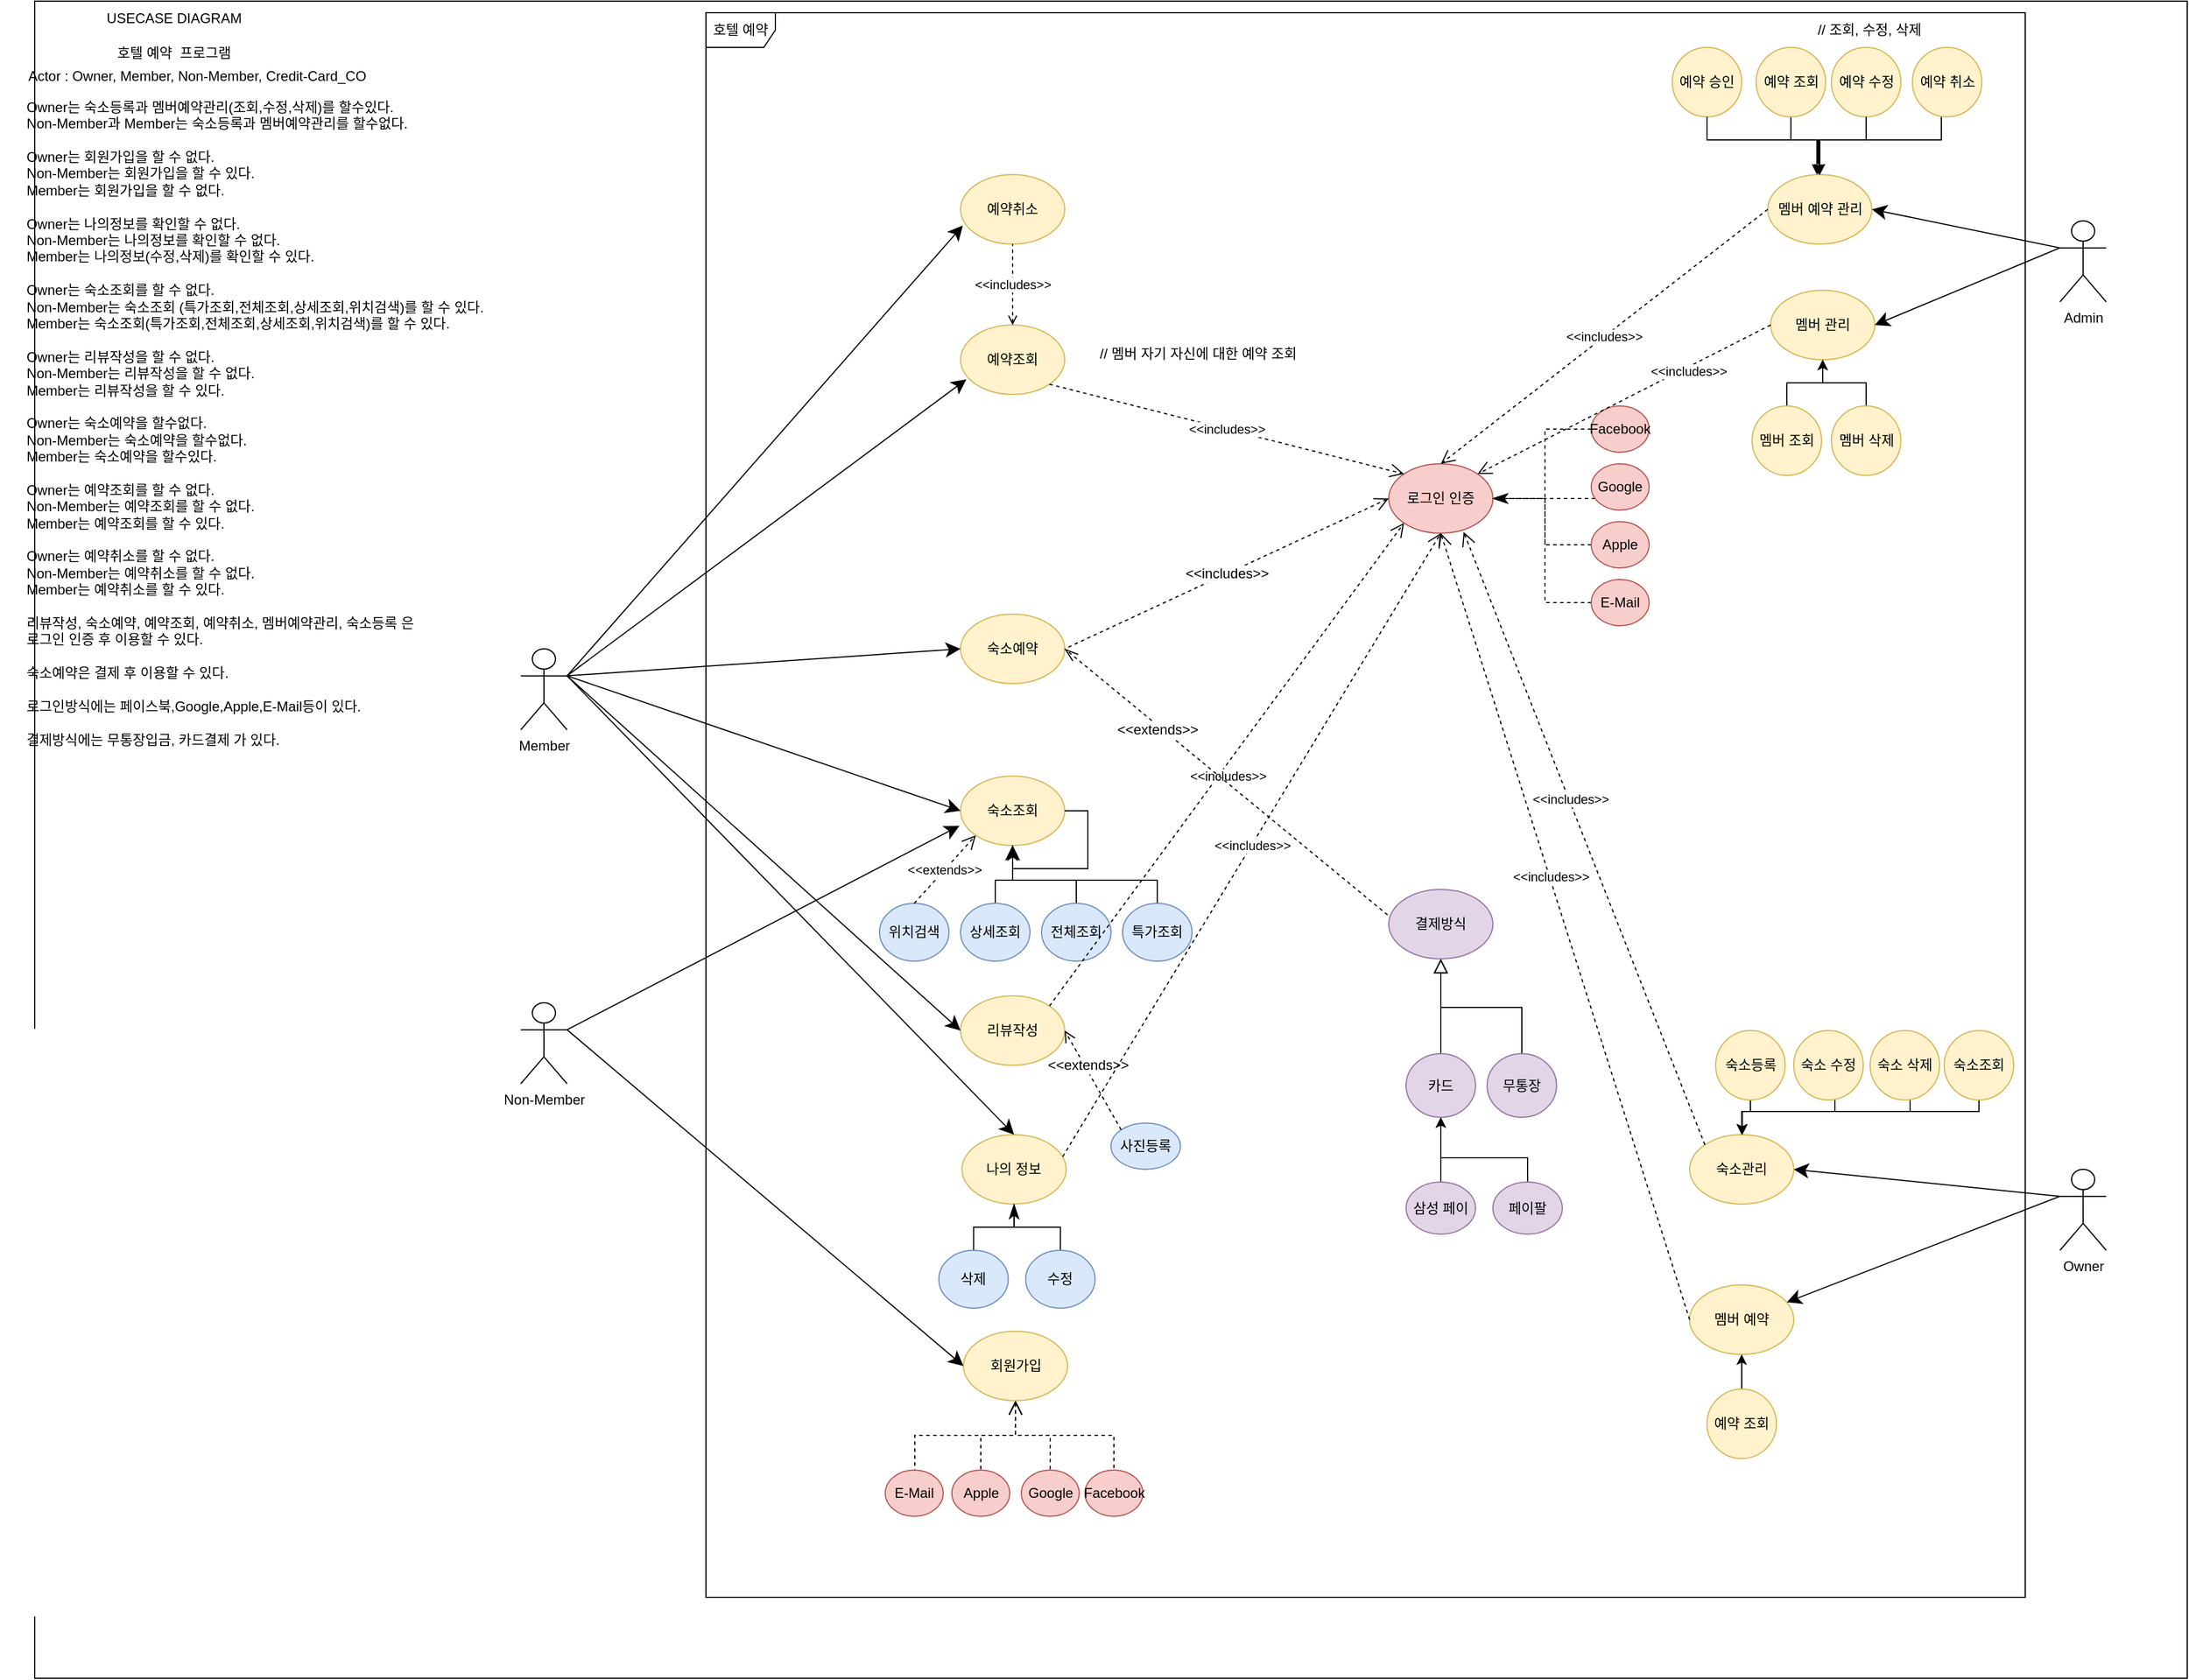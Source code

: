 <mxfile version="20.5.3" type="github" pages="5">
  <diagram id="LRee3-vCbLJE4PQT-OXH" name="USECASE DIAGRAM">
    <mxGraphModel dx="2370" dy="1323" grid="1" gridSize="10" guides="1" tooltips="1" connect="1" arrows="1" fold="1" page="1" pageScale="1" pageWidth="3300" pageHeight="4681" math="0" shadow="0">
      <root>
        <mxCell id="0" />
        <mxCell id="1" parent="0" />
        <mxCell id="GT8cC2vVwMu81hNPoPUd-1" value="" style="rounded=0;whiteSpace=wrap;html=1;" vertex="1" parent="1">
          <mxGeometry x="40" y="10" width="1860" height="1450" as="geometry" />
        </mxCell>
        <mxCell id="YhjqENg5tmqZNu0jKvC--1" value="USECASE DIAGRAM" style="text;html=1;align=center;verticalAlign=middle;resizable=0;points=[];autosize=1;strokeColor=none;fillColor=none;" parent="1" vertex="1">
          <mxGeometry x="90" y="10" width="140" height="30" as="geometry" />
        </mxCell>
        <mxCell id="YhjqENg5tmqZNu0jKvC--2" value="호텔 예약&amp;nbsp; 프로그램" style="text;html=1;align=center;verticalAlign=middle;resizable=0;points=[];autosize=1;strokeColor=none;fillColor=none;" parent="1" vertex="1">
          <mxGeometry x="95" y="40" width="130" height="30" as="geometry" />
        </mxCell>
        <mxCell id="YhjqENg5tmqZNu0jKvC--3" value="Actor : Owner, Member, Non-Member, Credit-Card_CO" style="text;html=1;align=center;verticalAlign=middle;resizable=0;points=[];autosize=1;strokeColor=none;fillColor=none;" parent="1" vertex="1">
          <mxGeometry x="20" y="60" width="320" height="30" as="geometry" />
        </mxCell>
        <mxCell id="Wc8GbwjAeZDyRrW3RM1n-1" value="&lt;div style=&quot;text-align: left;&quot;&gt;&lt;span style=&quot;background-color: initial;&quot;&gt;Owner는 숙소등록과 멤버예약관리(조회,수정,삭제)를 할수있다.&lt;/span&gt;&lt;/div&gt;&lt;div style=&quot;text-align: left;&quot;&gt;&lt;span style=&quot;background-color: initial;&quot;&gt;Non-Member과 Member는 숙소등록과 멤버예약관리를 할수없다.&lt;/span&gt;&lt;/div&gt;&lt;div style=&quot;text-align: left;&quot;&gt;&lt;span style=&quot;background-color: initial;&quot;&gt;&lt;br&gt;&lt;/span&gt;&lt;/div&gt;&lt;div style=&quot;text-align: left;&quot;&gt;&lt;span style=&quot;background-color: initial;&quot;&gt;Owner는 회원가입을 할 수 없다.&lt;/span&gt;&lt;/div&gt;&lt;div style=&quot;text-align: left;&quot;&gt;Non-Member는 회원가입을 할 수 있다.&lt;/div&gt;&lt;div style=&quot;text-align: left;&quot;&gt;Member는 회원가입을 할 수 없다.&lt;/div&gt;&lt;div style=&quot;text-align: left;&quot;&gt;&lt;span style=&quot;background-color: initial;&quot;&gt;&lt;br&gt;&lt;/span&gt;&lt;/div&gt;&lt;div style=&quot;text-align: left;&quot;&gt;Owner는 나의정보를 확인할 수 없다.&lt;/div&gt;&lt;div style=&quot;text-align: left;&quot;&gt;Non-Member는 나의정보를 확인할 수 없다.&lt;/div&gt;&lt;div style=&quot;text-align: left;&quot;&gt;Member는 나의정보(수정,삭제)를 확인할 수 있다.&lt;/div&gt;&lt;div style=&quot;text-align: left;&quot;&gt;&lt;br&gt;&lt;/div&gt;&lt;div style=&quot;text-align: left;&quot;&gt;Owner는 숙소조회를 할 수 없다.&lt;/div&gt;&lt;div style=&quot;text-align: left;&quot;&gt;Non-Member는 숙소조회 (특가조회,전체조회,상세조회,위치검색)&lt;span style=&quot;background-color: initial;&quot;&gt;를 할 수 있다.&lt;/span&gt;&lt;/div&gt;&lt;div style=&quot;text-align: left;&quot;&gt;Member는 숙소조회(특가조회,전체조회,상세조회,위치검색)를 할 수 있다.&lt;/div&gt;&lt;div style=&quot;text-align: left;&quot;&gt;&lt;br&gt;&lt;/div&gt;&lt;div style=&quot;text-align: left;&quot;&gt;Owner는 리뷰작성을 할 수 없다.&lt;/div&gt;&lt;div style=&quot;text-align: left;&quot;&gt;Non-Member는 리뷰작성을 할 수 없다.&lt;/div&gt;&lt;div style=&quot;text-align: left;&quot;&gt;Member는 리뷰작성을 할 수 있다.&lt;/div&gt;&lt;div style=&quot;text-align: left;&quot;&gt;&lt;br&gt;&lt;/div&gt;&lt;div style=&quot;text-align: left;&quot;&gt;Owner는 숙소예약을 할수없다.&lt;/div&gt;&lt;div style=&quot;text-align: left;&quot;&gt;Non-Member는 숙소예약을 할수없다.&lt;/div&gt;&lt;div style=&quot;text-align: left;&quot;&gt;Member는 숙소예약을 할수있다.&lt;/div&gt;&lt;div style=&quot;text-align: left;&quot;&gt;&lt;br&gt;&lt;/div&gt;&lt;div style=&quot;text-align: left;&quot;&gt;Owner는 예약조회를 할 수 없다.&lt;/div&gt;&lt;div style=&quot;text-align: left;&quot;&gt;Non-Member는 예약조회를 할 수 없다.&lt;/div&gt;&lt;div style=&quot;text-align: left;&quot;&gt;Member는 예약조회를 할 수 있다.&lt;/div&gt;&lt;div style=&quot;text-align: left;&quot;&gt;&lt;br&gt;&lt;/div&gt;&lt;div style=&quot;text-align: left;&quot;&gt;Owner는 예약취소를 할 수 없다.&lt;/div&gt;&lt;div style=&quot;text-align: left;&quot;&gt;Non-Member는 예약취소를 할 수 없다.&lt;/div&gt;&lt;div style=&quot;text-align: left;&quot;&gt;Member는 예약취소를 할 수 있다.&lt;/div&gt;&lt;div style=&quot;text-align: left;&quot;&gt;&lt;br&gt;&lt;/div&gt;&lt;div style=&quot;text-align: left;&quot;&gt;리뷰작성, 숙소예약, 예약조회, 예약취소, 멤버예약관리, 숙소등록 은&lt;/div&gt;&lt;div style=&quot;text-align: left;&quot;&gt;로그인 인증 후 이용할 수 있다.&lt;/div&gt;&lt;div style=&quot;text-align: left;&quot;&gt;&lt;br&gt;&lt;/div&gt;&lt;div style=&quot;text-align: left;&quot;&gt;숙소예약은 결제 후 이용할 수 있다.&lt;/div&gt;&lt;div style=&quot;text-align: left;&quot;&gt;&lt;br&gt;&lt;/div&gt;&lt;div style=&quot;text-align: left;&quot;&gt;로그인방식에는 페이스북,Google,Apple,E-Mail등이 있다.&lt;/div&gt;&lt;div style=&quot;text-align: left;&quot;&gt;&lt;br&gt;&lt;/div&gt;&lt;div style=&quot;text-align: left;&quot;&gt;결제방식에는 무통장입금, 카드결제 가 있다.&lt;/div&gt;" style="text;html=1;align=center;verticalAlign=middle;resizable=0;points=[];autosize=1;strokeColor=none;fillColor=none;" parent="1" vertex="1">
          <mxGeometry x="10" y="90" width="440" height="570" as="geometry" />
        </mxCell>
        <mxCell id="7OgUuDvBnYVtbcTYQems-1" value="호텔 예약" style="shape=umlFrame;whiteSpace=wrap;html=1;" parent="1" vertex="1">
          <mxGeometry x="620" y="20" width="1140" height="1370" as="geometry" />
        </mxCell>
        <mxCell id="7OgUuDvBnYVtbcTYQems-2" value="Member" style="shape=umlActor;verticalLabelPosition=bottom;verticalAlign=top;html=1;" parent="1" vertex="1">
          <mxGeometry x="460" y="570" width="40" height="70" as="geometry" />
        </mxCell>
        <mxCell id="7OgUuDvBnYVtbcTYQems-3" value="Owner&lt;br&gt;" style="shape=umlActor;verticalLabelPosition=bottom;verticalAlign=top;html=1;" parent="1" vertex="1">
          <mxGeometry x="1790" y="1020" width="40" height="70" as="geometry" />
        </mxCell>
        <mxCell id="7OgUuDvBnYVtbcTYQems-4" value="Non-Member" style="shape=umlActor;verticalLabelPosition=bottom;verticalAlign=top;html=1;" parent="1" vertex="1">
          <mxGeometry x="460" y="876" width="40" height="70" as="geometry" />
        </mxCell>
        <mxCell id="7OgUuDvBnYVtbcTYQems-5" value="" style="edgeStyle=orthogonalEdgeStyle;rounded=0;orthogonalLoop=1;jettySize=auto;html=1;startArrow=open;startFill=0;endArrow=none;endFill=0;startSize=10;endSize=10;dashed=1;entryX=0.5;entryY=0;entryDx=0;entryDy=0;" parent="1" target="7OgUuDvBnYVtbcTYQems-71" edge="1">
          <mxGeometry relative="1" as="geometry">
            <mxPoint x="887.5" y="1220.0" as="sourcePoint" />
            <Array as="points">
              <mxPoint x="887.5" y="1250" />
              <mxPoint x="800.5" y="1250" />
              <mxPoint x="800.5" y="1300" />
            </Array>
          </mxGeometry>
        </mxCell>
        <mxCell id="7OgUuDvBnYVtbcTYQems-6" value="" style="edgeStyle=orthogonalEdgeStyle;rounded=0;orthogonalLoop=1;jettySize=auto;html=1;startArrow=open;startFill=0;endArrow=none;endFill=0;startSize=10;endSize=10;dashed=1;" parent="1" source="7OgUuDvBnYVtbcTYQems-9" target="7OgUuDvBnYVtbcTYQems-70" edge="1">
          <mxGeometry relative="1" as="geometry" />
        </mxCell>
        <mxCell id="7OgUuDvBnYVtbcTYQems-7" value="" style="edgeStyle=orthogonalEdgeStyle;rounded=0;orthogonalLoop=1;jettySize=auto;html=1;startArrow=open;startFill=0;endArrow=none;endFill=0;startSize=10;endSize=10;dashed=1;" parent="1" source="7OgUuDvBnYVtbcTYQems-9" target="7OgUuDvBnYVtbcTYQems-69" edge="1">
          <mxGeometry relative="1" as="geometry" />
        </mxCell>
        <mxCell id="7OgUuDvBnYVtbcTYQems-8" value="" style="edgeStyle=orthogonalEdgeStyle;rounded=0;orthogonalLoop=1;jettySize=auto;html=1;startArrow=open;startFill=0;endArrow=none;endFill=0;startSize=10;endSize=10;dashed=1;exitX=0.5;exitY=1;exitDx=0;exitDy=0;" parent="1" source="7OgUuDvBnYVtbcTYQems-9" target="7OgUuDvBnYVtbcTYQems-68" edge="1">
          <mxGeometry relative="1" as="geometry" />
        </mxCell>
        <mxCell id="7OgUuDvBnYVtbcTYQems-9" value="회원가입" style="ellipse;whiteSpace=wrap;html=1;fillColor=#fff2cc;strokeColor=#d6b656;" parent="1" vertex="1">
          <mxGeometry x="842.5" y="1160" width="90" height="60" as="geometry" />
        </mxCell>
        <mxCell id="7OgUuDvBnYVtbcTYQems-10" value="예약취소" style="ellipse;whiteSpace=wrap;html=1;fillColor=#fff2cc;strokeColor=#d6b656;" parent="1" vertex="1">
          <mxGeometry x="840" y="160" width="90" height="60" as="geometry" />
        </mxCell>
        <mxCell id="7OgUuDvBnYVtbcTYQems-11" value="숙소관리" style="ellipse;whiteSpace=wrap;html=1;fillColor=#fff2cc;strokeColor=#d6b656;" parent="1" vertex="1">
          <mxGeometry x="1470" y="990" width="90" height="60" as="geometry" />
        </mxCell>
        <mxCell id="7OgUuDvBnYVtbcTYQems-12" value="숙소예약" style="ellipse;whiteSpace=wrap;html=1;fillColor=#fff2cc;strokeColor=#d6b656;" parent="1" vertex="1">
          <mxGeometry x="840" y="540" width="90" height="60" as="geometry" />
        </mxCell>
        <mxCell id="7OgUuDvBnYVtbcTYQems-13" value="예약조회" style="ellipse;whiteSpace=wrap;html=1;fillColor=#fff2cc;strokeColor=#d6b656;" parent="1" vertex="1">
          <mxGeometry x="840" y="290" width="90" height="60" as="geometry" />
        </mxCell>
        <mxCell id="7OgUuDvBnYVtbcTYQems-14" value="숙소조회" style="ellipse;whiteSpace=wrap;html=1;fillColor=#fff2cc;strokeColor=#d6b656;" parent="1" vertex="1">
          <mxGeometry x="840" y="680" width="90" height="60" as="geometry" />
        </mxCell>
        <mxCell id="7OgUuDvBnYVtbcTYQems-15" value="리뷰작성" style="ellipse;whiteSpace=wrap;html=1;fillColor=#fff2cc;strokeColor=#d6b656;" parent="1" vertex="1">
          <mxGeometry x="840" y="870" width="90" height="60" as="geometry" />
        </mxCell>
        <mxCell id="7OgUuDvBnYVtbcTYQems-16" value="" style="edgeStyle=orthogonalEdgeStyle;rounded=0;orthogonalLoop=1;jettySize=auto;html=1;startArrow=none;startFill=0;endArrow=classic;endFill=1;startSize=10;endSize=10;" parent="1" source="7OgUuDvBnYVtbcTYQems-17" target="7OgUuDvBnYVtbcTYQems-14" edge="1">
          <mxGeometry relative="1" as="geometry">
            <Array as="points">
              <mxPoint x="870" y="770" />
              <mxPoint x="885" y="770" />
            </Array>
          </mxGeometry>
        </mxCell>
        <mxCell id="7OgUuDvBnYVtbcTYQems-17" value="상세조회" style="ellipse;whiteSpace=wrap;html=1;fillColor=#dae8fc;strokeColor=#6c8ebf;" parent="1" vertex="1">
          <mxGeometry x="840" y="790" width="60" height="50" as="geometry" />
        </mxCell>
        <mxCell id="7OgUuDvBnYVtbcTYQems-18" value="로그인 인증" style="ellipse;whiteSpace=wrap;html=1;fillColor=#f8cecc;strokeColor=#b85450;" parent="1" vertex="1">
          <mxGeometry x="1210" y="410" width="90" height="60" as="geometry" />
        </mxCell>
        <mxCell id="7OgUuDvBnYVtbcTYQems-19" value="결제방식" style="ellipse;whiteSpace=wrap;html=1;fillColor=#e1d5e7;strokeColor=#9673a6;" parent="1" vertex="1">
          <mxGeometry x="1210" y="778" width="90" height="60" as="geometry" />
        </mxCell>
        <mxCell id="7OgUuDvBnYVtbcTYQems-20" value="" style="endArrow=classic;html=1;rounded=0;fontSize=12;exitX=1;exitY=0.333;exitDx=0;exitDy=0;exitPerimeter=0;endFill=1;endSize=10;entryX=0.022;entryY=0.733;entryDx=0;entryDy=0;entryPerimeter=0;" parent="1" source="7OgUuDvBnYVtbcTYQems-2" target="7OgUuDvBnYVtbcTYQems-10" edge="1">
          <mxGeometry width="50" height="50" relative="1" as="geometry">
            <mxPoint x="685" y="510" as="sourcePoint" />
            <mxPoint x="325" y="310" as="targetPoint" />
          </mxGeometry>
        </mxCell>
        <mxCell id="7OgUuDvBnYVtbcTYQems-21" value="" style="endArrow=classic;html=1;rounded=0;fontSize=12;exitX=1;exitY=0.333;exitDx=0;exitDy=0;exitPerimeter=0;entryX=0.056;entryY=0.783;entryDx=0;entryDy=0;endFill=1;endSize=10;entryPerimeter=0;" parent="1" source="7OgUuDvBnYVtbcTYQems-2" target="7OgUuDvBnYVtbcTYQems-13" edge="1">
          <mxGeometry width="50" height="50" relative="1" as="geometry">
            <mxPoint x="685" y="510" as="sourcePoint" />
            <mxPoint x="735" y="460" as="targetPoint" />
          </mxGeometry>
        </mxCell>
        <mxCell id="7OgUuDvBnYVtbcTYQems-22" value="" style="endArrow=classic;html=1;rounded=0;fontSize=12;exitX=1;exitY=0.333;exitDx=0;exitDy=0;exitPerimeter=0;entryX=0;entryY=0.5;entryDx=0;entryDy=0;endFill=1;endSize=10;" parent="1" source="7OgUuDvBnYVtbcTYQems-2" target="7OgUuDvBnYVtbcTYQems-12" edge="1">
          <mxGeometry width="50" height="50" relative="1" as="geometry">
            <mxPoint x="205" y="493.333" as="sourcePoint" />
            <mxPoint x="335" y="410" as="targetPoint" />
          </mxGeometry>
        </mxCell>
        <mxCell id="7OgUuDvBnYVtbcTYQems-23" value="" style="endArrow=classic;html=1;rounded=0;fontSize=12;exitX=1;exitY=0.333;exitDx=0;exitDy=0;exitPerimeter=0;entryX=0;entryY=0.5;entryDx=0;entryDy=0;endFill=1;endSize=10;" parent="1" source="7OgUuDvBnYVtbcTYQems-2" target="7OgUuDvBnYVtbcTYQems-15" edge="1">
          <mxGeometry width="50" height="50" relative="1" as="geometry">
            <mxPoint x="685" y="510" as="sourcePoint" />
            <mxPoint x="735" y="460" as="targetPoint" />
          </mxGeometry>
        </mxCell>
        <mxCell id="7OgUuDvBnYVtbcTYQems-24" value="" style="endArrow=classic;html=1;rounded=0;fontSize=12;exitX=1;exitY=0.333;exitDx=0;exitDy=0;exitPerimeter=0;entryX=0;entryY=0.5;entryDx=0;entryDy=0;endFill=1;endSize=10;" parent="1" source="7OgUuDvBnYVtbcTYQems-2" target="7OgUuDvBnYVtbcTYQems-14" edge="1">
          <mxGeometry width="50" height="50" relative="1" as="geometry">
            <mxPoint x="205" y="483.333" as="sourcePoint" />
            <mxPoint x="335" y="550" as="targetPoint" />
          </mxGeometry>
        </mxCell>
        <mxCell id="7OgUuDvBnYVtbcTYQems-25" value="" style="endArrow=classic;html=1;rounded=0;fontSize=12;exitX=1;exitY=0.333;exitDx=0;exitDy=0;exitPerimeter=0;entryX=0;entryY=0.5;entryDx=0;entryDy=0;endFill=1;endSize=10;" parent="1" source="7OgUuDvBnYVtbcTYQems-4" target="7OgUuDvBnYVtbcTYQems-9" edge="1">
          <mxGeometry width="50" height="50" relative="1" as="geometry">
            <mxPoint x="685" y="510" as="sourcePoint" />
            <mxPoint x="735" y="460" as="targetPoint" />
          </mxGeometry>
        </mxCell>
        <mxCell id="7OgUuDvBnYVtbcTYQems-26" value="" style="endArrow=classic;html=1;rounded=0;fontSize=12;exitX=1;exitY=0.333;exitDx=0;exitDy=0;exitPerimeter=0;entryX=-0.011;entryY=0.717;entryDx=0;entryDy=0;endFill=1;endSize=10;entryPerimeter=0;" parent="1" source="7OgUuDvBnYVtbcTYQems-4" target="7OgUuDvBnYVtbcTYQems-14" edge="1">
          <mxGeometry width="50" height="50" relative="1" as="geometry">
            <mxPoint x="205" y="743.333" as="sourcePoint" />
            <mxPoint x="335" y="745" as="targetPoint" />
          </mxGeometry>
        </mxCell>
        <mxCell id="7OgUuDvBnYVtbcTYQems-27" value="&amp;lt;&amp;lt;includes&amp;gt;&amp;gt;" style="endArrow=none;dashed=1;html=1;rounded=0;fontSize=12;endFill=0;exitX=0;exitY=0.5;exitDx=0;exitDy=0;entryX=1;entryY=0.5;entryDx=0;entryDy=0;startArrow=open;startFill=0;endSize=10;startSize=10;" parent="1" source="7OgUuDvBnYVtbcTYQems-18" target="7OgUuDvBnYVtbcTYQems-12" edge="1">
          <mxGeometry width="50" height="50" relative="1" as="geometry">
            <mxPoint x="890" y="480" as="sourcePoint" />
            <mxPoint x="680" y="560" as="targetPoint" />
            <mxPoint as="offset" />
          </mxGeometry>
        </mxCell>
        <mxCell id="7OgUuDvBnYVtbcTYQems-28" value="" style="edgeStyle=orthogonalEdgeStyle;rounded=0;orthogonalLoop=1;jettySize=auto;html=1;endArrow=classicThin;endFill=1;endSize=10;exitX=0.5;exitY=0;exitDx=0;exitDy=0;" parent="1" source="7OgUuDvBnYVtbcTYQems-29" target="7OgUuDvBnYVtbcTYQems-14" edge="1">
          <mxGeometry relative="1" as="geometry">
            <Array as="points">
              <mxPoint x="1010" y="770" />
              <mxPoint x="885" y="770" />
            </Array>
            <mxPoint x="1180" y="950" as="sourcePoint" />
          </mxGeometry>
        </mxCell>
        <mxCell id="7OgUuDvBnYVtbcTYQems-29" value="특가조회" style="ellipse;whiteSpace=wrap;html=1;fillColor=#dae8fc;strokeColor=#6c8ebf;" parent="1" vertex="1">
          <mxGeometry x="980" y="790" width="60" height="50" as="geometry" />
        </mxCell>
        <mxCell id="7OgUuDvBnYVtbcTYQems-30" value="" style="edgeStyle=orthogonalEdgeStyle;rounded=0;orthogonalLoop=1;jettySize=auto;html=1;endArrow=classicThin;endFill=1;endSize=10;exitX=0.5;exitY=0;exitDx=0;exitDy=0;entryX=0.5;entryY=1;entryDx=0;entryDy=0;" parent="1" source="7OgUuDvBnYVtbcTYQems-31" target="7OgUuDvBnYVtbcTYQems-14" edge="1">
          <mxGeometry relative="1" as="geometry">
            <Array as="points">
              <mxPoint x="940" y="770" />
              <mxPoint x="885" y="770" />
            </Array>
          </mxGeometry>
        </mxCell>
        <mxCell id="7OgUuDvBnYVtbcTYQems-31" value="전체조회" style="ellipse;whiteSpace=wrap;html=1;fillColor=#dae8fc;strokeColor=#6c8ebf;" parent="1" vertex="1">
          <mxGeometry x="910" y="790" width="60" height="50" as="geometry" />
        </mxCell>
        <mxCell id="7OgUuDvBnYVtbcTYQems-32" value="사진등록" style="ellipse;whiteSpace=wrap;html=1;fillColor=#dae8fc;strokeColor=#6c8ebf;" parent="1" vertex="1">
          <mxGeometry x="970" y="980" width="60" height="40" as="geometry" />
        </mxCell>
        <mxCell id="7OgUuDvBnYVtbcTYQems-33" value="&amp;lt;&amp;lt;extends&amp;gt;&amp;gt;" style="endArrow=open;dashed=1;html=1;rounded=0;fontSize=12;endFill=0;entryX=1;entryY=0.5;entryDx=0;entryDy=0;endSize=8;exitX=0;exitY=0;exitDx=0;exitDy=0;" parent="1" source="7OgUuDvBnYVtbcTYQems-32" target="7OgUuDvBnYVtbcTYQems-15" edge="1">
          <mxGeometry x="0.272" y="-3" width="50" height="50" relative="1" as="geometry">
            <mxPoint x="990" y="960" as="sourcePoint" />
            <mxPoint x="950" y="660" as="targetPoint" />
            <mxPoint as="offset" />
          </mxGeometry>
        </mxCell>
        <mxCell id="7OgUuDvBnYVtbcTYQems-34" value="위치검색" style="ellipse;whiteSpace=wrap;html=1;fillColor=#dae8fc;strokeColor=#6c8ebf;" parent="1" vertex="1">
          <mxGeometry x="770" y="790" width="60" height="50" as="geometry" />
        </mxCell>
        <mxCell id="7OgUuDvBnYVtbcTYQems-35" value="" style="edgeStyle=orthogonalEdgeStyle;rounded=0;orthogonalLoop=1;jettySize=auto;html=1;endArrow=classicThin;endFill=1;endSize=10;dashed=1;" parent="1" source="7OgUuDvBnYVtbcTYQems-36" target="7OgUuDvBnYVtbcTYQems-18" edge="1">
          <mxGeometry relative="1" as="geometry">
            <Array as="points">
              <mxPoint x="1345" y="380" />
              <mxPoint x="1345" y="440" />
            </Array>
          </mxGeometry>
        </mxCell>
        <mxCell id="7OgUuDvBnYVtbcTYQems-36" value="Facebook" style="ellipse;whiteSpace=wrap;html=1;fillColor=#f8cecc;strokeColor=#b85450;" parent="1" vertex="1">
          <mxGeometry x="1385" y="360" width="50" height="40" as="geometry" />
        </mxCell>
        <mxCell id="7OgUuDvBnYVtbcTYQems-37" value="" style="edgeStyle=orthogonalEdgeStyle;rounded=0;orthogonalLoop=1;jettySize=auto;html=1;endArrow=classicThin;endFill=1;endSize=10;dashed=1;" parent="1" source="7OgUuDvBnYVtbcTYQems-38" target="7OgUuDvBnYVtbcTYQems-18" edge="1">
          <mxGeometry relative="1" as="geometry">
            <Array as="points">
              <mxPoint x="1355" y="440" />
              <mxPoint x="1355" y="440" />
            </Array>
          </mxGeometry>
        </mxCell>
        <mxCell id="7OgUuDvBnYVtbcTYQems-38" value="Google" style="ellipse;whiteSpace=wrap;html=1;fillColor=#f8cecc;strokeColor=#b85450;" parent="1" vertex="1">
          <mxGeometry x="1385" y="410" width="50" height="40" as="geometry" />
        </mxCell>
        <mxCell id="7OgUuDvBnYVtbcTYQems-39" value="" style="edgeStyle=orthogonalEdgeStyle;rounded=0;orthogonalLoop=1;jettySize=auto;html=1;endArrow=classicThin;endFill=1;endSize=10;dashed=1;" parent="1" source="7OgUuDvBnYVtbcTYQems-40" target="7OgUuDvBnYVtbcTYQems-18" edge="1">
          <mxGeometry relative="1" as="geometry">
            <Array as="points">
              <mxPoint x="1345" y="480" />
              <mxPoint x="1345" y="440" />
            </Array>
          </mxGeometry>
        </mxCell>
        <mxCell id="7OgUuDvBnYVtbcTYQems-40" value="Apple" style="ellipse;whiteSpace=wrap;html=1;fillColor=#f8cecc;strokeColor=#b85450;" parent="1" vertex="1">
          <mxGeometry x="1385" y="460" width="50" height="40" as="geometry" />
        </mxCell>
        <mxCell id="7OgUuDvBnYVtbcTYQems-41" value="" style="edgeStyle=orthogonalEdgeStyle;rounded=0;orthogonalLoop=1;jettySize=auto;html=1;endArrow=classicThin;endFill=1;endSize=10;dashed=1;" parent="1" source="7OgUuDvBnYVtbcTYQems-42" target="7OgUuDvBnYVtbcTYQems-18" edge="1">
          <mxGeometry relative="1" as="geometry">
            <Array as="points">
              <mxPoint x="1345" y="530" />
              <mxPoint x="1345" y="440" />
            </Array>
          </mxGeometry>
        </mxCell>
        <mxCell id="7OgUuDvBnYVtbcTYQems-42" value="E-Mail" style="ellipse;whiteSpace=wrap;html=1;fillColor=#f8cecc;strokeColor=#b85450;" parent="1" vertex="1">
          <mxGeometry x="1385" y="510" width="50" height="40" as="geometry" />
        </mxCell>
        <mxCell id="7OgUuDvBnYVtbcTYQems-43" value="" style="edgeStyle=orthogonalEdgeStyle;rounded=0;orthogonalLoop=1;jettySize=auto;html=1;" parent="1" source="7OgUuDvBnYVtbcTYQems-44" target="7OgUuDvBnYVtbcTYQems-58" edge="1">
          <mxGeometry relative="1" as="geometry" />
        </mxCell>
        <mxCell id="7OgUuDvBnYVtbcTYQems-44" value="삼성 페이" style="ellipse;whiteSpace=wrap;html=1;fillColor=#e1d5e7;strokeColor=#9673a6;" parent="1" vertex="1">
          <mxGeometry x="1225" y="1031" width="60" height="45" as="geometry" />
        </mxCell>
        <mxCell id="7OgUuDvBnYVtbcTYQems-45" value="" style="edgeStyle=orthogonalEdgeStyle;rounded=0;orthogonalLoop=1;jettySize=auto;html=1;" parent="1" source="7OgUuDvBnYVtbcTYQems-46" target="7OgUuDvBnYVtbcTYQems-58" edge="1">
          <mxGeometry relative="1" as="geometry">
            <Array as="points">
              <mxPoint x="1330" y="1010" />
              <mxPoint x="1255" y="1010" />
            </Array>
          </mxGeometry>
        </mxCell>
        <mxCell id="7OgUuDvBnYVtbcTYQems-46" value="페이팔" style="ellipse;whiteSpace=wrap;html=1;fillColor=#e1d5e7;strokeColor=#9673a6;" parent="1" vertex="1">
          <mxGeometry x="1300" y="1031" width="60" height="45" as="geometry" />
        </mxCell>
        <mxCell id="7OgUuDvBnYVtbcTYQems-47" value="나의 정보" style="ellipse;whiteSpace=wrap;html=1;fillColor=#fff2cc;strokeColor=#d6b656;" parent="1" vertex="1">
          <mxGeometry x="841.25" y="990" width="90" height="60" as="geometry" />
        </mxCell>
        <mxCell id="7OgUuDvBnYVtbcTYQems-48" value="" style="endArrow=classic;html=1;rounded=0;fontSize=12;exitX=1;exitY=0.333;exitDx=0;exitDy=0;exitPerimeter=0;entryX=0.5;entryY=0;entryDx=0;entryDy=0;endFill=1;endSize=10;" parent="1" source="7OgUuDvBnYVtbcTYQems-2" target="7OgUuDvBnYVtbcTYQems-47" edge="1">
          <mxGeometry width="50" height="50" relative="1" as="geometry">
            <mxPoint x="205" y="543.333" as="sourcePoint" />
            <mxPoint x="525" y="740" as="targetPoint" />
          </mxGeometry>
        </mxCell>
        <mxCell id="7OgUuDvBnYVtbcTYQems-49" value="" style="edgeStyle=orthogonalEdgeStyle;rounded=0;orthogonalLoop=1;jettySize=auto;html=1;endArrow=classicThin;endFill=1;endSize=10;entryX=0.5;entryY=1;entryDx=0;entryDy=0;" parent="1" source="7OgUuDvBnYVtbcTYQems-50" target="7OgUuDvBnYVtbcTYQems-47" edge="1">
          <mxGeometry relative="1" as="geometry">
            <Array as="points">
              <mxPoint x="851.25" y="1070" />
              <mxPoint x="886.25" y="1070" />
            </Array>
          </mxGeometry>
        </mxCell>
        <mxCell id="7OgUuDvBnYVtbcTYQems-50" value="삭제" style="ellipse;whiteSpace=wrap;html=1;fillColor=#dae8fc;strokeColor=#6c8ebf;direction=south;" parent="1" vertex="1">
          <mxGeometry x="821.25" y="1090" width="60" height="50" as="geometry" />
        </mxCell>
        <mxCell id="7OgUuDvBnYVtbcTYQems-51" value="" style="edgeStyle=orthogonalEdgeStyle;rounded=0;orthogonalLoop=1;jettySize=auto;html=1;endArrow=classicThin;endFill=1;endSize=10;" parent="1" source="7OgUuDvBnYVtbcTYQems-52" target="7OgUuDvBnYVtbcTYQems-47" edge="1">
          <mxGeometry relative="1" as="geometry">
            <Array as="points">
              <mxPoint x="926.25" y="1070" />
              <mxPoint x="886.25" y="1070" />
            </Array>
          </mxGeometry>
        </mxCell>
        <mxCell id="7OgUuDvBnYVtbcTYQems-52" value="수정" style="ellipse;whiteSpace=wrap;html=1;fillColor=#dae8fc;strokeColor=#6c8ebf;" parent="1" vertex="1">
          <mxGeometry x="896.25" y="1090" width="60" height="50" as="geometry" />
        </mxCell>
        <mxCell id="7OgUuDvBnYVtbcTYQems-53" value="&amp;lt;&amp;lt;includes&amp;gt;&amp;gt;" style="endArrow=open;html=1;rounded=0;entryX=0;entryY=0;entryDx=0;entryDy=0;exitX=1;exitY=1;exitDx=0;exitDy=0;endFill=0;dashed=1;endSize=10;" parent="1" source="7OgUuDvBnYVtbcTYQems-13" target="7OgUuDvBnYVtbcTYQems-18" edge="1">
          <mxGeometry width="50" height="50" relative="1" as="geometry">
            <mxPoint x="800" y="480" as="sourcePoint" />
            <mxPoint x="850" y="430" as="targetPoint" />
          </mxGeometry>
        </mxCell>
        <mxCell id="7OgUuDvBnYVtbcTYQems-54" value="&amp;lt;&amp;lt;includes&amp;gt;&amp;gt;" style="endArrow=open;html=1;rounded=0;entryX=0;entryY=1;entryDx=0;entryDy=0;exitX=1;exitY=0;exitDx=0;exitDy=0;endFill=0;dashed=1;endSize=10;" parent="1" source="7OgUuDvBnYVtbcTYQems-15" target="7OgUuDvBnYVtbcTYQems-18" edge="1">
          <mxGeometry x="-0.027" y="-7" width="50" height="50" relative="1" as="geometry">
            <mxPoint x="686.82" y="418.787" as="sourcePoint" />
            <mxPoint x="938.18" y="331.213" as="targetPoint" />
            <mxPoint x="-1" as="offset" />
          </mxGeometry>
        </mxCell>
        <mxCell id="7OgUuDvBnYVtbcTYQems-55" value="" style="edgeStyle=orthogonalEdgeStyle;rounded=0;orthogonalLoop=1;jettySize=auto;html=1;startArrow=none;startFill=0;endArrow=block;endFill=0;startSize=10;endSize=10;" parent="1" source="7OgUuDvBnYVtbcTYQems-56" target="7OgUuDvBnYVtbcTYQems-19" edge="1">
          <mxGeometry relative="1" as="geometry">
            <Array as="points">
              <mxPoint x="1325" y="880" />
              <mxPoint x="1255" y="880" />
            </Array>
          </mxGeometry>
        </mxCell>
        <mxCell id="7OgUuDvBnYVtbcTYQems-56" value="무통장" style="ellipse;whiteSpace=wrap;html=1;fillColor=#e1d5e7;strokeColor=#9673a6;" parent="1" vertex="1">
          <mxGeometry x="1295" y="920" width="60" height="55" as="geometry" />
        </mxCell>
        <mxCell id="7OgUuDvBnYVtbcTYQems-57" value="" style="edgeStyle=orthogonalEdgeStyle;rounded=0;orthogonalLoop=1;jettySize=auto;html=1;startArrow=none;startFill=0;endArrow=block;endFill=0;startSize=10;endSize=10;" parent="1" source="7OgUuDvBnYVtbcTYQems-58" target="7OgUuDvBnYVtbcTYQems-19" edge="1">
          <mxGeometry relative="1" as="geometry" />
        </mxCell>
        <mxCell id="7OgUuDvBnYVtbcTYQems-58" value="카드" style="ellipse;whiteSpace=wrap;html=1;fillColor=#e1d5e7;strokeColor=#9673a6;" parent="1" vertex="1">
          <mxGeometry x="1225" y="920" width="60" height="55" as="geometry" />
        </mxCell>
        <mxCell id="7OgUuDvBnYVtbcTYQems-59" value="멤버 예약 관리" style="ellipse;whiteSpace=wrap;html=1;fillColor=#fff2cc;strokeColor=#d6b656;" parent="1" vertex="1">
          <mxGeometry x="1537.5" y="160" width="90" height="60" as="geometry" />
        </mxCell>
        <mxCell id="7OgUuDvBnYVtbcTYQems-60" value="&amp;lt;&amp;lt;includes&amp;gt;&amp;gt;" style="endArrow=none;html=1;rounded=0;endSize=10;exitX=0.5;exitY=0;exitDx=0;exitDy=0;entryX=0.5;entryY=1;entryDx=0;entryDy=0;dashed=1;endFill=0;startArrow=open;startFill=0;" parent="1" source="7OgUuDvBnYVtbcTYQems-13" target="7OgUuDvBnYVtbcTYQems-10" edge="1">
          <mxGeometry width="50" height="50" relative="1" as="geometry">
            <mxPoint x="1230" y="530" as="sourcePoint" />
            <mxPoint x="1280" y="480" as="targetPoint" />
          </mxGeometry>
        </mxCell>
        <mxCell id="7OgUuDvBnYVtbcTYQems-61" value="// 멤버 자기 자신에 대한 예약 조회" style="text;html=1;align=center;verticalAlign=middle;resizable=0;points=[];autosize=1;strokeColor=none;fillColor=none;" parent="1" vertex="1">
          <mxGeometry x="940" y="300" width="210" height="30" as="geometry" />
        </mxCell>
        <mxCell id="7OgUuDvBnYVtbcTYQems-62" value="&amp;lt;&amp;lt;extends&amp;gt;&amp;gt;" style="endArrow=open;html=1;rounded=0;dashed=1;startSize=10;endSize=10;entryX=0;entryY=1;entryDx=0;entryDy=0;exitX=0.5;exitY=0;exitDx=0;exitDy=0;endFill=0;" parent="1" source="7OgUuDvBnYVtbcTYQems-34" target="7OgUuDvBnYVtbcTYQems-14" edge="1">
          <mxGeometry width="50" height="50" relative="1" as="geometry">
            <mxPoint x="1090" y="650" as="sourcePoint" />
            <mxPoint x="1140" y="600" as="targetPoint" />
          </mxGeometry>
        </mxCell>
        <mxCell id="7OgUuDvBnYVtbcTYQems-63" value="&amp;lt;&amp;lt;includes&amp;gt;&amp;gt;" style="endArrow=open;html=1;rounded=0;dashed=1;startSize=10;endSize=10;entryX=0.719;entryY=0.981;entryDx=0;entryDy=0;exitX=0;exitY=0;exitDx=0;exitDy=0;endFill=0;entryPerimeter=0;" parent="1" source="7OgUuDvBnYVtbcTYQems-11" target="7OgUuDvBnYVtbcTYQems-18" edge="1">
          <mxGeometry x="0.126" y="-1" width="50" height="50" relative="1" as="geometry">
            <mxPoint x="755" y="530" as="sourcePoint" />
            <mxPoint x="842.03" y="221.072" as="targetPoint" />
            <mxPoint as="offset" />
          </mxGeometry>
        </mxCell>
        <mxCell id="7OgUuDvBnYVtbcTYQems-64" value="&amp;lt;&amp;lt;includes&amp;gt;&amp;gt;" style="endArrow=open;html=1;rounded=0;dashed=1;startSize=10;endSize=10;entryX=0.5;entryY=0;entryDx=0;entryDy=0;exitX=0;exitY=0.5;exitDx=0;exitDy=0;endFill=0;" parent="1" source="7OgUuDvBnYVtbcTYQems-59" target="7OgUuDvBnYVtbcTYQems-18" edge="1">
          <mxGeometry width="50" height="50" relative="1" as="geometry">
            <mxPoint x="1085.0" y="210" as="sourcePoint" />
            <mxPoint x="842.03" y="178.928" as="targetPoint" />
          </mxGeometry>
        </mxCell>
        <mxCell id="7OgUuDvBnYVtbcTYQems-65" value="" style="endArrow=classic;html=1;rounded=0;startSize=10;endSize=10;entryX=1;entryY=0.5;entryDx=0;entryDy=0;exitX=0;exitY=0.333;exitDx=0;exitDy=0;exitPerimeter=0;" parent="1" source="7OgUuDvBnYVtbcTYQems-3" target="7OgUuDvBnYVtbcTYQems-11" edge="1">
          <mxGeometry width="50" height="50" relative="1" as="geometry">
            <mxPoint x="1075.0" y="1063.333" as="sourcePoint" />
            <mxPoint x="945.0" y="1100" as="targetPoint" />
          </mxGeometry>
        </mxCell>
        <mxCell id="7OgUuDvBnYVtbcTYQems-66" value="// 조회, 수정, 삭제" style="text;html=1;align=center;verticalAlign=middle;resizable=0;points=[];autosize=1;strokeColor=none;fillColor=none;" parent="1" vertex="1">
          <mxGeometry x="1565" y="20" width="120" height="30" as="geometry" />
        </mxCell>
        <mxCell id="7OgUuDvBnYVtbcTYQems-67" value="Admin" style="shape=umlActor;verticalLabelPosition=bottom;verticalAlign=top;html=1;" parent="1" vertex="1">
          <mxGeometry x="1790" y="200" width="40" height="70" as="geometry" />
        </mxCell>
        <mxCell id="7OgUuDvBnYVtbcTYQems-68" value="Facebook" style="ellipse;whiteSpace=wrap;html=1;fillColor=#f8cecc;strokeColor=#b85450;" parent="1" vertex="1">
          <mxGeometry x="947.5" y="1280" width="50" height="40" as="geometry" />
        </mxCell>
        <mxCell id="7OgUuDvBnYVtbcTYQems-69" value="Google" style="ellipse;whiteSpace=wrap;html=1;fillColor=#f8cecc;strokeColor=#b85450;" parent="1" vertex="1">
          <mxGeometry x="892.5" y="1280" width="50" height="40" as="geometry" />
        </mxCell>
        <mxCell id="7OgUuDvBnYVtbcTYQems-70" value="Apple" style="ellipse;whiteSpace=wrap;html=1;fillColor=#f8cecc;strokeColor=#b85450;" parent="1" vertex="1">
          <mxGeometry x="832.5" y="1280" width="50" height="40" as="geometry" />
        </mxCell>
        <mxCell id="7OgUuDvBnYVtbcTYQems-71" value="E-Mail" style="ellipse;whiteSpace=wrap;html=1;fillColor=#f8cecc;strokeColor=#b85450;" parent="1" vertex="1">
          <mxGeometry x="775" y="1280" width="50" height="40" as="geometry" />
        </mxCell>
        <mxCell id="7OgUuDvBnYVtbcTYQems-72" value="멤버 예약" style="ellipse;whiteSpace=wrap;html=1;fillColor=#fff2cc;strokeColor=#d6b656;" parent="1" vertex="1">
          <mxGeometry x="1470" y="1120" width="90" height="60" as="geometry" />
        </mxCell>
        <mxCell id="7OgUuDvBnYVtbcTYQems-73" value="" style="endArrow=none;html=1;rounded=0;startSize=10;endSize=10;endFill=0;startArrow=classic;startFill=1;entryX=0;entryY=0.333;entryDx=0;entryDy=0;entryPerimeter=0;" parent="1" source="7OgUuDvBnYVtbcTYQems-72" target="7OgUuDvBnYVtbcTYQems-3" edge="1">
          <mxGeometry width="50" height="50" relative="1" as="geometry">
            <mxPoint x="1800" y="1070" as="sourcePoint" />
            <mxPoint x="1720" y="870" as="targetPoint" />
          </mxGeometry>
        </mxCell>
        <mxCell id="7OgUuDvBnYVtbcTYQems-74" value="&amp;lt;&amp;lt;includes&amp;gt;&amp;gt;" style="endArrow=open;html=1;rounded=0;entryX=0.5;entryY=1;entryDx=0;entryDy=0;exitX=0.967;exitY=0.317;exitDx=0;exitDy=0;endFill=0;dashed=1;endSize=10;exitPerimeter=0;" parent="1" source="7OgUuDvBnYVtbcTYQems-47" target="7OgUuDvBnYVtbcTYQems-18" edge="1">
          <mxGeometry width="50" height="50" relative="1" as="geometry">
            <mxPoint x="926.82" y="351.213" as="sourcePoint" />
            <mxPoint x="1233.18" y="428.787" as="targetPoint" />
          </mxGeometry>
        </mxCell>
        <mxCell id="7OgUuDvBnYVtbcTYQems-75" value="&amp;lt;&amp;lt;extends&amp;gt;&amp;gt;" style="endArrow=openThin;html=1;rounded=0;fontSize=12;endFill=0;endSize=10;entryX=1;entryY=0.5;entryDx=0;entryDy=0;exitX=-0.011;exitY=0.367;exitDx=0;exitDy=0;exitPerimeter=0;dashed=1;" parent="1" source="7OgUuDvBnYVtbcTYQems-19" target="7OgUuDvBnYVtbcTYQems-12" edge="1">
          <mxGeometry x="0.412" y="3" width="50" height="50" relative="1" as="geometry">
            <mxPoint x="930" y="569.503" as="sourcePoint" />
            <mxPoint x="1060" y="569" as="targetPoint" />
            <mxPoint as="offset" />
          </mxGeometry>
        </mxCell>
        <mxCell id="7OgUuDvBnYVtbcTYQems-76" value="멤버 관리" style="ellipse;whiteSpace=wrap;html=1;fillColor=#fff2cc;strokeColor=#d6b656;" parent="1" vertex="1">
          <mxGeometry x="1540" y="260" width="90" height="60" as="geometry" />
        </mxCell>
        <mxCell id="7OgUuDvBnYVtbcTYQems-77" value="" style="edgeStyle=orthogonalEdgeStyle;rounded=0;orthogonalLoop=1;jettySize=auto;html=1;startArrow=none;" parent="1" source="7OgUuDvBnYVtbcTYQems-83" edge="1">
          <mxGeometry relative="1" as="geometry">
            <mxPoint x="1580" y="160" as="targetPoint" />
            <Array as="points">
              <mxPoint x="1622.5" y="130" />
              <mxPoint x="1580.5" y="130" />
            </Array>
          </mxGeometry>
        </mxCell>
        <mxCell id="7OgUuDvBnYVtbcTYQems-78" value="" style="edgeStyle=orthogonalEdgeStyle;rounded=0;orthogonalLoop=1;jettySize=auto;html=1;entryX=0.49;entryY=0;entryDx=0;entryDy=0;entryPerimeter=0;" parent="1" source="7OgUuDvBnYVtbcTYQems-79" target="7OgUuDvBnYVtbcTYQems-59" edge="1">
          <mxGeometry relative="1" as="geometry">
            <mxPoint x="1580" y="160" as="targetPoint" />
            <Array as="points">
              <mxPoint x="1687.5" y="130" />
              <mxPoint x="1581.5" y="130" />
              <mxPoint x="1581.5" y="160" />
            </Array>
          </mxGeometry>
        </mxCell>
        <mxCell id="7OgUuDvBnYVtbcTYQems-79" value="예약 취소" style="ellipse;whiteSpace=wrap;html=1;fillColor=#fff2cc;strokeColor=#d6b656;" parent="1" vertex="1">
          <mxGeometry x="1662.5" y="50" width="60" height="60" as="geometry" />
        </mxCell>
        <mxCell id="7OgUuDvBnYVtbcTYQems-80" value="" style="edgeStyle=orthogonalEdgeStyle;rounded=0;orthogonalLoop=1;jettySize=auto;html=1;entryX=0.5;entryY=0;entryDx=0;entryDy=0;" parent="1" source="7OgUuDvBnYVtbcTYQems-81" target="7OgUuDvBnYVtbcTYQems-59" edge="1">
          <mxGeometry relative="1" as="geometry">
            <mxPoint x="1580" y="160" as="targetPoint" />
            <Array as="points">
              <mxPoint x="1557.5" y="130" />
              <mxPoint x="1582.5" y="130" />
            </Array>
          </mxGeometry>
        </mxCell>
        <mxCell id="7OgUuDvBnYVtbcTYQems-81" value="예약 조회" style="ellipse;whiteSpace=wrap;html=1;fillColor=#fff2cc;strokeColor=#d6b656;" parent="1" vertex="1">
          <mxGeometry x="1527.5" y="50" width="60" height="60" as="geometry" />
        </mxCell>
        <mxCell id="7OgUuDvBnYVtbcTYQems-82" value="" style="edgeStyle=orthogonalEdgeStyle;rounded=0;orthogonalLoop=1;jettySize=auto;html=1;startArrow=none;entryX=0.5;entryY=0;entryDx=0;entryDy=0;" parent="1" source="7OgUuDvBnYVtbcTYQems-88" target="7OgUuDvBnYVtbcTYQems-59" edge="1">
          <mxGeometry relative="1" as="geometry">
            <mxPoint x="1580" y="160" as="targetPoint" />
            <Array as="points">
              <mxPoint x="1485.5" y="130" />
              <mxPoint x="1580.5" y="130" />
              <mxPoint x="1580.5" y="150" />
              <mxPoint x="1582.5" y="150" />
            </Array>
          </mxGeometry>
        </mxCell>
        <mxCell id="7OgUuDvBnYVtbcTYQems-83" value="예약 수정" style="ellipse;whiteSpace=wrap;html=1;fillColor=#fff2cc;strokeColor=#d6b656;" parent="1" vertex="1">
          <mxGeometry x="1592.5" y="50" width="60" height="60" as="geometry" />
        </mxCell>
        <mxCell id="7OgUuDvBnYVtbcTYQems-84" value="" style="endArrow=classic;html=1;rounded=0;startSize=10;endSize=10;entryX=1;entryY=0.5;entryDx=0;entryDy=0;exitX=0;exitY=0.333;exitDx=0;exitDy=0;exitPerimeter=0;" parent="1" source="7OgUuDvBnYVtbcTYQems-67" target="7OgUuDvBnYVtbcTYQems-59" edge="1">
          <mxGeometry width="50" height="50" relative="1" as="geometry">
            <mxPoint x="1800" y="1053.333" as="sourcePoint" />
            <mxPoint x="1570" y="1030" as="targetPoint" />
          </mxGeometry>
        </mxCell>
        <mxCell id="7OgUuDvBnYVtbcTYQems-85" value="&amp;lt;&amp;lt;includes&amp;gt;&amp;gt;" style="endArrow=open;html=1;rounded=0;dashed=1;startSize=10;endSize=10;entryX=0.5;entryY=1;entryDx=0;entryDy=0;exitX=0;exitY=0.5;exitDx=0;exitDy=0;endFill=0;" parent="1" source="7OgUuDvBnYVtbcTYQems-72" target="7OgUuDvBnYVtbcTYQems-18" edge="1">
          <mxGeometry x="0.126" y="-1" width="50" height="50" relative="1" as="geometry">
            <mxPoint x="1493.436" y="1008.618" as="sourcePoint" />
            <mxPoint x="1284.71" y="478.86" as="targetPoint" />
            <mxPoint as="offset" />
          </mxGeometry>
        </mxCell>
        <mxCell id="7OgUuDvBnYVtbcTYQems-86" value="" style="endArrow=classic;html=1;rounded=0;startSize=10;endSize=10;entryX=1;entryY=0.5;entryDx=0;entryDy=0;exitX=0;exitY=0.333;exitDx=0;exitDy=0;exitPerimeter=0;" parent="1" source="7OgUuDvBnYVtbcTYQems-67" target="7OgUuDvBnYVtbcTYQems-76" edge="1">
          <mxGeometry width="50" height="50" relative="1" as="geometry">
            <mxPoint x="1800" y="233.333" as="sourcePoint" />
            <mxPoint x="1637.5" y="200" as="targetPoint" />
          </mxGeometry>
        </mxCell>
        <mxCell id="7OgUuDvBnYVtbcTYQems-87" value="" style="edgeStyle=orthogonalEdgeStyle;rounded=0;orthogonalLoop=1;jettySize=auto;html=1;entryX=0.5;entryY=0;entryDx=0;entryDy=0;" parent="1" source="7OgUuDvBnYVtbcTYQems-88" target="7OgUuDvBnYVtbcTYQems-59" edge="1">
          <mxGeometry relative="1" as="geometry">
            <Array as="points">
              <mxPoint x="1485.5" y="130" />
              <mxPoint x="1582.5" y="130" />
            </Array>
          </mxGeometry>
        </mxCell>
        <mxCell id="7OgUuDvBnYVtbcTYQems-88" value="예약 승인" style="ellipse;whiteSpace=wrap;html=1;fillColor=#fff2cc;strokeColor=#d6b656;" parent="1" vertex="1">
          <mxGeometry x="1455" y="50" width="60" height="60" as="geometry" />
        </mxCell>
        <mxCell id="7OgUuDvBnYVtbcTYQems-89" value="" style="edgeStyle=orthogonalEdgeStyle;rounded=0;orthogonalLoop=1;jettySize=auto;html=1;endArrow=none;" parent="1" source="7OgUuDvBnYVtbcTYQems-83" target="7OgUuDvBnYVtbcTYQems-88" edge="1">
          <mxGeometry relative="1" as="geometry">
            <mxPoint x="1580" y="160" as="targetPoint" />
            <Array as="points">
              <mxPoint x="1622.5" y="130" />
            </Array>
            <mxPoint x="1622.5" y="110" as="sourcePoint" />
          </mxGeometry>
        </mxCell>
        <mxCell id="7OgUuDvBnYVtbcTYQems-95" value="" style="edgeStyle=orthogonalEdgeStyle;rounded=0;orthogonalLoop=1;jettySize=auto;html=1;" parent="1" source="7OgUuDvBnYVtbcTYQems-90" target="7OgUuDvBnYVtbcTYQems-11" edge="1">
          <mxGeometry relative="1" as="geometry">
            <Array as="points">
              <mxPoint x="1522.5" y="970" />
              <mxPoint x="1515.5" y="970" />
            </Array>
          </mxGeometry>
        </mxCell>
        <mxCell id="7OgUuDvBnYVtbcTYQems-90" value="숙소등록" style="ellipse;whiteSpace=wrap;html=1;fillColor=#fff2cc;strokeColor=#d6b656;" parent="1" vertex="1">
          <mxGeometry x="1492.5" y="900" width="60" height="60" as="geometry" />
        </mxCell>
        <mxCell id="7OgUuDvBnYVtbcTYQems-96" value="" style="edgeStyle=orthogonalEdgeStyle;rounded=0;orthogonalLoop=1;jettySize=auto;html=1;" parent="1" source="7OgUuDvBnYVtbcTYQems-91" target="7OgUuDvBnYVtbcTYQems-11" edge="1">
          <mxGeometry relative="1" as="geometry">
            <Array as="points">
              <mxPoint x="1595.5" y="970" />
              <mxPoint x="1515.5" y="970" />
            </Array>
          </mxGeometry>
        </mxCell>
        <mxCell id="7OgUuDvBnYVtbcTYQems-91" value="숙소 수정" style="ellipse;whiteSpace=wrap;html=1;fillColor=#fff2cc;strokeColor=#d6b656;" parent="1" vertex="1">
          <mxGeometry x="1560" y="900" width="60" height="60" as="geometry" />
        </mxCell>
        <mxCell id="7OgUuDvBnYVtbcTYQems-97" value="" style="edgeStyle=orthogonalEdgeStyle;rounded=0;orthogonalLoop=1;jettySize=auto;html=1;" parent="1" source="7OgUuDvBnYVtbcTYQems-92" target="7OgUuDvBnYVtbcTYQems-11" edge="1">
          <mxGeometry relative="1" as="geometry">
            <Array as="points">
              <mxPoint x="1660.5" y="970" />
              <mxPoint x="1515.5" y="970" />
            </Array>
          </mxGeometry>
        </mxCell>
        <mxCell id="7OgUuDvBnYVtbcTYQems-92" value="숙소 삭제" style="ellipse;whiteSpace=wrap;html=1;fillColor=#fff2cc;strokeColor=#d6b656;" parent="1" vertex="1">
          <mxGeometry x="1626" y="900" width="60" height="60" as="geometry" />
        </mxCell>
        <mxCell id="7OgUuDvBnYVtbcTYQems-94" value="" style="edgeStyle=orthogonalEdgeStyle;rounded=0;orthogonalLoop=1;jettySize=auto;html=1;" parent="1" source="7OgUuDvBnYVtbcTYQems-93" target="7OgUuDvBnYVtbcTYQems-72" edge="1">
          <mxGeometry relative="1" as="geometry" />
        </mxCell>
        <mxCell id="7OgUuDvBnYVtbcTYQems-93" value="예약 조회" style="ellipse;whiteSpace=wrap;html=1;fillColor=#fff2cc;strokeColor=#d6b656;" parent="1" vertex="1">
          <mxGeometry x="1485" y="1210" width="60" height="60" as="geometry" />
        </mxCell>
        <mxCell id="7OgUuDvBnYVtbcTYQems-100" value="" style="edgeStyle=orthogonalEdgeStyle;rounded=0;orthogonalLoop=1;jettySize=auto;html=1;" parent="1" source="7OgUuDvBnYVtbcTYQems-98" target="7OgUuDvBnYVtbcTYQems-76" edge="1">
          <mxGeometry relative="1" as="geometry" />
        </mxCell>
        <mxCell id="7OgUuDvBnYVtbcTYQems-98" value="멤버 조회" style="ellipse;whiteSpace=wrap;html=1;fillColor=#fff2cc;strokeColor=#d6b656;" parent="1" vertex="1">
          <mxGeometry x="1524" y="360" width="60" height="60" as="geometry" />
        </mxCell>
        <mxCell id="7OgUuDvBnYVtbcTYQems-101" value="" style="edgeStyle=orthogonalEdgeStyle;rounded=0;orthogonalLoop=1;jettySize=auto;html=1;" parent="1" source="7OgUuDvBnYVtbcTYQems-99" target="7OgUuDvBnYVtbcTYQems-76" edge="1">
          <mxGeometry relative="1" as="geometry" />
        </mxCell>
        <mxCell id="7OgUuDvBnYVtbcTYQems-99" value="멤버 삭제" style="ellipse;whiteSpace=wrap;html=1;fillColor=#fff2cc;strokeColor=#d6b656;" parent="1" vertex="1">
          <mxGeometry x="1592.5" y="360" width="60" height="60" as="geometry" />
        </mxCell>
        <mxCell id="P4YQJe9zLJnCi4vXwvvj-1" value="&amp;lt;&amp;lt;includes&amp;gt;&amp;gt;" style="endArrow=open;html=1;rounded=0;dashed=1;startSize=10;endSize=10;entryX=1;entryY=0;entryDx=0;entryDy=0;exitX=0;exitY=0.5;exitDx=0;exitDy=0;endFill=0;" parent="1" source="7OgUuDvBnYVtbcTYQems-76" target="7OgUuDvBnYVtbcTYQems-18" edge="1">
          <mxGeometry x="-0.433" y="4" width="50" height="50" relative="1" as="geometry">
            <mxPoint x="1547.5" y="200" as="sourcePoint" />
            <mxPoint x="1265" y="420" as="targetPoint" />
            <mxPoint x="-1" as="offset" />
          </mxGeometry>
        </mxCell>
        <mxCell id="hl_5es8FmvkfU0sYILEy-1" style="edgeStyle=orthogonalEdgeStyle;rounded=0;orthogonalLoop=1;jettySize=auto;html=1;exitX=1;exitY=0.5;exitDx=0;exitDy=0;" parent="1" source="7OgUuDvBnYVtbcTYQems-14" target="7OgUuDvBnYVtbcTYQems-14" edge="1">
          <mxGeometry relative="1" as="geometry" />
        </mxCell>
        <mxCell id="1i3DV3OfPHvuU-K71zS7-2" value="" style="edgeStyle=orthogonalEdgeStyle;rounded=0;orthogonalLoop=1;jettySize=auto;html=1;" parent="1" source="1i3DV3OfPHvuU-K71zS7-1" target="7OgUuDvBnYVtbcTYQems-11" edge="1">
          <mxGeometry relative="1" as="geometry">
            <Array as="points">
              <mxPoint x="1720" y="970" />
              <mxPoint x="1515" y="970" />
            </Array>
          </mxGeometry>
        </mxCell>
        <mxCell id="1i3DV3OfPHvuU-K71zS7-1" value="숙소조회" style="ellipse;whiteSpace=wrap;html=1;fillColor=#fff2cc;strokeColor=#d6b656;" parent="1" vertex="1">
          <mxGeometry x="1690" y="900" width="60" height="60" as="geometry" />
        </mxCell>
      </root>
    </mxGraphModel>
  </diagram>
  <diagram id="GdRORdRjzIzfb_fSJSPl" name="CLASS DIAGRAM">
    <mxGraphModel dx="1422" dy="794" grid="1" gridSize="10" guides="1" tooltips="1" connect="1" arrows="1" fold="1" page="1" pageScale="1" pageWidth="3300" pageHeight="4681" math="0" shadow="0">
      <root>
        <mxCell id="0" />
        <mxCell id="1" parent="0" />
        <mxCell id="0QCxxHp3NqFbDQ0zJS5H-1" value="" style="rounded=0;whiteSpace=wrap;html=1;" vertex="1" parent="1">
          <mxGeometry x="10" y="10" width="1660" height="1020" as="geometry" />
        </mxCell>
        <mxCell id="1U7tkj2lGaHPTDt_HG95-1" value="&lt;div style=&quot;text-align: left;&quot;&gt;&lt;span style=&quot;background-color: initial;&quot;&gt;Owner는 숙소등록과 멤버예약관리(조회,수정,삭제)를 할수있다.&lt;/span&gt;&lt;/div&gt;&lt;div style=&quot;text-align: left;&quot;&gt;&lt;span style=&quot;background-color: initial;&quot;&gt;Non-Member과 Member는 숙소등록과 멤버예약관리를 할수없다.&lt;/span&gt;&lt;/div&gt;&lt;div style=&quot;text-align: left;&quot;&gt;&lt;span style=&quot;background-color: initial;&quot;&gt;&lt;br&gt;&lt;/span&gt;&lt;/div&gt;&lt;div style=&quot;text-align: left;&quot;&gt;&lt;span style=&quot;background-color: initial;&quot;&gt;Owner는 회원가입을 할 수 없다.&lt;/span&gt;&lt;/div&gt;&lt;div style=&quot;text-align: left;&quot;&gt;Non-Member는 회원가입을 할 수 있다.&lt;/div&gt;&lt;div style=&quot;text-align: left;&quot;&gt;Member는 회원가입을 할 수 없다.&lt;/div&gt;&lt;div style=&quot;text-align: left;&quot;&gt;&lt;span style=&quot;background-color: initial;&quot;&gt;&lt;br&gt;&lt;/span&gt;&lt;/div&gt;&lt;div style=&quot;text-align: left;&quot;&gt;Owner는 나의정보를 확인할 수 없다.&lt;/div&gt;&lt;div style=&quot;text-align: left;&quot;&gt;Non-Member는 나의정보를 확인할 수 없다.&lt;/div&gt;&lt;div style=&quot;text-align: left;&quot;&gt;Member는 나의정보(수정,삭제)를 확인할 수 있다.&lt;/div&gt;&lt;div style=&quot;text-align: left;&quot;&gt;&lt;br&gt;&lt;/div&gt;&lt;div style=&quot;text-align: left;&quot;&gt;Owner는 숙소조회를 할 수 없다.&lt;/div&gt;&lt;div style=&quot;text-align: left;&quot;&gt;Non-Member는 숙소조회 (특가조회,전체조회,상세조회,위치검색)&lt;span style=&quot;background-color: initial;&quot;&gt;를 할 수 있다.&lt;/span&gt;&lt;/div&gt;&lt;div style=&quot;text-align: left;&quot;&gt;Member는 숙소조회(특가조회,전체조회,상세조회,위치검색)를 할 수 있다.&lt;/div&gt;&lt;div style=&quot;text-align: left;&quot;&gt;&lt;br&gt;&lt;/div&gt;&lt;div style=&quot;text-align: left;&quot;&gt;Owner는 리뷰작성을 할 수 없다.&lt;/div&gt;&lt;div style=&quot;text-align: left;&quot;&gt;Non-Member는 리뷰작성을 할 수 없다.&lt;/div&gt;&lt;div style=&quot;text-align: left;&quot;&gt;Member는 리뷰작성을 할 수 있다.&lt;/div&gt;&lt;div style=&quot;text-align: left;&quot;&gt;&lt;br&gt;&lt;/div&gt;&lt;div style=&quot;text-align: left;&quot;&gt;Owner는 숙소예약을 할수없다.&lt;/div&gt;&lt;div style=&quot;text-align: left;&quot;&gt;Non-Member는 숙소예약을 할수없다.&lt;/div&gt;&lt;div style=&quot;text-align: left;&quot;&gt;Member는 숙소예약을 할수있다.&lt;/div&gt;&lt;div style=&quot;text-align: left;&quot;&gt;&lt;br&gt;&lt;/div&gt;&lt;div style=&quot;text-align: left;&quot;&gt;Owner는 예약조회를 할 수 없다.&lt;/div&gt;&lt;div style=&quot;text-align: left;&quot;&gt;Non-Member는 예약조회를 할 수 없다.&lt;/div&gt;&lt;div style=&quot;text-align: left;&quot;&gt;Member는 예약조회를 할 수 있다.&lt;/div&gt;&lt;div style=&quot;text-align: left;&quot;&gt;&lt;br&gt;&lt;/div&gt;&lt;div style=&quot;text-align: left;&quot;&gt;Owner는 예약취소를 할 수 없다.&lt;/div&gt;&lt;div style=&quot;text-align: left;&quot;&gt;Non-Member는 예약취소를 할 수 없다.&lt;/div&gt;&lt;div style=&quot;text-align: left;&quot;&gt;Member는 예약취소를 할 수 있다.&lt;/div&gt;&lt;div style=&quot;text-align: left;&quot;&gt;&lt;br&gt;&lt;/div&gt;&lt;div style=&quot;text-align: left;&quot;&gt;리뷰작성, 숙소예약, 예약조회, 예약취소, 멤버예약관리, 숙소등록 은&lt;/div&gt;&lt;div style=&quot;text-align: left;&quot;&gt;로그인 인증 후 이용할 수 있다.&lt;/div&gt;&lt;div style=&quot;text-align: left;&quot;&gt;&lt;br&gt;&lt;/div&gt;&lt;div style=&quot;text-align: left;&quot;&gt;로그인방식에는 페이스북,Google,Apple,E-Mail등이 있다.&lt;/div&gt;&lt;div style=&quot;text-align: left;&quot;&gt;&lt;br&gt;&lt;/div&gt;&lt;div style=&quot;text-align: left;&quot;&gt;결제방식에는 무통장입금, 카드결제 가 있다.&lt;/div&gt;" style="text;html=1;align=center;verticalAlign=middle;resizable=0;points=[];autosize=1;strokeColor=none;fillColor=none;" parent="1" vertex="1">
          <mxGeometry x="10" y="20" width="440" height="550" as="geometry" />
        </mxCell>
        <mxCell id="HR5rdaaua7dhn80-lfWI-1" value="Member" style="swimlane;fontStyle=1;align=center;verticalAlign=top;childLayout=stackLayout;horizontal=1;startSize=26;horizontalStack=0;resizeParent=1;resizeParentMax=0;resizeLast=0;collapsible=1;marginBottom=0;" parent="1" vertex="1">
          <mxGeometry x="1060" y="590" width="160" height="424" as="geometry" />
        </mxCell>
        <mxCell id="HR5rdaaua7dhn80-lfWI-5" value="+userid : String" style="text;strokeColor=none;fillColor=none;align=left;verticalAlign=top;spacingLeft=4;spacingRight=4;overflow=hidden;rotatable=0;points=[[0,0.5],[1,0.5]];portConstraint=eastwest;" parent="HR5rdaaua7dhn80-lfWI-1" vertex="1">
          <mxGeometry y="26" width="160" height="26" as="geometry" />
        </mxCell>
        <mxCell id="HR5rdaaua7dhn80-lfWI-2" value="+memId : String" style="text;strokeColor=none;fillColor=none;align=left;verticalAlign=top;spacingLeft=4;spacingRight=4;overflow=hidden;rotatable=0;points=[[0,0.5],[1,0.5]];portConstraint=eastwest;" parent="HR5rdaaua7dhn80-lfWI-1" vertex="1">
          <mxGeometry y="52" width="160" height="26" as="geometry" />
        </mxCell>
        <mxCell id="HR5rdaaua7dhn80-lfWI-3" value="+pwd : String" style="text;strokeColor=none;fillColor=none;align=left;verticalAlign=top;spacingLeft=4;spacingRight=4;overflow=hidden;rotatable=0;points=[[0,0.5],[1,0.5]];portConstraint=eastwest;" parent="HR5rdaaua7dhn80-lfWI-1" vertex="1">
          <mxGeometry y="78" width="160" height="26" as="geometry" />
        </mxCell>
        <mxCell id="HR5rdaaua7dhn80-lfWI-4" value="+name : String" style="text;strokeColor=none;fillColor=none;align=left;verticalAlign=top;spacingLeft=4;spacingRight=4;overflow=hidden;rotatable=0;points=[[0,0.5],[1,0.5]];portConstraint=eastwest;" parent="HR5rdaaua7dhn80-lfWI-1" vertex="1">
          <mxGeometry y="104" width="160" height="26" as="geometry" />
        </mxCell>
        <mxCell id="HR5rdaaua7dhn80-lfWI-6" value="+phone : String" style="text;strokeColor=none;fillColor=none;align=left;verticalAlign=top;spacingLeft=4;spacingRight=4;overflow=hidden;rotatable=0;points=[[0,0.5],[1,0.5]];portConstraint=eastwest;" parent="HR5rdaaua7dhn80-lfWI-1" vertex="1">
          <mxGeometry y="130" width="160" height="26" as="geometry" />
        </mxCell>
        <mxCell id="HR5rdaaua7dhn80-lfWI-7" value="+addr : String" style="text;strokeColor=none;fillColor=none;align=left;verticalAlign=top;spacingLeft=4;spacingRight=4;overflow=hidden;rotatable=0;points=[[0,0.5],[1,0.5]];portConstraint=eastwest;" parent="HR5rdaaua7dhn80-lfWI-1" vertex="1">
          <mxGeometry y="156" width="160" height="26" as="geometry" />
        </mxCell>
        <mxCell id="HR5rdaaua7dhn80-lfWI-8" value="+email : String" style="text;strokeColor=none;fillColor=none;align=left;verticalAlign=top;spacingLeft=4;spacingRight=4;overflow=hidden;rotatable=0;points=[[0,0.5],[1,0.5]];portConstraint=eastwest;" parent="HR5rdaaua7dhn80-lfWI-1" vertex="1">
          <mxGeometry y="182" width="160" height="26" as="geometry" />
        </mxCell>
        <mxCell id="gNc-ZLdMbJFMWFAvhbPe-1" value="+perm : int" style="text;strokeColor=none;fillColor=none;align=left;verticalAlign=top;spacingLeft=4;spacingRight=4;overflow=hidden;rotatable=0;points=[[0,0.5],[1,0.5]];portConstraint=eastwest;" vertex="1" parent="HR5rdaaua7dhn80-lfWI-1">
          <mxGeometry y="208" width="160" height="26" as="geometry" />
        </mxCell>
        <mxCell id="HR5rdaaua7dhn80-lfWI-9" value="" style="line;strokeWidth=1;fillColor=none;align=left;verticalAlign=middle;spacingTop=-1;spacingLeft=3;spacingRight=3;rotatable=0;labelPosition=right;points=[];portConstraint=eastwest;strokeColor=inherit;" parent="HR5rdaaua7dhn80-lfWI-1" vertex="1">
          <mxGeometry y="234" width="160" height="8" as="geometry" />
        </mxCell>
        <mxCell id="HR5rdaaua7dhn80-lfWI-10" value="+ ShowAllHotel() : ArrayList&lt;HotelDTO&gt;" style="text;strokeColor=none;fillColor=none;align=left;verticalAlign=top;spacingLeft=4;spacingRight=4;overflow=hidden;rotatable=0;points=[[0,0.5],[1,0.5]];portConstraint=eastwest;" parent="HR5rdaaua7dhn80-lfWI-1" vertex="1">
          <mxGeometry y="242" width="160" height="26" as="geometry" />
        </mxCell>
        <mxCell id="HR5rdaaua7dhn80-lfWI-11" value="+ RegisterMem() : boolean" style="text;strokeColor=none;fillColor=none;align=left;verticalAlign=top;spacingLeft=4;spacingRight=4;overflow=hidden;rotatable=0;points=[[0,0.5],[1,0.5]];portConstraint=eastwest;" parent="HR5rdaaua7dhn80-lfWI-1" vertex="1">
          <mxGeometry y="268" width="160" height="26" as="geometry" />
        </mxCell>
        <mxCell id="HR5rdaaua7dhn80-lfWI-12" value="+ UpdateAddress() :boolean" style="text;strokeColor=none;fillColor=none;align=left;verticalAlign=top;spacingLeft=4;spacingRight=4;overflow=hidden;rotatable=0;points=[[0,0.5],[1,0.5]];portConstraint=eastwest;" parent="HR5rdaaua7dhn80-lfWI-1" vertex="1">
          <mxGeometry y="294" width="160" height="26" as="geometry" />
        </mxCell>
        <mxCell id="HR5rdaaua7dhn80-lfWI-13" value="+ UnregisterMem() : boolean" style="text;strokeColor=none;fillColor=none;align=left;verticalAlign=top;spacingLeft=4;spacingRight=4;overflow=hidden;rotatable=0;points=[[0,0.5],[1,0.5]];portConstraint=eastwest;" parent="HR5rdaaua7dhn80-lfWI-1" vertex="1">
          <mxGeometry y="320" width="160" height="26" as="geometry" />
        </mxCell>
        <mxCell id="HR5rdaaua7dhn80-lfWI-14" value="+ ReserveHotel() : boolean" style="text;strokeColor=none;fillColor=none;align=left;verticalAlign=top;spacingLeft=4;spacingRight=4;overflow=hidden;rotatable=0;points=[[0,0.5],[1,0.5]];portConstraint=eastwest;" parent="HR5rdaaua7dhn80-lfWI-1" vertex="1">
          <mxGeometry y="346" width="160" height="26" as="geometry" />
        </mxCell>
        <mxCell id="HR5rdaaua7dhn80-lfWI-15" value="+ CancelReserve() : boolean" style="text;strokeColor=none;fillColor=none;align=left;verticalAlign=top;spacingLeft=4;spacingRight=4;overflow=hidden;rotatable=0;points=[[0,0.5],[1,0.5]];portConstraint=eastwest;" parent="HR5rdaaua7dhn80-lfWI-1" vertex="1">
          <mxGeometry y="372" width="160" height="26" as="geometry" />
        </mxCell>
        <mxCell id="HR5rdaaua7dhn80-lfWI-16" value="+ SearchReserve() : boolean" style="text;strokeColor=none;fillColor=none;align=left;verticalAlign=top;spacingLeft=4;spacingRight=4;overflow=hidden;rotatable=0;points=[[0,0.5],[1,0.5]];portConstraint=eastwest;" parent="HR5rdaaua7dhn80-lfWI-1" vertex="1">
          <mxGeometry y="398" width="160" height="26" as="geometry" />
        </mxCell>
        <mxCell id="HR5rdaaua7dhn80-lfWI-17" value="Hotel" style="swimlane;fontStyle=1;align=center;verticalAlign=top;childLayout=stackLayout;horizontal=1;startSize=26;horizontalStack=0;resizeParent=1;resizeParentMax=0;resizeLast=0;collapsible=1;marginBottom=0;" parent="1" vertex="1">
          <mxGeometry x="1060" y="40" width="160" height="164" as="geometry" />
        </mxCell>
        <mxCell id="HR5rdaaua7dhn80-lfWI-18" value="+hotelId : int" style="text;strokeColor=none;fillColor=none;align=left;verticalAlign=top;spacingLeft=4;spacingRight=4;overflow=hidden;rotatable=0;points=[[0,0.5],[1,0.5]];portConstraint=eastwest;" parent="HR5rdaaua7dhn80-lfWI-17" vertex="1">
          <mxGeometry y="26" width="160" height="26" as="geometry" />
        </mxCell>
        <mxCell id="HR5rdaaua7dhn80-lfWI-19" value="+hotelName : String" style="text;strokeColor=none;fillColor=none;align=left;verticalAlign=top;spacingLeft=4;spacingRight=4;overflow=hidden;rotatable=0;points=[[0,0.5],[1,0.5]];portConstraint=eastwest;" parent="HR5rdaaua7dhn80-lfWI-17" vertex="1">
          <mxGeometry y="52" width="160" height="26" as="geometry" />
        </mxCell>
        <mxCell id="HR5rdaaua7dhn80-lfWI-20" value="+isReserve : boolean" style="text;strokeColor=none;fillColor=none;align=left;verticalAlign=top;spacingLeft=4;spacingRight=4;overflow=hidden;rotatable=0;points=[[0,0.5],[1,0.5]];portConstraint=eastwest;" parent="HR5rdaaua7dhn80-lfWI-17" vertex="1">
          <mxGeometry y="78" width="160" height="26" as="geometry" />
        </mxCell>
        <mxCell id="HR5rdaaua7dhn80-lfWI-21" value="+price : int" style="text;strokeColor=none;fillColor=none;align=left;verticalAlign=top;spacingLeft=4;spacingRight=4;overflow=hidden;rotatable=0;points=[[0,0.5],[1,0.5]];portConstraint=eastwest;" parent="HR5rdaaua7dhn80-lfWI-17" vertex="1">
          <mxGeometry y="104" width="160" height="26" as="geometry" />
        </mxCell>
        <mxCell id="HR5rdaaua7dhn80-lfWI-22" value="" style="line;strokeWidth=1;fillColor=none;align=left;verticalAlign=middle;spacingTop=-1;spacingLeft=3;spacingRight=3;rotatable=0;labelPosition=right;points=[];portConstraint=eastwest;strokeColor=inherit;" parent="HR5rdaaua7dhn80-lfWI-17" vertex="1">
          <mxGeometry y="130" width="160" height="8" as="geometry" />
        </mxCell>
        <mxCell id="HR5rdaaua7dhn80-lfWI-23" value="+ method(type): type" style="text;strokeColor=none;fillColor=none;align=left;verticalAlign=top;spacingLeft=4;spacingRight=4;overflow=hidden;rotatable=0;points=[[0,0.5],[1,0.5]];portConstraint=eastwest;" parent="HR5rdaaua7dhn80-lfWI-17" vertex="1">
          <mxGeometry y="138" width="160" height="26" as="geometry" />
        </mxCell>
        <mxCell id="HR5rdaaua7dhn80-lfWI-24" value="Reserve" style="swimlane;fontStyle=1;align=center;verticalAlign=top;childLayout=stackLayout;horizontal=1;startSize=26;horizontalStack=0;resizeParent=1;resizeParentMax=0;resizeLast=0;collapsible=1;marginBottom=0;" parent="1" vertex="1">
          <mxGeometry x="1060" y="310" width="160" height="190" as="geometry" />
        </mxCell>
        <mxCell id="HR5rdaaua7dhn80-lfWI-25" value="+rId : int" style="text;strokeColor=none;fillColor=none;align=left;verticalAlign=top;spacingLeft=4;spacingRight=4;overflow=hidden;rotatable=0;points=[[0,0.5],[1,0.5]];portConstraint=eastwest;" parent="HR5rdaaua7dhn80-lfWI-24" vertex="1">
          <mxGeometry y="26" width="160" height="26" as="geometry" />
        </mxCell>
        <mxCell id="HR5rdaaua7dhn80-lfWI-26" value="+userid : String" style="text;strokeColor=none;fillColor=none;align=left;verticalAlign=top;spacingLeft=4;spacingRight=4;overflow=hidden;rotatable=0;points=[[0,0.5],[1,0.5]];portConstraint=eastwest;" parent="HR5rdaaua7dhn80-lfWI-24" vertex="1">
          <mxGeometry y="52" width="160" height="26" as="geometry" />
        </mxCell>
        <mxCell id="HR5rdaaua7dhn80-lfWI-27" value="+hotelId : String" style="text;strokeColor=none;fillColor=none;align=left;verticalAlign=top;spacingLeft=4;spacingRight=4;overflow=hidden;rotatable=0;points=[[0,0.5],[1,0.5]];portConstraint=eastwest;" parent="HR5rdaaua7dhn80-lfWI-24" vertex="1">
          <mxGeometry y="78" width="160" height="26" as="geometry" />
        </mxCell>
        <mxCell id="HR5rdaaua7dhn80-lfWI-28" value="+startDate : Date" style="text;strokeColor=none;fillColor=none;align=left;verticalAlign=top;spacingLeft=4;spacingRight=4;overflow=hidden;rotatable=0;points=[[0,0.5],[1,0.5]];portConstraint=eastwest;" parent="HR5rdaaua7dhn80-lfWI-24" vertex="1">
          <mxGeometry y="104" width="160" height="26" as="geometry" />
        </mxCell>
        <mxCell id="HR5rdaaua7dhn80-lfWI-29" value="+endDate : Date" style="text;strokeColor=none;fillColor=none;align=left;verticalAlign=top;spacingLeft=4;spacingRight=4;overflow=hidden;rotatable=0;points=[[0,0.5],[1,0.5]];portConstraint=eastwest;" parent="HR5rdaaua7dhn80-lfWI-24" vertex="1">
          <mxGeometry y="130" width="160" height="26" as="geometry" />
        </mxCell>
        <mxCell id="HR5rdaaua7dhn80-lfWI-30" value="" style="line;strokeWidth=1;fillColor=none;align=left;verticalAlign=middle;spacingTop=-1;spacingLeft=3;spacingRight=3;rotatable=0;labelPosition=right;points=[];portConstraint=eastwest;strokeColor=inherit;" parent="HR5rdaaua7dhn80-lfWI-24" vertex="1">
          <mxGeometry y="156" width="160" height="8" as="geometry" />
        </mxCell>
        <mxCell id="HR5rdaaua7dhn80-lfWI-31" value="+ method(type): type" style="text;strokeColor=none;fillColor=none;align=left;verticalAlign=top;spacingLeft=4;spacingRight=4;overflow=hidden;rotatable=0;points=[[0,0.5],[1,0.5]];portConstraint=eastwest;" parent="HR5rdaaua7dhn80-lfWI-24" vertex="1">
          <mxGeometry y="164" width="160" height="26" as="geometry" />
        </mxCell>
        <mxCell id="HR5rdaaua7dhn80-lfWI-32" value="Login" style="swimlane;fontStyle=1;align=center;verticalAlign=top;childLayout=stackLayout;horizontal=1;startSize=26;horizontalStack=0;resizeParent=1;resizeParentMax=0;resizeLast=0;collapsible=1;marginBottom=0;" parent="1" vertex="1">
          <mxGeometry x="1370" y="640" width="160" height="216" as="geometry" />
        </mxCell>
        <mxCell id="HR5rdaaua7dhn80-lfWI-36" value="+memId : String" style="text;strokeColor=none;fillColor=none;align=left;verticalAlign=top;spacingLeft=4;spacingRight=4;overflow=hidden;rotatable=0;points=[[0,0.5],[1,0.5]];portConstraint=eastwest;" parent="HR5rdaaua7dhn80-lfWI-32" vertex="1">
          <mxGeometry y="26" width="160" height="26" as="geometry" />
        </mxCell>
        <mxCell id="HR5rdaaua7dhn80-lfWI-37" value="+pwd : String" style="text;strokeColor=none;fillColor=none;align=left;verticalAlign=top;spacingLeft=4;spacingRight=4;overflow=hidden;rotatable=0;points=[[0,0.5],[1,0.5]];portConstraint=eastwest;" parent="HR5rdaaua7dhn80-lfWI-32" vertex="1">
          <mxGeometry y="52" width="160" height="26" as="geometry" />
        </mxCell>
        <mxCell id="HR5rdaaua7dhn80-lfWI-35" value="+Salt : String" style="text;strokeColor=none;fillColor=none;align=left;verticalAlign=top;spacingLeft=4;spacingRight=4;overflow=hidden;rotatable=0;points=[[0,0.5],[1,0.5]];portConstraint=eastwest;" parent="HR5rdaaua7dhn80-lfWI-32" vertex="1">
          <mxGeometry y="78" width="160" height="26" as="geometry" />
        </mxCell>
        <mxCell id="HR5rdaaua7dhn80-lfWI-38" value="" style="line;strokeWidth=1;fillColor=none;align=left;verticalAlign=middle;spacingTop=-1;spacingLeft=3;spacingRight=3;rotatable=0;labelPosition=right;points=[];portConstraint=eastwest;strokeColor=inherit;" parent="HR5rdaaua7dhn80-lfWI-32" vertex="1">
          <mxGeometry y="104" width="160" height="8" as="geometry" />
        </mxCell>
        <mxCell id="HR5rdaaua7dhn80-lfWI-39" value="+Google() : void" style="text;strokeColor=none;fillColor=none;align=left;verticalAlign=top;spacingLeft=4;spacingRight=4;overflow=hidden;rotatable=0;points=[[0,0.5],[1,0.5]];portConstraint=eastwest;" parent="HR5rdaaua7dhn80-lfWI-32" vertex="1">
          <mxGeometry y="112" width="160" height="26" as="geometry" />
        </mxCell>
        <mxCell id="HR5rdaaua7dhn80-lfWI-40" value="+Apple() : void" style="text;strokeColor=none;fillColor=none;align=left;verticalAlign=top;spacingLeft=4;spacingRight=4;overflow=hidden;rotatable=0;points=[[0,0.5],[1,0.5]];portConstraint=eastwest;" parent="HR5rdaaua7dhn80-lfWI-32" vertex="1">
          <mxGeometry y="138" width="160" height="26" as="geometry" />
        </mxCell>
        <mxCell id="HR5rdaaua7dhn80-lfWI-41" value="+Facebook() : void" style="text;strokeColor=none;fillColor=none;align=left;verticalAlign=top;spacingLeft=4;spacingRight=4;overflow=hidden;rotatable=0;points=[[0,0.5],[1,0.5]];portConstraint=eastwest;" parent="HR5rdaaua7dhn80-lfWI-32" vertex="1">
          <mxGeometry y="164" width="160" height="26" as="geometry" />
        </mxCell>
        <mxCell id="HR5rdaaua7dhn80-lfWI-42" value="+E-mail() : void" style="text;strokeColor=none;fillColor=none;align=left;verticalAlign=top;spacingLeft=4;spacingRight=4;overflow=hidden;rotatable=0;points=[[0,0.5],[1,0.5]];portConstraint=eastwest;" parent="HR5rdaaua7dhn80-lfWI-32" vertex="1">
          <mxGeometry y="190" width="160" height="26" as="geometry" />
        </mxCell>
        <mxCell id="HR5rdaaua7dhn80-lfWI-43" value="Owner" style="swimlane;fontStyle=1;align=center;verticalAlign=top;childLayout=stackLayout;horizontal=1;startSize=26;horizontalStack=0;resizeParent=1;resizeParentMax=0;resizeLast=0;collapsible=1;marginBottom=0;" parent="1" vertex="1">
          <mxGeometry x="460" y="40" width="160" height="242" as="geometry" />
        </mxCell>
        <mxCell id="tYDExsxgHDnbJgKsAJQZ-1" value="+ownerId : String" style="text;strokeColor=none;fillColor=none;align=left;verticalAlign=top;spacingLeft=4;spacingRight=4;overflow=hidden;rotatable=0;points=[[0,0.5],[1,0.5]];portConstraint=eastwest;" parent="HR5rdaaua7dhn80-lfWI-43" vertex="1">
          <mxGeometry y="26" width="160" height="26" as="geometry" />
        </mxCell>
        <mxCell id="HR5rdaaua7dhn80-lfWI-44" value="+hotelId : String" style="text;strokeColor=none;fillColor=none;align=left;verticalAlign=top;spacingLeft=4;spacingRight=4;overflow=hidden;rotatable=0;points=[[0,0.5],[1,0.5]];portConstraint=eastwest;" parent="HR5rdaaua7dhn80-lfWI-43" vertex="1">
          <mxGeometry y="52" width="160" height="26" as="geometry" />
        </mxCell>
        <mxCell id="HR5rdaaua7dhn80-lfWI-45" value="+hotelName : String" style="text;strokeColor=none;fillColor=none;align=left;verticalAlign=top;spacingLeft=4;spacingRight=4;overflow=hidden;rotatable=0;points=[[0,0.5],[1,0.5]];portConstraint=eastwest;" parent="HR5rdaaua7dhn80-lfWI-43" vertex="1">
          <mxGeometry y="78" width="160" height="26" as="geometry" />
        </mxCell>
        <mxCell id="HR5rdaaua7dhn80-lfWI-46" value="+isReserve : boolean" style="text;strokeColor=none;fillColor=none;align=left;verticalAlign=top;spacingLeft=4;spacingRight=4;overflow=hidden;rotatable=0;points=[[0,0.5],[1,0.5]];portConstraint=eastwest;" parent="HR5rdaaua7dhn80-lfWI-43" vertex="1">
          <mxGeometry y="104" width="160" height="26" as="geometry" />
        </mxCell>
        <mxCell id="HR5rdaaua7dhn80-lfWI-47" value="" style="line;strokeWidth=1;fillColor=none;align=left;verticalAlign=middle;spacingTop=-1;spacingLeft=3;spacingRight=3;rotatable=0;labelPosition=right;points=[];portConstraint=eastwest;strokeColor=inherit;" parent="HR5rdaaua7dhn80-lfWI-43" vertex="1">
          <mxGeometry y="130" width="160" height="8" as="geometry" />
        </mxCell>
        <mxCell id="HR5rdaaua7dhn80-lfWI-48" value="+ RegisterHotel(): boolean" style="text;strokeColor=none;fillColor=none;align=left;verticalAlign=top;spacingLeft=4;spacingRight=4;overflow=hidden;rotatable=0;points=[[0,0.5],[1,0.5]];portConstraint=eastwest;" parent="HR5rdaaua7dhn80-lfWI-43" vertex="1">
          <mxGeometry y="138" width="160" height="26" as="geometry" />
        </mxCell>
        <mxCell id="HR5rdaaua7dhn80-lfWI-49" value="+ ChangePrice() : boolean" style="text;strokeColor=none;fillColor=none;align=left;verticalAlign=top;spacingLeft=4;spacingRight=4;overflow=hidden;rotatable=0;points=[[0,0.5],[1,0.5]];portConstraint=eastwest;" parent="HR5rdaaua7dhn80-lfWI-43" vertex="1">
          <mxGeometry y="164" width="160" height="26" as="geometry" />
        </mxCell>
        <mxCell id="HR5rdaaua7dhn80-lfWI-50" value="+ ModifyDate : boolean" style="text;strokeColor=none;fillColor=none;align=left;verticalAlign=top;spacingLeft=4;spacingRight=4;overflow=hidden;rotatable=0;points=[[0,0.5],[1,0.5]];portConstraint=eastwest;" parent="HR5rdaaua7dhn80-lfWI-43" vertex="1">
          <mxGeometry y="190" width="160" height="26" as="geometry" />
        </mxCell>
        <mxCell id="HR5rdaaua7dhn80-lfWI-51" value="+ UnregisterHotel() : boolean" style="text;strokeColor=none;fillColor=none;align=left;verticalAlign=top;spacingLeft=4;spacingRight=4;overflow=hidden;rotatable=0;points=[[0,0.5],[1,0.5]];portConstraint=eastwest;" parent="HR5rdaaua7dhn80-lfWI-43" vertex="1">
          <mxGeometry y="216" width="160" height="26" as="geometry" />
        </mxCell>
        <mxCell id="HR5rdaaua7dhn80-lfWI-52" value="Payment" style="swimlane;fontStyle=1;align=center;verticalAlign=top;childLayout=stackLayout;horizontal=1;startSize=26;horizontalStack=0;resizeParent=1;resizeParentMax=0;resizeLast=0;collapsible=1;marginBottom=0;" parent="1" vertex="1">
          <mxGeometry x="726" y="670" width="160" height="138" as="geometry" />
        </mxCell>
        <mxCell id="HR5rdaaua7dhn80-lfWI-53" value="+payId : int" style="text;strokeColor=none;fillColor=none;align=left;verticalAlign=top;spacingLeft=4;spacingRight=4;overflow=hidden;rotatable=0;points=[[0,0.5],[1,0.5]];portConstraint=eastwest;" parent="HR5rdaaua7dhn80-lfWI-52" vertex="1">
          <mxGeometry y="26" width="160" height="26" as="geometry" />
        </mxCell>
        <mxCell id="HR5rdaaua7dhn80-lfWI-55" value="+userid : String" style="text;strokeColor=none;fillColor=none;align=left;verticalAlign=top;spacingLeft=4;spacingRight=4;overflow=hidden;rotatable=0;points=[[0,0.5],[1,0.5]];portConstraint=eastwest;" parent="HR5rdaaua7dhn80-lfWI-52" vertex="1">
          <mxGeometry y="52" width="160" height="26" as="geometry" />
        </mxCell>
        <mxCell id="HR5rdaaua7dhn80-lfWI-54" value="+Price : int" style="text;strokeColor=none;fillColor=none;align=left;verticalAlign=top;spacingLeft=4;spacingRight=4;overflow=hidden;rotatable=0;points=[[0,0.5],[1,0.5]];portConstraint=eastwest;" parent="HR5rdaaua7dhn80-lfWI-52" vertex="1">
          <mxGeometry y="78" width="160" height="26" as="geometry" />
        </mxCell>
        <mxCell id="HR5rdaaua7dhn80-lfWI-56" value="" style="line;strokeWidth=1;fillColor=none;align=left;verticalAlign=middle;spacingTop=-1;spacingLeft=3;spacingRight=3;rotatable=0;labelPosition=right;points=[];portConstraint=eastwest;strokeColor=inherit;" parent="HR5rdaaua7dhn80-lfWI-52" vertex="1">
          <mxGeometry y="104" width="160" height="8" as="geometry" />
        </mxCell>
        <mxCell id="HR5rdaaua7dhn80-lfWI-57" value="+ method(type): type" style="text;strokeColor=none;fillColor=none;align=left;verticalAlign=top;spacingLeft=4;spacingRight=4;overflow=hidden;rotatable=0;points=[[0,0.5],[1,0.5]];portConstraint=eastwest;" parent="HR5rdaaua7dhn80-lfWI-52" vertex="1">
          <mxGeometry y="112" width="160" height="26" as="geometry" />
        </mxCell>
        <mxCell id="HR5rdaaua7dhn80-lfWI-58" value="Cash" style="swimlane;fontStyle=1;align=center;verticalAlign=top;childLayout=stackLayout;horizontal=1;startSize=26;horizontalStack=0;resizeParent=1;resizeParentMax=0;resizeLast=0;collapsible=1;marginBottom=0;" parent="1" vertex="1">
          <mxGeometry x="600" y="908" width="160" height="34" as="geometry" />
        </mxCell>
        <mxCell id="HR5rdaaua7dhn80-lfWI-59" value="" style="line;strokeWidth=1;fillColor=none;align=left;verticalAlign=middle;spacingTop=-1;spacingLeft=3;spacingRight=3;rotatable=0;labelPosition=right;points=[];portConstraint=eastwest;strokeColor=inherit;" parent="HR5rdaaua7dhn80-lfWI-58" vertex="1">
          <mxGeometry y="26" width="160" height="8" as="geometry" />
        </mxCell>
        <mxCell id="HR5rdaaua7dhn80-lfWI-60" value="Credit_card" style="swimlane;fontStyle=1;align=center;verticalAlign=top;childLayout=stackLayout;horizontal=1;startSize=26;horizontalStack=0;resizeParent=1;resizeParentMax=0;resizeLast=0;collapsible=1;marginBottom=0;" parent="1" vertex="1">
          <mxGeometry x="810" y="908" width="160" height="34" as="geometry" />
        </mxCell>
        <mxCell id="HR5rdaaua7dhn80-lfWI-61" value="" style="line;strokeWidth=1;fillColor=none;align=left;verticalAlign=middle;spacingTop=-1;spacingLeft=3;spacingRight=3;rotatable=0;labelPosition=right;points=[];portConstraint=eastwest;strokeColor=inherit;" parent="HR5rdaaua7dhn80-lfWI-60" vertex="1">
          <mxGeometry y="26" width="160" height="8" as="geometry" />
        </mxCell>
        <mxCell id="HR5rdaaua7dhn80-lfWI-62" value="" style="endArrow=diamond;html=1;rounded=0;fontSize=15;startSize=15;endSize=15;exitX=0.5;exitY=0;exitDx=0;exitDy=0;endFill=0;entryX=0.438;entryY=1.077;entryDx=0;entryDy=0;entryPerimeter=0;" parent="1" source="HR5rdaaua7dhn80-lfWI-58" target="HR5rdaaua7dhn80-lfWI-57" edge="1">
          <mxGeometry width="50" height="50" relative="1" as="geometry">
            <mxPoint x="706" y="489" as="sourcePoint" />
            <mxPoint x="776" y="810" as="targetPoint" />
          </mxGeometry>
        </mxCell>
        <mxCell id="HR5rdaaua7dhn80-lfWI-63" value="" style="endArrow=diamond;html=1;rounded=0;fontSize=15;startSize=15;endSize=15;exitX=0.5;exitY=0;exitDx=0;exitDy=0;endFill=0;entryX=0.5;entryY=1.077;entryDx=0;entryDy=0;entryPerimeter=0;" parent="1" source="HR5rdaaua7dhn80-lfWI-60" target="HR5rdaaua7dhn80-lfWI-57" edge="1">
          <mxGeometry width="50" height="50" relative="1" as="geometry">
            <mxPoint x="676" y="918" as="sourcePoint" />
            <mxPoint x="816" y="810" as="targetPoint" />
          </mxGeometry>
        </mxCell>
        <mxCell id="HR5rdaaua7dhn80-lfWI-64" value="Admin" style="swimlane;fontStyle=1;align=center;verticalAlign=top;childLayout=stackLayout;horizontal=1;startSize=26;horizontalStack=0;resizeParent=1;resizeParentMax=0;resizeLast=0;collapsible=1;marginBottom=0;" parent="1" vertex="1">
          <mxGeometry x="460" y="540" width="160" height="86" as="geometry" />
        </mxCell>
        <mxCell id="HR5rdaaua7dhn80-lfWI-65" value="+ name : String" style="text;strokeColor=none;fillColor=none;align=left;verticalAlign=top;spacingLeft=4;spacingRight=4;overflow=hidden;rotatable=0;points=[[0,0.5],[1,0.5]];portConstraint=eastwest;" parent="HR5rdaaua7dhn80-lfWI-64" vertex="1">
          <mxGeometry y="26" width="160" height="26" as="geometry" />
        </mxCell>
        <mxCell id="HR5rdaaua7dhn80-lfWI-66" value="" style="line;strokeWidth=1;fillColor=none;align=left;verticalAlign=middle;spacingTop=-1;spacingLeft=3;spacingRight=3;rotatable=0;labelPosition=right;points=[];portConstraint=eastwest;strokeColor=inherit;" parent="HR5rdaaua7dhn80-lfWI-64" vertex="1">
          <mxGeometry y="52" width="160" height="8" as="geometry" />
        </mxCell>
        <mxCell id="HR5rdaaua7dhn80-lfWI-67" value="+ method(type): type" style="text;strokeColor=none;fillColor=none;align=left;verticalAlign=top;spacingLeft=4;spacingRight=4;overflow=hidden;rotatable=0;points=[[0,0.5],[1,0.5]];portConstraint=eastwest;" parent="HR5rdaaua7dhn80-lfWI-64" vertex="1">
          <mxGeometry y="60" width="160" height="26" as="geometry" />
        </mxCell>
        <mxCell id="HR5rdaaua7dhn80-lfWI-68" value="Register" style="swimlane;fontStyle=1;align=center;verticalAlign=top;childLayout=stackLayout;horizontal=1;startSize=26;horizontalStack=0;resizeParent=1;resizeParentMax=0;resizeLast=0;collapsible=1;marginBottom=0;" parent="1" vertex="1">
          <mxGeometry x="760" y="40" width="160" height="190" as="geometry" />
        </mxCell>
        <mxCell id="HR5rdaaua7dhn80-lfWI-69" value="+hotelId : String" style="text;strokeColor=none;fillColor=none;align=left;verticalAlign=top;spacingLeft=4;spacingRight=4;overflow=hidden;rotatable=0;points=[[0,0.5],[1,0.5]];portConstraint=eastwest;" parent="HR5rdaaua7dhn80-lfWI-68" vertex="1">
          <mxGeometry y="26" width="160" height="26" as="geometry" />
        </mxCell>
        <mxCell id="tYDExsxgHDnbJgKsAJQZ-2" value="+ownerId : String" style="text;strokeColor=none;fillColor=none;align=left;verticalAlign=top;spacingLeft=4;spacingRight=4;overflow=hidden;rotatable=0;points=[[0,0.5],[1,0.5]];portConstraint=eastwest;" parent="HR5rdaaua7dhn80-lfWI-68" vertex="1">
          <mxGeometry y="52" width="160" height="26" as="geometry" />
        </mxCell>
        <mxCell id="HR5rdaaua7dhn80-lfWI-70" value="+hotelName : String" style="text;strokeColor=none;fillColor=none;align=left;verticalAlign=top;spacingLeft=4;spacingRight=4;overflow=hidden;rotatable=0;points=[[0,0.5],[1,0.5]];portConstraint=eastwest;" parent="HR5rdaaua7dhn80-lfWI-68" vertex="1">
          <mxGeometry y="78" width="160" height="26" as="geometry" />
        </mxCell>
        <mxCell id="HR5rdaaua7dhn80-lfWI-71" value="+isReserve : boolean" style="text;strokeColor=none;fillColor=none;align=left;verticalAlign=top;spacingLeft=4;spacingRight=4;overflow=hidden;rotatable=0;points=[[0,0.5],[1,0.5]];portConstraint=eastwest;" parent="HR5rdaaua7dhn80-lfWI-68" vertex="1">
          <mxGeometry y="104" width="160" height="26" as="geometry" />
        </mxCell>
        <mxCell id="HR5rdaaua7dhn80-lfWI-72" value="+price : int" style="text;strokeColor=none;fillColor=none;align=left;verticalAlign=top;spacingLeft=4;spacingRight=4;overflow=hidden;rotatable=0;points=[[0,0.5],[1,0.5]];portConstraint=eastwest;" parent="HR5rdaaua7dhn80-lfWI-68" vertex="1">
          <mxGeometry y="130" width="160" height="26" as="geometry" />
        </mxCell>
        <mxCell id="HR5rdaaua7dhn80-lfWI-73" value="" style="line;strokeWidth=1;fillColor=none;align=left;verticalAlign=middle;spacingTop=-1;spacingLeft=3;spacingRight=3;rotatable=0;labelPosition=right;points=[];portConstraint=eastwest;strokeColor=inherit;" parent="HR5rdaaua7dhn80-lfWI-68" vertex="1">
          <mxGeometry y="156" width="160" height="8" as="geometry" />
        </mxCell>
        <mxCell id="HR5rdaaua7dhn80-lfWI-74" value="+ method(type): type" style="text;strokeColor=none;fillColor=none;align=left;verticalAlign=top;spacingLeft=4;spacingRight=4;overflow=hidden;rotatable=0;points=[[0,0.5],[1,0.5]];portConstraint=eastwest;" parent="HR5rdaaua7dhn80-lfWI-68" vertex="1">
          <mxGeometry y="164" width="160" height="26" as="geometry" />
        </mxCell>
        <mxCell id="HR5rdaaua7dhn80-lfWI-75" value="등록하다" style="endArrow=none;html=1;rounded=0;exitX=1;exitY=0.5;exitDx=0;exitDy=0;entryX=0;entryY=0.5;entryDx=0;entryDy=0;" parent="1" source="HR5rdaaua7dhn80-lfWI-46" target="HR5rdaaua7dhn80-lfWI-71" edge="1">
          <mxGeometry width="50" height="50" relative="1" as="geometry">
            <mxPoint x="730" y="350" as="sourcePoint" />
            <mxPoint x="780" y="300" as="targetPoint" />
          </mxGeometry>
        </mxCell>
        <mxCell id="HR5rdaaua7dhn80-lfWI-76" value="1" style="text;html=1;align=center;verticalAlign=middle;resizable=0;points=[];autosize=1;strokeColor=none;fillColor=none;" parent="1" vertex="1">
          <mxGeometry x="620" y="133" width="30" height="30" as="geometry" />
        </mxCell>
        <mxCell id="HR5rdaaua7dhn80-lfWI-77" value="0..*" style="text;html=1;align=center;verticalAlign=middle;resizable=0;points=[];autosize=1;strokeColor=none;fillColor=none;" parent="1" vertex="1">
          <mxGeometry x="720" y="133" width="40" height="30" as="geometry" />
        </mxCell>
        <mxCell id="HR5rdaaua7dhn80-lfWI-78" value="등록받다" style="endArrow=none;html=1;rounded=0;exitX=1;exitY=0.5;exitDx=0;exitDy=0;entryX=0;entryY=0.5;entryDx=0;entryDy=0;" parent="1" source="HR5rdaaua7dhn80-lfWI-70" target="HR5rdaaua7dhn80-lfWI-20" edge="1">
          <mxGeometry width="50" height="50" relative="1" as="geometry">
            <mxPoint x="630" y="141" as="sourcePoint" />
            <mxPoint x="770" y="141" as="targetPoint" />
          </mxGeometry>
        </mxCell>
        <mxCell id="HR5rdaaua7dhn80-lfWI-80" value="1" style="text;html=1;align=center;verticalAlign=middle;resizable=0;points=[];autosize=1;strokeColor=none;fillColor=none;fontSize=10;" parent="1" vertex="1">
          <mxGeometry x="920" y="133" width="30" height="30" as="geometry" />
        </mxCell>
        <mxCell id="HR5rdaaua7dhn80-lfWI-81" value="1" style="text;html=1;align=center;verticalAlign=middle;resizable=0;points=[];autosize=1;strokeColor=none;fillColor=none;fontSize=10;" parent="1" vertex="1">
          <mxGeometry x="1030" y="133" width="30" height="30" as="geometry" />
        </mxCell>
        <mxCell id="HR5rdaaua7dhn80-lfWI-82" value="에약받다" style="endArrow=none;html=1;rounded=0;exitX=0.5;exitY=0;exitDx=0;exitDy=0;entryX=0.5;entryY=1.115;entryDx=0;entryDy=0;entryPerimeter=0;" parent="1" source="HR5rdaaua7dhn80-lfWI-24" target="HR5rdaaua7dhn80-lfWI-23" edge="1">
          <mxGeometry width="50" height="50" relative="1" as="geometry">
            <mxPoint x="930" y="141" as="sourcePoint" />
            <mxPoint x="1070" y="141" as="targetPoint" />
          </mxGeometry>
        </mxCell>
        <mxCell id="HR5rdaaua7dhn80-lfWI-85" value="0..*" style="text;html=1;align=center;verticalAlign=middle;resizable=0;points=[];autosize=1;strokeColor=none;fillColor=none;fontSize=10;" parent="1" vertex="1">
          <mxGeometry x="1140" y="205" width="40" height="30" as="geometry" />
        </mxCell>
        <mxCell id="HR5rdaaua7dhn80-lfWI-86" value="0..*" style="text;html=1;align=center;verticalAlign=middle;resizable=0;points=[];autosize=1;strokeColor=none;fillColor=none;fontSize=10;" parent="1" vertex="1">
          <mxGeometry x="1140" y="280" width="40" height="30" as="geometry" />
        </mxCell>
        <mxCell id="HR5rdaaua7dhn80-lfWI-87" value="예약하다" style="endArrow=none;html=1;rounded=0;exitX=0.5;exitY=0;exitDx=0;exitDy=0;entryX=0.5;entryY=1.115;entryDx=0;entryDy=0;entryPerimeter=0;" parent="1" source="HR5rdaaua7dhn80-lfWI-1" target="HR5rdaaua7dhn80-lfWI-31" edge="1">
          <mxGeometry width="50" height="50" relative="1" as="geometry">
            <mxPoint x="1150" y="320" as="sourcePoint" />
            <mxPoint x="1150" y="216.99" as="targetPoint" />
          </mxGeometry>
        </mxCell>
        <mxCell id="HR5rdaaua7dhn80-lfWI-88" value="0..*" style="text;html=1;align=center;verticalAlign=middle;resizable=0;points=[];autosize=1;strokeColor=none;fillColor=none;fontSize=10;" parent="1" vertex="1">
          <mxGeometry x="1140" y="495" width="40" height="30" as="geometry" />
        </mxCell>
        <mxCell id="HR5rdaaua7dhn80-lfWI-89" value="0..*" style="text;html=1;align=center;verticalAlign=middle;resizable=0;points=[];autosize=1;strokeColor=none;fillColor=none;fontSize=10;" parent="1" vertex="1">
          <mxGeometry x="1140" y="560" width="40" height="30" as="geometry" />
        </mxCell>
        <mxCell id="HR5rdaaua7dhn80-lfWI-90" value="로그인하다" style="endArrow=none;html=1;rounded=0;exitX=1;exitY=0.5;exitDx=0;exitDy=0;entryX=1.033;entryY=0.867;entryDx=0;entryDy=0;entryPerimeter=0;" parent="1" source="HR5rdaaua7dhn80-lfWI-6" target="HR5rdaaua7dhn80-lfWI-92" edge="1">
          <mxGeometry width="50" height="50" relative="1" as="geometry">
            <mxPoint x="1150" y="600" as="sourcePoint" />
            <mxPoint x="1150" y="512.99" as="targetPoint" />
          </mxGeometry>
        </mxCell>
        <mxCell id="HR5rdaaua7dhn80-lfWI-91" value="1" style="text;html=1;align=center;verticalAlign=middle;resizable=0;points=[];autosize=1;strokeColor=none;fillColor=none;fontSize=10;" parent="1" vertex="1">
          <mxGeometry x="1215" y="705" width="30" height="30" as="geometry" />
        </mxCell>
        <mxCell id="HR5rdaaua7dhn80-lfWI-92" value="1" style="text;html=1;align=center;verticalAlign=middle;resizable=0;points=[];autosize=1;strokeColor=none;fillColor=none;fontSize=10;" parent="1" vertex="1">
          <mxGeometry x="1340" y="705" width="30" height="30" as="geometry" />
        </mxCell>
        <mxCell id="HR5rdaaua7dhn80-lfWI-93" value="결제하다" style="endArrow=diamond;html=1;rounded=0;entryX=1;entryY=0.5;entryDx=0;entryDy=0;exitX=0;exitY=0.5;exitDx=0;exitDy=0;endFill=0;endSize=15;" parent="1" source="HR5rdaaua7dhn80-lfWI-6" target="HR5rdaaua7dhn80-lfWI-55" edge="1">
          <mxGeometry width="50" height="50" relative="1" as="geometry">
            <mxPoint x="1130" y="990" as="sourcePoint" />
            <mxPoint x="1380" y="743" as="targetPoint" />
          </mxGeometry>
        </mxCell>
        <mxCell id="HR5rdaaua7dhn80-lfWI-94" value="1" style="text;html=1;align=center;verticalAlign=middle;resizable=0;points=[];autosize=1;strokeColor=none;fillColor=none;fontSize=10;" parent="1" vertex="1">
          <mxGeometry x="1030" y="695" width="30" height="30" as="geometry" />
        </mxCell>
        <mxCell id="HR5rdaaua7dhn80-lfWI-95" value="0..*" style="text;html=1;align=center;verticalAlign=middle;resizable=0;points=[];autosize=1;strokeColor=none;fillColor=none;fontSize=10;" parent="1" vertex="1">
          <mxGeometry x="880" y="695" width="40" height="30" as="geometry" />
        </mxCell>
        <mxCell id="HR5rdaaua7dhn80-lfWI-96" value="// Owner와 Htoel, Member에 대한 CRUD가 각각 있어야함." style="text;html=1;align=center;verticalAlign=middle;resizable=0;points=[];autosize=1;strokeColor=none;fillColor=none;fontSize=10;" parent="1" vertex="1">
          <mxGeometry x="400" y="640" width="280" height="30" as="geometry" />
        </mxCell>
        <mxCell id="HR5rdaaua7dhn80-lfWI-97" value="관리&lt;br&gt;CRUD" style="endArrow=none;html=1;rounded=0;exitX=0.5;exitY=0;exitDx=0;exitDy=0;entryX=0.503;entryY=1;entryDx=0;entryDy=0;entryPerimeter=0;" parent="1" source="HR5rdaaua7dhn80-lfWI-64" target="HR5rdaaua7dhn80-lfWI-51" edge="1">
          <mxGeometry width="50" height="50" relative="1" as="geometry">
            <mxPoint x="630" y="141" as="sourcePoint" />
            <mxPoint x="770" y="141" as="targetPoint" />
          </mxGeometry>
        </mxCell>
        <mxCell id="HR5rdaaua7dhn80-lfWI-98" value="관리&lt;br&gt;CRUD" style="endArrow=none;html=1;rounded=0;exitX=1;exitY=0;exitDx=0;exitDy=0;entryX=0;entryY=1.231;entryDx=0;entryDy=0;entryPerimeter=0;" parent="1" source="HR5rdaaua7dhn80-lfWI-64" target="HR5rdaaua7dhn80-lfWI-23" edge="1">
          <mxGeometry width="50" height="50" relative="1" as="geometry">
            <mxPoint x="550" y="550" as="sourcePoint" />
            <mxPoint x="550.48" y="266" as="targetPoint" />
          </mxGeometry>
        </mxCell>
        <mxCell id="HR5rdaaua7dhn80-lfWI-99" value="관리&lt;br&gt;CRUD" style="endArrow=none;html=1;rounded=0;exitX=1;exitY=0.5;exitDx=0;exitDy=0;entryX=0;entryY=0.5;entryDx=0;entryDy=0;" parent="1" source="HR5rdaaua7dhn80-lfWI-65" target="HR5rdaaua7dhn80-lfWI-3" edge="1">
          <mxGeometry width="50" height="50" relative="1" as="geometry">
            <mxPoint x="630" y="550" as="sourcePoint" />
            <mxPoint x="1070" y="220.006" as="targetPoint" />
          </mxGeometry>
        </mxCell>
        <mxCell id="HR5rdaaua7dhn80-lfWI-100" value="1" style="text;html=1;align=center;verticalAlign=middle;resizable=0;points=[];autosize=1;strokeColor=none;fillColor=none;fontSize=10;" parent="1" vertex="1">
          <mxGeometry x="505" y="515" width="30" height="30" as="geometry" />
        </mxCell>
        <mxCell id="HR5rdaaua7dhn80-lfWI-101" value="0..*" style="text;html=1;align=center;verticalAlign=middle;resizable=0;points=[];autosize=1;strokeColor=none;fillColor=none;fontSize=10;" parent="1" vertex="1">
          <mxGeometry x="500" y="282" width="40" height="30" as="geometry" />
        </mxCell>
        <mxCell id="HR5rdaaua7dhn80-lfWI-102" value="1" style="text;html=1;align=center;verticalAlign=middle;resizable=0;points=[];autosize=1;strokeColor=none;fillColor=none;fontSize=10;" parent="1" vertex="1">
          <mxGeometry x="595" y="505" width="30" height="30" as="geometry" />
        </mxCell>
        <mxCell id="HR5rdaaua7dhn80-lfWI-103" value="0..*" style="text;html=1;align=center;verticalAlign=middle;resizable=0;points=[];autosize=1;strokeColor=none;fillColor=none;fontSize=10;" parent="1" vertex="1">
          <mxGeometry x="1010" y="195" width="40" height="30" as="geometry" />
        </mxCell>
        <mxCell id="HR5rdaaua7dhn80-lfWI-104" value="1" style="text;html=1;align=center;verticalAlign=middle;resizable=0;points=[];autosize=1;strokeColor=none;fillColor=none;fontSize=10;" parent="1" vertex="1">
          <mxGeometry x="635" y="555" width="30" height="30" as="geometry" />
        </mxCell>
        <mxCell id="HR5rdaaua7dhn80-lfWI-105" value="0..*" style="text;html=1;align=center;verticalAlign=middle;resizable=0;points=[];autosize=1;strokeColor=none;fillColor=none;fontSize=10;" parent="1" vertex="1">
          <mxGeometry x="1019" y="617" width="40" height="30" as="geometry" />
        </mxCell>
        <mxCell id="tYDExsxgHDnbJgKsAJQZ-3" value="hotelId : PK, FK&lt;br&gt;ownerId : FK" style="text;html=1;align=center;verticalAlign=middle;resizable=0;points=[];autosize=1;strokeColor=none;fillColor=none;" parent="1" vertex="1">
          <mxGeometry x="776" y="252" width="110" height="40" as="geometry" />
        </mxCell>
        <mxCell id="tYDExsxgHDnbJgKsAJQZ-4" value="ownerId : PK" style="text;html=1;align=center;verticalAlign=middle;resizable=0;points=[];autosize=1;strokeColor=none;fillColor=none;" parent="1" vertex="1">
          <mxGeometry x="415" y="292" width="90" height="30" as="geometry" />
        </mxCell>
        <mxCell id="tYDExsxgHDnbJgKsAJQZ-5" value="hotelId : PK" style="text;html=1;align=center;verticalAlign=middle;resizable=0;points=[];autosize=1;strokeColor=none;fillColor=none;" parent="1" vertex="1">
          <mxGeometry x="1180" y="205" width="90" height="30" as="geometry" />
        </mxCell>
        <mxCell id="tYDExsxgHDnbJgKsAJQZ-6" value="rId : PK&lt;br&gt;hotelId : FK&lt;br&gt;userId : FK" style="text;html=1;align=center;verticalAlign=middle;resizable=0;points=[];autosize=1;strokeColor=none;fillColor=none;" parent="1" vertex="1">
          <mxGeometry x="1225" y="390" width="80" height="60" as="geometry" />
        </mxCell>
        <mxCell id="eyDfGFlNQc-YaOSWLqAH-1" value="userid : PK" style="text;html=1;align=center;verticalAlign=middle;resizable=0;points=[];autosize=1;strokeColor=none;fillColor=none;" parent="1" vertex="1">
          <mxGeometry x="1225" y="617" width="80" height="30" as="geometry" />
        </mxCell>
        <mxCell id="eyDfGFlNQc-YaOSWLqAH-2" value="payId : PK&lt;br&gt;userid : FK" style="text;html=1;align=center;verticalAlign=middle;resizable=0;points=[];autosize=1;strokeColor=none;fillColor=none;" parent="1" vertex="1">
          <mxGeometry x="635" y="725" width="80" height="40" as="geometry" />
        </mxCell>
        <mxCell id="YCeIqkIAYdMWgSlLXPKd-1" value="Room" style="swimlane;fontStyle=1;align=center;verticalAlign=top;childLayout=stackLayout;horizontal=1;startSize=26;horizontalStack=0;resizeParent=1;resizeParentMax=0;resizeLast=0;collapsible=1;marginBottom=0;" vertex="1" parent="1">
          <mxGeometry x="1370" y="40" width="160" height="190" as="geometry" />
        </mxCell>
        <mxCell id="YCeIqkIAYdMWgSlLXPKd-3" value="+roomnum : int" style="text;strokeColor=none;fillColor=none;align=left;verticalAlign=top;spacingLeft=4;spacingRight=4;overflow=hidden;rotatable=0;points=[[0,0.5],[1,0.5]];portConstraint=eastwest;" vertex="1" parent="YCeIqkIAYdMWgSlLXPKd-1">
          <mxGeometry y="26" width="160" height="26" as="geometry" />
        </mxCell>
        <mxCell id="YCeIqkIAYdMWgSlLXPKd-2" value="+hotelId : String" style="text;strokeColor=none;fillColor=none;align=left;verticalAlign=top;spacingLeft=4;spacingRight=4;overflow=hidden;rotatable=0;points=[[0,0.5],[1,0.5]];portConstraint=eastwest;" vertex="1" parent="YCeIqkIAYdMWgSlLXPKd-1">
          <mxGeometry y="52" width="160" height="26" as="geometry" />
        </mxCell>
        <mxCell id="YCeIqkIAYdMWgSlLXPKd-4" value="+status : boolean" style="text;strokeColor=none;fillColor=none;align=left;verticalAlign=top;spacingLeft=4;spacingRight=4;overflow=hidden;rotatable=0;points=[[0,0.5],[1,0.5]];portConstraint=eastwest;" vertex="1" parent="YCeIqkIAYdMWgSlLXPKd-1">
          <mxGeometry y="78" width="160" height="26" as="geometry" />
        </mxCell>
        <mxCell id="YCeIqkIAYdMWgSlLXPKd-5" value="+price : int" style="text;strokeColor=none;fillColor=none;align=left;verticalAlign=top;spacingLeft=4;spacingRight=4;overflow=hidden;rotatable=0;points=[[0,0.5],[1,0.5]];portConstraint=eastwest;" vertex="1" parent="YCeIqkIAYdMWgSlLXPKd-1">
          <mxGeometry y="104" width="160" height="26" as="geometry" />
        </mxCell>
        <mxCell id="XQ998WcQwzZEX22HL9By-2" value="+type : String" style="text;strokeColor=none;fillColor=none;align=left;verticalAlign=top;spacingLeft=4;spacingRight=4;overflow=hidden;rotatable=0;points=[[0,0.5],[1,0.5]];portConstraint=eastwest;" vertex="1" parent="YCeIqkIAYdMWgSlLXPKd-1">
          <mxGeometry y="130" width="160" height="26" as="geometry" />
        </mxCell>
        <mxCell id="YCeIqkIAYdMWgSlLXPKd-6" value="" style="line;strokeWidth=1;fillColor=none;align=left;verticalAlign=middle;spacingTop=-1;spacingLeft=3;spacingRight=3;rotatable=0;labelPosition=right;points=[];portConstraint=eastwest;strokeColor=inherit;" vertex="1" parent="YCeIqkIAYdMWgSlLXPKd-1">
          <mxGeometry y="156" width="160" height="8" as="geometry" />
        </mxCell>
        <mxCell id="YCeIqkIAYdMWgSlLXPKd-7" value="+ method(type): type" style="text;strokeColor=none;fillColor=none;align=left;verticalAlign=top;spacingLeft=4;spacingRight=4;overflow=hidden;rotatable=0;points=[[0,0.5],[1,0.5]];portConstraint=eastwest;" vertex="1" parent="YCeIqkIAYdMWgSlLXPKd-1">
          <mxGeometry y="164" width="160" height="26" as="geometry" />
        </mxCell>
        <mxCell id="YCeIqkIAYdMWgSlLXPKd-8" value="존재한다" style="endArrow=diamond;html=1;rounded=0;exitX=1;exitY=0.5;exitDx=0;exitDy=0;entryX=0;entryY=0.5;entryDx=0;entryDy=0;endFill=1;endSize=10;" edge="1" parent="1" source="HR5rdaaua7dhn80-lfWI-20" target="YCeIqkIAYdMWgSlLXPKd-4">
          <mxGeometry width="50" height="50" relative="1" as="geometry">
            <mxPoint x="930" y="141" as="sourcePoint" />
            <mxPoint x="1070" y="141" as="targetPoint" />
          </mxGeometry>
        </mxCell>
        <mxCell id="YCeIqkIAYdMWgSlLXPKd-9" value="1" style="text;html=1;align=center;verticalAlign=middle;resizable=0;points=[];autosize=1;strokeColor=none;fillColor=none;" vertex="1" parent="1">
          <mxGeometry x="1215" y="100" width="30" height="30" as="geometry" />
        </mxCell>
        <mxCell id="YCeIqkIAYdMWgSlLXPKd-10" value="0..*" style="text;html=1;align=center;verticalAlign=middle;resizable=0;points=[];autosize=1;strokeColor=none;fillColor=none;" vertex="1" parent="1">
          <mxGeometry x="1335" y="100" width="40" height="30" as="geometry" />
        </mxCell>
        <mxCell id="XQ998WcQwzZEX22HL9By-1" value="roomnum : PK&lt;br&gt;hotelId : FK" style="text;html=1;align=center;verticalAlign=middle;resizable=0;points=[];autosize=1;strokeColor=none;fillColor=none;" vertex="1" parent="1">
          <mxGeometry x="1480" y="235" width="100" height="40" as="geometry" />
        </mxCell>
      </root>
    </mxGraphModel>
  </diagram>
  <diagram id="Z5ojsEFI04XgelQWrxfU" name="SEQUENCE DIAGRAM">
    <mxGraphModel dx="1673" dy="934" grid="1" gridSize="10" guides="1" tooltips="1" connect="1" arrows="1" fold="1" page="1" pageScale="1" pageWidth="3300" pageHeight="4681" math="0" shadow="0">
      <root>
        <mxCell id="0" />
        <mxCell id="1" parent="0" />
        <mxCell id="hRPBOTRzGKhaIS6jKcHd-1" value="" style="rounded=0;whiteSpace=wrap;html=1;" vertex="1" parent="1">
          <mxGeometry x="80" y="48" width="2020" height="1742" as="geometry" />
        </mxCell>
        <mxCell id="NT14n01iSTHm4lyuT28p-3" value="예약관리" style="shape=umlLifeline;perimeter=lifelinePerimeter;whiteSpace=wrap;html=1;container=1;collapsible=0;recursiveResize=0;outlineConnect=0;" parent="1" vertex="1">
          <mxGeometry x="485" y="110" width="105" height="760" as="geometry" />
        </mxCell>
        <mxCell id="NT14n01iSTHm4lyuT28p-4" value="" style="html=1;points=[];perimeter=orthogonalPerimeter;" parent="NT14n01iSTHm4lyuT28p-3" vertex="1">
          <mxGeometry x="47" y="456" width="7.17" height="84" as="geometry" />
        </mxCell>
        <mxCell id="NT14n01iSTHm4lyuT28p-5" value="로그인 상태 결과 반환" style="html=1;verticalAlign=bottom;endArrow=open;dashed=1;endSize=8;rounded=0;" parent="NT14n01iSTHm4lyuT28p-3" edge="1">
          <mxGeometry relative="1" as="geometry">
            <mxPoint x="-94" y="510" as="sourcePoint" />
            <mxPoint x="46" y="510" as="targetPoint" />
            <Array as="points">
              <mxPoint x="-23.5" y="510" />
            </Array>
          </mxGeometry>
        </mxCell>
        <mxCell id="NT14n01iSTHm4lyuT28p-6" value="로그인상태확인" style="text;html=1;align=center;verticalAlign=middle;resizable=0;points=[];autosize=1;strokeColor=none;fillColor=none;" parent="NT14n01iSTHm4lyuT28p-3" vertex="1">
          <mxGeometry x="-82" y="600" width="110" height="30" as="geometry" />
        </mxCell>
        <mxCell id="NT14n01iSTHm4lyuT28p-7" value="" style="html=1;points=[];perimeter=orthogonalPerimeter;" parent="NT14n01iSTHm4lyuT28p-3" vertex="1">
          <mxGeometry x="47" y="180" width="8.46" height="220" as="geometry" />
        </mxCell>
        <mxCell id="NT14n01iSTHm4lyuT28p-8" value="숙소 예약 요청" style="html=1;verticalAlign=bottom;endArrow=block;rounded=0;" parent="NT14n01iSTHm4lyuT28p-3" edge="1">
          <mxGeometry x="-0.069" width="80" relative="1" as="geometry">
            <mxPoint x="-233.676" y="193" as="sourcePoint" />
            <mxPoint x="47" y="193" as="targetPoint" />
            <mxPoint as="offset" />
            <Array as="points">
              <mxPoint x="-43" y="193" />
            </Array>
          </mxGeometry>
        </mxCell>
        <mxCell id="NT14n01iSTHm4lyuT28p-9" value="로그인 상태 결과 반환" style="endArrow=none;html=1;rounded=0;startSize=10;endSize=10;dashed=1;startArrow=block;startFill=1;entryX=0.138;entryY=0.1;entryDx=0;entryDy=0;entryPerimeter=0;" parent="NT14n01iSTHm4lyuT28p-3" edge="1">
          <mxGeometry x="-0.08" y="-10" width="50" height="50" relative="1" as="geometry">
            <mxPoint x="45.47" y="240" as="sourcePoint" />
            <mxPoint x="-69.53" y="240" as="targetPoint" />
            <Array as="points">
              <mxPoint x="-99.47" y="240" />
            </Array>
            <mxPoint as="offset" />
          </mxGeometry>
        </mxCell>
        <mxCell id="NT14n01iSTHm4lyuT28p-10" value="숙소 조회 결과 반환" style="endArrow=none;html=1;rounded=0;startSize=10;endSize=10;dashed=1;startArrow=block;startFill=1;endFill=0;" parent="NT14n01iSTHm4lyuT28p-3" edge="1">
          <mxGeometry x="-0.037" y="10" width="50" height="50" relative="1" as="geometry">
            <mxPoint x="60" y="285" as="sourcePoint" />
            <mxPoint x="195" y="285" as="targetPoint" />
            <Array as="points">
              <mxPoint x="155.77" y="285" />
            </Array>
            <mxPoint as="offset" />
          </mxGeometry>
        </mxCell>
        <mxCell id="NT14n01iSTHm4lyuT28p-11" value="결제 방식 요청" style="html=1;verticalAlign=bottom;endArrow=block;rounded=0;endSize=8;" parent="NT14n01iSTHm4lyuT28p-3" target="NT14n01iSTHm4lyuT28p-1" edge="1">
          <mxGeometry width="80" relative="1" as="geometry">
            <mxPoint x="47" y="300" as="sourcePoint" />
            <mxPoint x="-106.474" y="300.16" as="targetPoint" />
            <Array as="points">
              <mxPoint x="-73" y="300" />
            </Array>
          </mxGeometry>
        </mxCell>
        <mxCell id="NT14n01iSTHm4lyuT28p-1" value="" style="shape=umlLifeline;participant=umlActor;perimeter=lifelinePerimeter;whiteSpace=wrap;html=1;container=1;collapsible=0;recursiveResize=0;verticalAlign=top;spacingTop=36;outlineConnect=0;" parent="1" vertex="1">
          <mxGeometry x="235" y="110" width="20" height="760" as="geometry" />
        </mxCell>
        <mxCell id="NT14n01iSTHm4lyuT28p-2" value="회원" style="text;html=1;align=center;verticalAlign=middle;resizable=0;points=[];autosize=1;strokeColor=none;fillColor=none;" parent="1" vertex="1">
          <mxGeometry x="220" y="80" width="50" height="30" as="geometry" />
        </mxCell>
        <mxCell id="NT14n01iSTHm4lyuT28p-12" value="로그인" style="shape=umlLifeline;perimeter=lifelinePerimeter;whiteSpace=wrap;html=1;container=1;collapsible=0;recursiveResize=0;outlineConnect=0;" parent="1" vertex="1">
          <mxGeometry x="325" y="110" width="100" height="760" as="geometry" />
        </mxCell>
        <mxCell id="NT14n01iSTHm4lyuT28p-13" value="로그인 상태 확인" style="html=1;verticalAlign=bottom;endArrow=block;rounded=0;entryX=1.098;entryY=0.229;entryDx=0;entryDy=0;entryPerimeter=0;" parent="NT14n01iSTHm4lyuT28p-12" target="NT14n01iSTHm4lyuT28p-14" edge="1">
          <mxGeometry width="80" relative="1" as="geometry">
            <mxPoint x="216" y="480" as="sourcePoint" />
            <mxPoint x="51" y="480" as="targetPoint" />
          </mxGeometry>
        </mxCell>
        <mxCell id="NT14n01iSTHm4lyuT28p-14" value="" style="html=1;points=[];perimeter=orthogonalPerimeter;" parent="NT14n01iSTHm4lyuT28p-12" vertex="1">
          <mxGeometry x="46.37" y="470" width="9.25" height="40" as="geometry" />
        </mxCell>
        <mxCell id="NT14n01iSTHm4lyuT28p-15" value="" style="html=1;points=[];perimeter=orthogonalPerimeter;" parent="NT14n01iSTHm4lyuT28p-12" vertex="1">
          <mxGeometry x="46.37" y="620" width="9.25" height="40" as="geometry" />
        </mxCell>
        <mxCell id="NT14n01iSTHm4lyuT28p-16" value="예약 취소 요청" style="text;html=1;align=center;verticalAlign=middle;resizable=0;points=[];autosize=1;strokeColor=none;fillColor=none;" parent="NT14n01iSTHm4lyuT28p-12" vertex="1">
          <mxGeometry x="1" y="570" width="100" height="30" as="geometry" />
        </mxCell>
        <mxCell id="NT14n01iSTHm4lyuT28p-17" value="로그인 결과" style="html=1;verticalAlign=bottom;endArrow=block;dashed=1;endSize=8;rounded=0;endFill=1;" parent="NT14n01iSTHm4lyuT28p-12" edge="1">
          <mxGeometry x="-0.007" relative="1" as="geometry">
            <mxPoint x="54.25" y="162" as="sourcePoint" />
            <mxPoint x="-80.676" y="162" as="targetPoint" />
            <Array as="points">
              <mxPoint x="-35.25" y="162" />
            </Array>
            <mxPoint as="offset" />
          </mxGeometry>
        </mxCell>
        <mxCell id="NT14n01iSTHm4lyuT28p-18" value="" style="html=1;points=[];perimeter=orthogonalPerimeter;" parent="NT14n01iSTHm4lyuT28p-12" vertex="1">
          <mxGeometry x="45.37" y="130" width="9.25" height="33" as="geometry" />
        </mxCell>
        <mxCell id="NT14n01iSTHm4lyuT28p-19" value="로그인 시도" style="html=1;verticalAlign=bottom;endArrow=block;rounded=0;" parent="NT14n01iSTHm4lyuT28p-12" edge="1">
          <mxGeometry x="0.006" width="80" relative="1" as="geometry">
            <mxPoint x="-80.676" y="132" as="sourcePoint" />
            <mxPoint x="40" y="132" as="targetPoint" />
            <mxPoint as="offset" />
          </mxGeometry>
        </mxCell>
        <mxCell id="NT14n01iSTHm4lyuT28p-20" value="" style="html=1;points=[];perimeter=orthogonalPerimeter;" parent="NT14n01iSTHm4lyuT28p-12" vertex="1">
          <mxGeometry x="46.37" y="210" width="9.25" height="40" as="geometry" />
        </mxCell>
        <mxCell id="NT14n01iSTHm4lyuT28p-21" value="숙소조회" style="shape=umlLifeline;perimeter=lifelinePerimeter;whiteSpace=wrap;html=1;container=1;collapsible=0;recursiveResize=0;outlineConnect=0;" parent="1" vertex="1">
          <mxGeometry x="635" y="110" width="100" height="760" as="geometry" />
        </mxCell>
        <mxCell id="NT14n01iSTHm4lyuT28p-22" value="이용가능 숙소 조회 요청" style="html=1;verticalAlign=bottom;endArrow=classicThin;endSize=8;rounded=0;endFill=1;" parent="NT14n01iSTHm4lyuT28p-21" edge="1">
          <mxGeometry relative="1" as="geometry">
            <mxPoint x="-95" y="260" as="sourcePoint" />
            <mxPoint x="40" y="260" as="targetPoint" />
            <Array as="points">
              <mxPoint x="-60" y="260" />
              <mxPoint x="-30" y="260" />
            </Array>
          </mxGeometry>
        </mxCell>
        <mxCell id="NT14n01iSTHm4lyuT28p-23" value="" style="html=1;points=[];perimeter=orthogonalPerimeter;" parent="NT14n01iSTHm4lyuT28p-21" vertex="1">
          <mxGeometry x="45.77" y="250" width="8.46" height="40" as="geometry" />
        </mxCell>
        <mxCell id="NT14n01iSTHm4lyuT28p-24" value="예약조회 요청" style="html=1;verticalAlign=bottom;endArrow=block;rounded=0;" parent="1" edge="1">
          <mxGeometry x="-0.069" width="80" relative="1" as="geometry">
            <mxPoint x="245.324" y="570.0" as="sourcePoint" />
            <mxPoint x="526" y="570.0" as="targetPoint" />
            <mxPoint as="offset" />
            <Array as="points">
              <mxPoint x="436" y="570" />
            </Array>
          </mxGeometry>
        </mxCell>
        <mxCell id="NT14n01iSTHm4lyuT28p-25" value="예약조회 결과반환" style="html=1;verticalAlign=bottom;endArrow=open;dashed=1;endSize=8;rounded=0;" parent="1" edge="1">
          <mxGeometry x="0.069" relative="1" as="geometry">
            <mxPoint x="526" y="650.0" as="sourcePoint" />
            <mxPoint x="245.324" y="650.0" as="targetPoint" />
            <Array as="points">
              <mxPoint x="436" y="650" />
              <mxPoint x="416" y="650" />
            </Array>
            <mxPoint x="-1" as="offset" />
          </mxGeometry>
        </mxCell>
        <mxCell id="NT14n01iSTHm4lyuT28p-26" value="조회/예약/취소" style="text;html=1;align=center;verticalAlign=middle;resizable=0;points=[];autosize=1;strokeColor=none;fillColor=none;" parent="1" vertex="1">
          <mxGeometry x="485" y="80" width="100" height="30" as="geometry" />
        </mxCell>
        <mxCell id="NT14n01iSTHm4lyuT28p-27" value="" style="endArrow=classic;html=1;rounded=0;" parent="1" edge="1">
          <mxGeometry width="50" height="50" relative="1" as="geometry">
            <mxPoint x="526" y="732" as="sourcePoint" />
            <mxPoint x="386" y="732" as="targetPoint" />
          </mxGeometry>
        </mxCell>
        <mxCell id="NT14n01iSTHm4lyuT28p-28" value="" style="endArrow=classic;html=1;rounded=0;" parent="1" edge="1">
          <mxGeometry width="50" height="50" relative="1" as="geometry">
            <mxPoint x="256" y="710.0" as="sourcePoint" />
            <mxPoint x="537.085" y="710.0" as="targetPoint" />
          </mxGeometry>
        </mxCell>
        <mxCell id="NT14n01iSTHm4lyuT28p-29" value="로그인상태걀과반환" style="html=1;verticalAlign=bottom;endArrow=open;dashed=1;endSize=8;rounded=0;" parent="1" source="NT14n01iSTHm4lyuT28p-15" edge="1">
          <mxGeometry x="0.069" relative="1" as="geometry">
            <mxPoint x="533" y="820" as="sourcePoint" />
            <mxPoint x="526" y="770.0" as="targetPoint" />
            <Array as="points">
              <mxPoint x="406" y="770" />
              <mxPoint x="476" y="770" />
            </Array>
            <mxPoint x="-1" as="offset" />
          </mxGeometry>
        </mxCell>
        <mxCell id="NT14n01iSTHm4lyuT28p-30" value="예약 취소 결과 반환" style="html=1;verticalAlign=bottom;endArrow=open;dashed=1;endSize=8;rounded=0;" parent="1" edge="1">
          <mxGeometry x="0.069" relative="1" as="geometry">
            <mxPoint x="536.68" y="800.0" as="sourcePoint" />
            <mxPoint x="245.324" y="800.0" as="targetPoint" />
            <Array as="points">
              <mxPoint x="446.68" y="800" />
              <mxPoint x="426.68" y="800" />
            </Array>
            <mxPoint x="-1" as="offset" />
          </mxGeometry>
        </mxCell>
        <mxCell id="NT14n01iSTHm4lyuT28p-31" value="" style="endArrow=classic;html=1;rounded=0;" parent="1" source="NT14n01iSTHm4lyuT28p-1" target="NT14n01iSTHm4lyuT28p-21" edge="1">
          <mxGeometry width="50" height="50" relative="1" as="geometry">
            <mxPoint x="254.324" y="294.508" as="sourcePoint" />
            <mxPoint x="842.293" y="294.508" as="targetPoint" />
            <Array as="points">
              <mxPoint x="575" y="180" />
            </Array>
          </mxGeometry>
        </mxCell>
        <mxCell id="NT14n01iSTHm4lyuT28p-32" value="숙소 조회 결과 반환" style="html=1;verticalAlign=bottom;endArrow=block;dashed=1;endSize=8;rounded=0;endFill=1;" parent="1" source="NT14n01iSTHm4lyuT28p-21" target="NT14n01iSTHm4lyuT28p-1" edge="1">
          <mxGeometry x="-0.048" relative="1" as="geometry">
            <mxPoint x="535" y="696" as="sourcePoint" />
            <mxPoint x="254.324" y="696" as="targetPoint" />
            <Array as="points">
              <mxPoint x="535" y="210" />
              <mxPoint x="435" y="210" />
              <mxPoint x="345" y="210" />
            </Array>
            <mxPoint as="offset" />
          </mxGeometry>
        </mxCell>
        <mxCell id="NT14n01iSTHm4lyuT28p-33" value="숙소 조회 요청" style="text;html=1;align=center;verticalAlign=middle;resizable=0;points=[];autosize=1;strokeColor=none;fillColor=none;" parent="1" vertex="1">
          <mxGeometry x="415" y="155" width="100" height="30" as="geometry" />
        </mxCell>
        <mxCell id="NT14n01iSTHm4lyuT28p-34" value="로그인 상태 확인" style="html=1;verticalAlign=bottom;endArrow=block;rounded=0;entryX=1.098;entryY=0.229;entryDx=0;entryDy=0;entryPerimeter=0;" parent="1" target="NT14n01iSTHm4lyuT28p-20" edge="1">
          <mxGeometry width="80" relative="1" as="geometry">
            <mxPoint x="530" y="329" as="sourcePoint" />
            <mxPoint x="86" y="220" as="targetPoint" />
            <Array as="points">
              <mxPoint x="415" y="329" />
            </Array>
          </mxGeometry>
        </mxCell>
        <mxCell id="NT14n01iSTHm4lyuT28p-41" value="" style="shape=umlLifeline;participant=umlActor;perimeter=lifelinePerimeter;whiteSpace=wrap;html=1;container=1;collapsible=0;recursiveResize=0;verticalAlign=top;spacingTop=36;outlineConnect=0;" parent="1" vertex="1">
          <mxGeometry x="874" y="115" width="20" height="760" as="geometry" />
        </mxCell>
        <mxCell id="NT14n01iSTHm4lyuT28p-42" value="결제 시스템" style="text;html=1;align=center;verticalAlign=middle;resizable=0;points=[];autosize=1;strokeColor=none;fillColor=none;" parent="1" vertex="1">
          <mxGeometry x="835" y="75" width="90" height="30" as="geometry" />
        </mxCell>
        <mxCell id="NT14n01iSTHm4lyuT28p-43" value="결제 승인 요청" style="endArrow=classic;html=1;rounded=0;" parent="1" target="NT14n01iSTHm4lyuT28p-41" edge="1">
          <mxGeometry x="0.034" y="10" width="50" height="50" relative="1" as="geometry">
            <mxPoint x="545" y="460.0" as="sourcePoint" />
            <mxPoint x="665" y="460" as="targetPoint" />
            <Array as="points" />
            <mxPoint as="offset" />
          </mxGeometry>
        </mxCell>
        <mxCell id="NT14n01iSTHm4lyuT28p-44" value="결제방식 결과 응답" style="endArrow=none;html=1;rounded=0;startSize=10;endSize=10;dashed=1;startArrow=block;startFill=1;entryX=0.138;entryY=0.1;entryDx=0;entryDy=0;entryPerimeter=0;" parent="1" edge="1">
          <mxGeometry x="-0.002" y="-10" width="50" height="50" relative="1" as="geometry">
            <mxPoint x="530" y="441" as="sourcePoint" />
            <mxPoint x="245" y="441.0" as="targetPoint" />
            <Array as="points" />
            <mxPoint as="offset" />
          </mxGeometry>
        </mxCell>
        <mxCell id="NT14n01iSTHm4lyuT28p-45" value="조회/등록/수정/삭제" style="text;html=1;align=center;verticalAlign=middle;resizable=0;points=[];autosize=1;strokeColor=none;fillColor=none;" parent="1" vertex="1">
          <mxGeometry x="615" y="75" width="130" height="30" as="geometry" />
        </mxCell>
        <mxCell id="NT14n01iSTHm4lyuT28p-46" value="결제 승인 결과 응답" style="endArrow=none;html=1;rounded=0;startSize=10;endSize=10;dashed=1;startArrow=block;startFill=1;" parent="1" edge="1">
          <mxGeometry x="-0.025" y="10" width="50" height="50" relative="1" as="geometry">
            <mxPoint x="545" y="484.0" as="sourcePoint" />
            <mxPoint x="883.5" y="484" as="targetPoint" />
            <Array as="points">
              <mxPoint x="640.77" y="484" />
            </Array>
            <mxPoint as="offset" />
          </mxGeometry>
        </mxCell>
        <mxCell id="NT14n01iSTHm4lyuT28p-47" value="숙소 예약 결과 반환" style="endArrow=none;html=1;rounded=0;startSize=10;endSize=10;dashed=1;startArrow=block;startFill=1;" parent="1" edge="1">
          <mxGeometry x="-0.053" y="10" width="50" height="50" relative="1" as="geometry">
            <mxPoint x="245" y="499.5" as="sourcePoint" />
            <mxPoint x="530" y="500" as="targetPoint" />
            <Array as="points">
              <mxPoint x="340.77" y="499.5" />
            </Array>
            <mxPoint as="offset" />
          </mxGeometry>
        </mxCell>
        <mxCell id="P4a1sSQNRqSieqrDUod_-1" value="// 트랜젝션을 이용한 rollback() 처리 필요" style="text;html=1;align=center;verticalAlign=middle;resizable=0;points=[];autosize=1;strokeColor=none;fillColor=none;" parent="1" vertex="1">
          <mxGeometry x="1840" y="1074" width="240" height="30" as="geometry" />
        </mxCell>
        <mxCell id="YDX70OXRiz6LKOPYaAPn-1" value="" style="shape=umlLifeline;participant=umlActor;perimeter=lifelinePerimeter;whiteSpace=wrap;html=1;container=1;collapsible=0;recursiveResize=0;verticalAlign=top;spacingTop=36;outlineConnect=0;" vertex="1" parent="1">
          <mxGeometry x="220" y="985" width="20" height="770" as="geometry" />
        </mxCell>
        <mxCell id="YDX70OXRiz6LKOPYaAPn-3" value="멤버예약관리" style="shape=umlLifeline;perimeter=lifelinePerimeter;whiteSpace=wrap;html=1;container=1;collapsible=0;recursiveResize=0;outlineConnect=0;" vertex="1" parent="1">
          <mxGeometry x="470" y="985" width="100" height="760" as="geometry" />
        </mxCell>
        <mxCell id="YDX70OXRiz6LKOPYaAPn-4" value="숙소등록 요청" style="html=1;verticalAlign=bottom;endArrow=block;rounded=0;endSize=8;" edge="1" parent="YDX70OXRiz6LKOPYaAPn-3">
          <mxGeometry width="80" relative="1" as="geometry">
            <mxPoint x="-240" y="106" as="sourcePoint" />
            <mxPoint x="200" y="106" as="targetPoint" />
          </mxGeometry>
        </mxCell>
        <mxCell id="YDX70OXRiz6LKOPYaAPn-5" value="숙소관리" style="shape=umlLifeline;perimeter=lifelinePerimeter;whiteSpace=wrap;html=1;container=1;collapsible=0;recursiveResize=0;outlineConnect=0;" vertex="1" parent="1">
          <mxGeometry x="630" y="985" width="100" height="760" as="geometry" />
        </mxCell>
        <mxCell id="YDX70OXRiz6LKOPYaAPn-6" value="권한 여부 확인" style="html=1;verticalAlign=bottom;endArrow=block;rounded=0;endSize=8;" edge="1" parent="YDX70OXRiz6LKOPYaAPn-5">
          <mxGeometry width="80" relative="1" as="geometry">
            <mxPoint x="39" y="132" as="sourcePoint" />
            <mxPoint x="-266" y="132" as="targetPoint" />
          </mxGeometry>
        </mxCell>
        <mxCell id="YDX70OXRiz6LKOPYaAPn-7" value="" style="html=1;points=[];perimeter=orthogonalPerimeter;" vertex="1" parent="YDX70OXRiz6LKOPYaAPn-5">
          <mxGeometry x="45" y="100" width="10" height="100" as="geometry" />
        </mxCell>
        <mxCell id="YDX70OXRiz6LKOPYaAPn-8" value="" style="html=1;points=[];perimeter=orthogonalPerimeter;" vertex="1" parent="YDX70OXRiz6LKOPYaAPn-5">
          <mxGeometry x="45" y="230" width="10" height="130" as="geometry" />
        </mxCell>
        <mxCell id="YDX70OXRiz6LKOPYaAPn-9" value="" style="html=1;points=[];perimeter=orthogonalPerimeter;" vertex="1" parent="YDX70OXRiz6LKOPYaAPn-5">
          <mxGeometry x="45" y="390" width="10" height="100" as="geometry" />
        </mxCell>
        <mxCell id="YDX70OXRiz6LKOPYaAPn-10" value="인증" style="shape=umlLifeline;perimeter=lifelinePerimeter;whiteSpace=wrap;html=1;container=1;collapsible=0;recursiveResize=0;outlineConnect=0;" vertex="1" parent="1">
          <mxGeometry x="310" y="985" width="100" height="760" as="geometry" />
        </mxCell>
        <mxCell id="YDX70OXRiz6LKOPYaAPn-11" value="" style="html=1;points=[];perimeter=orthogonalPerimeter;" vertex="1" parent="YDX70OXRiz6LKOPYaAPn-10">
          <mxGeometry x="45.0" y="133" width="10" height="35" as="geometry" />
        </mxCell>
        <mxCell id="YDX70OXRiz6LKOPYaAPn-12" value="권한 확인 결과 반환" style="html=1;verticalAlign=bottom;endArrow=block;dashed=1;endSize=8;rounded=0;endFill=1;" edge="1" parent="1">
          <mxGeometry relative="1" as="geometry">
            <mxPoint x="367.25" y="1156.0" as="sourcePoint" />
            <mxPoint x="670" y="1155" as="targetPoint" />
          </mxGeometry>
        </mxCell>
        <mxCell id="YDX70OXRiz6LKOPYaAPn-13" value="숙소등록 결과 반환" style="html=1;verticalAlign=bottom;endArrow=block;dashed=1;endSize=8;rounded=0;endFill=1;" edge="1" parent="1">
          <mxGeometry relative="1" as="geometry">
            <mxPoint x="670.19" y="1184.0" as="sourcePoint" />
            <mxPoint x="229.5" y="1184.0" as="targetPoint" />
          </mxGeometry>
        </mxCell>
        <mxCell id="YDX70OXRiz6LKOPYaAPn-14" value="" style="html=1;points=[];perimeter=orthogonalPerimeter;" vertex="1" parent="1">
          <mxGeometry x="356" y="1044" width="10" height="30" as="geometry" />
        </mxCell>
        <mxCell id="YDX70OXRiz6LKOPYaAPn-15" value="로그인 결과 반환" style="html=1;verticalAlign=bottom;endArrow=block;dashed=1;endSize=8;rounded=0;endFill=1;" edge="1" parent="1">
          <mxGeometry relative="1" as="geometry">
            <mxPoint x="350" y="1073.31" as="sourcePoint" />
            <mxPoint x="229.81" y="1073.31" as="targetPoint" />
          </mxGeometry>
        </mxCell>
        <mxCell id="YDX70OXRiz6LKOPYaAPn-16" value="로그인 시도" style="html=1;verticalAlign=bottom;endArrow=block;rounded=0;" edge="1" parent="1">
          <mxGeometry width="80" relative="1" as="geometry">
            <mxPoint x="230" y="1046" as="sourcePoint" />
            <mxPoint x="350" y="1046" as="targetPoint" />
          </mxGeometry>
        </mxCell>
        <mxCell id="YDX70OXRiz6LKOPYaAPn-17" value="예약조회" style="text;html=1;align=center;verticalAlign=middle;resizable=0;points=[];autosize=1;strokeColor=none;fillColor=none;" vertex="1" parent="1">
          <mxGeometry x="481" y="960" width="70" height="30" as="geometry" />
        </mxCell>
        <mxCell id="YDX70OXRiz6LKOPYaAPn-18" value="권한 확인 결과 반환" style="html=1;verticalAlign=bottom;endArrow=block;dashed=1;endSize=8;rounded=0;endFill=1;" edge="1" parent="1">
          <mxGeometry relative="1" as="geometry">
            <mxPoint x="370" y="1594" as="sourcePoint" />
            <mxPoint x="510" y="1594" as="targetPoint" />
          </mxGeometry>
        </mxCell>
        <mxCell id="YDX70OXRiz6LKOPYaAPn-19" value="" style="html=1;points=[];perimeter=orthogonalPerimeter;" vertex="1" parent="1">
          <mxGeometry x="355" y="1553" width="10" height="35" as="geometry" />
        </mxCell>
        <mxCell id="YDX70OXRiz6LKOPYaAPn-20" value="예약관리 결과 반환" style="html=1;verticalAlign=bottom;endArrow=block;dashed=1;endSize=8;rounded=0;endFill=1;" edge="1" parent="1">
          <mxGeometry relative="1" as="geometry">
            <mxPoint x="514.0" y="1632" as="sourcePoint" />
            <mxPoint x="228.81" y="1632" as="targetPoint" />
          </mxGeometry>
        </mxCell>
        <mxCell id="YDX70OXRiz6LKOPYaAPn-21" value="" style="html=1;points=[];perimeter=orthogonalPerimeter;" vertex="1" parent="1">
          <mxGeometry x="514" y="1514" width="10" height="123" as="geometry" />
        </mxCell>
        <mxCell id="YDX70OXRiz6LKOPYaAPn-22" value="멤버 예약관리 요청" style="html=1;verticalAlign=bottom;endArrow=block;rounded=0;endSize=8;" edge="1" parent="1">
          <mxGeometry width="80" relative="1" as="geometry">
            <mxPoint x="229" y="1524" as="sourcePoint" />
            <mxPoint x="509.0" y="1524" as="targetPoint" />
          </mxGeometry>
        </mxCell>
        <mxCell id="YDX70OXRiz6LKOPYaAPn-23" value="권한 여부 확인" style="html=1;verticalAlign=bottom;endArrow=block;rounded=0;endSize=8;" edge="1" parent="1">
          <mxGeometry width="80" relative="1" as="geometry">
            <mxPoint x="515" y="1563" as="sourcePoint" />
            <mxPoint x="370" y="1563" as="targetPoint" />
          </mxGeometry>
        </mxCell>
        <mxCell id="YDX70OXRiz6LKOPYaAPn-24" value="" style="shape=umlLifeline;participant=umlActor;perimeter=lifelinePerimeter;whiteSpace=wrap;html=1;container=1;collapsible=0;recursiveResize=0;verticalAlign=top;spacingTop=36;outlineConnect=0;" vertex="1" parent="1">
          <mxGeometry x="1060" y="110" width="20" height="1275" as="geometry" />
        </mxCell>
        <mxCell id="YDX70OXRiz6LKOPYaAPn-25" value="Admin" style="text;html=1;align=center;verticalAlign=middle;resizable=0;points=[];autosize=1;strokeColor=none;fillColor=none;" vertex="1" parent="1">
          <mxGeometry x="1040" y="80" width="60" height="30" as="geometry" />
        </mxCell>
        <mxCell id="YDX70OXRiz6LKOPYaAPn-26" value="조회/등록/수정/삭제" style="text;html=1;align=center;verticalAlign=middle;resizable=0;points=[];autosize=1;strokeColor=none;fillColor=none;" vertex="1" parent="1">
          <mxGeometry x="615" y="960" width="130" height="30" as="geometry" />
        </mxCell>
        <mxCell id="YDX70OXRiz6LKOPYaAPn-27" value="" style="html=1;points=[];perimeter=orthogonalPerimeter;" vertex="1" parent="1">
          <mxGeometry x="356" y="1255" width="10" height="53" as="geometry" />
        </mxCell>
        <mxCell id="YDX70OXRiz6LKOPYaAPn-28" value="권한 여부 확인" style="html=1;verticalAlign=bottom;endArrow=block;rounded=0;endSize=8;" edge="1" parent="1">
          <mxGeometry width="80" relative="1" as="geometry">
            <mxPoint x="672" y="1264" as="sourcePoint" />
            <mxPoint x="367" y="1264" as="targetPoint" />
          </mxGeometry>
        </mxCell>
        <mxCell id="YDX70OXRiz6LKOPYaAPn-29" value="권한 확인 결과 반환" style="html=1;verticalAlign=bottom;endArrow=block;dashed=1;endSize=8;rounded=0;endFill=1;" edge="1" parent="1">
          <mxGeometry relative="1" as="geometry">
            <mxPoint x="370.25" y="1297" as="sourcePoint" />
            <mxPoint x="673.0" y="1296" as="targetPoint" />
          </mxGeometry>
        </mxCell>
        <mxCell id="YDX70OXRiz6LKOPYaAPn-30" value="숙소수정 요청" style="html=1;verticalAlign=bottom;endArrow=block;rounded=0;endSize=8;" edge="1" parent="1">
          <mxGeometry width="80" relative="1" as="geometry">
            <mxPoint x="235" y="1225" as="sourcePoint" />
            <mxPoint x="675" y="1225" as="targetPoint" />
          </mxGeometry>
        </mxCell>
        <mxCell id="YDX70OXRiz6LKOPYaAPn-31" value="" style="html=1;points=[];perimeter=orthogonalPerimeter;" vertex="1" parent="1">
          <mxGeometry x="354" y="1407" width="10" height="53" as="geometry" />
        </mxCell>
        <mxCell id="YDX70OXRiz6LKOPYaAPn-32" value="권한 여부 확인" style="html=1;verticalAlign=bottom;endArrow=block;rounded=0;endSize=8;" edge="1" parent="1">
          <mxGeometry width="80" relative="1" as="geometry">
            <mxPoint x="670" y="1416" as="sourcePoint" />
            <mxPoint x="365" y="1416" as="targetPoint" />
          </mxGeometry>
        </mxCell>
        <mxCell id="YDX70OXRiz6LKOPYaAPn-33" value="권한 확인 결과 반환" style="html=1;verticalAlign=bottom;endArrow=block;dashed=1;endSize=8;rounded=0;endFill=1;" edge="1" parent="1">
          <mxGeometry relative="1" as="geometry">
            <mxPoint x="368.25" y="1449" as="sourcePoint" />
            <mxPoint x="671" y="1448" as="targetPoint" />
          </mxGeometry>
        </mxCell>
        <mxCell id="YDX70OXRiz6LKOPYaAPn-34" value="숙소삭제 요청" style="html=1;verticalAlign=bottom;endArrow=block;rounded=0;endSize=8;" edge="1" parent="1">
          <mxGeometry width="80" relative="1" as="geometry">
            <mxPoint x="233" y="1377" as="sourcePoint" />
            <mxPoint x="673.0" y="1377" as="targetPoint" />
          </mxGeometry>
        </mxCell>
        <mxCell id="YDX70OXRiz6LKOPYaAPn-35" value="숙소수정 결과 반환" style="html=1;verticalAlign=bottom;endArrow=block;dashed=1;endSize=8;rounded=0;endFill=1;" edge="1" parent="1">
          <mxGeometry relative="1" as="geometry">
            <mxPoint x="671.19" y="1336" as="sourcePoint" />
            <mxPoint x="230.5" y="1336" as="targetPoint" />
          </mxGeometry>
        </mxCell>
        <mxCell id="YDX70OXRiz6LKOPYaAPn-36" value="숙소삭제 결과 반환" style="html=1;verticalAlign=bottom;endArrow=block;dashed=1;endSize=8;rounded=0;endFill=1;" edge="1" parent="1">
          <mxGeometry relative="1" as="geometry">
            <mxPoint x="673.19" y="1475" as="sourcePoint" />
            <mxPoint x="232.5" y="1475" as="targetPoint" />
          </mxGeometry>
        </mxCell>
        <mxCell id="YDX70OXRiz6LKOPYaAPn-37" value="인증" style="shape=umlLifeline;perimeter=lifelinePerimeter;whiteSpace=wrap;html=1;container=1;collapsible=0;recursiveResize=0;outlineConnect=0;" vertex="1" parent="1">
          <mxGeometry x="1160" y="110" width="100" height="1275" as="geometry" />
        </mxCell>
        <mxCell id="YDX70OXRiz6LKOPYaAPn-38" value="로그인 인증 결과 반환" style="endArrow=block;endSize=8;dashed=1;html=1;rounded=0;endFill=1;" edge="1" parent="YDX70OXRiz6LKOPYaAPn-37" target="YDX70OXRiz6LKOPYaAPn-24">
          <mxGeometry x="-0.007" y="-10" width="160" relative="1" as="geometry">
            <mxPoint x="49.5" y="105" as="sourcePoint" />
            <mxPoint x="-90.5" y="105" as="targetPoint" />
            <Array as="points">
              <mxPoint x="10" y="105" />
            </Array>
            <mxPoint x="1" as="offset" />
          </mxGeometry>
        </mxCell>
        <mxCell id="YDX70OXRiz6LKOPYaAPn-39" value="" style="html=1;points=[];perimeter=orthogonalPerimeter;" vertex="1" parent="YDX70OXRiz6LKOPYaAPn-37">
          <mxGeometry x="45" y="65" width="10" height="40" as="geometry" />
        </mxCell>
        <mxCell id="YDX70OXRiz6LKOPYaAPn-40" value="" style="html=1;points=[];perimeter=orthogonalPerimeter;" vertex="1" parent="YDX70OXRiz6LKOPYaAPn-37">
          <mxGeometry x="45" y="175" width="10" height="50" as="geometry" />
        </mxCell>
        <mxCell id="YDX70OXRiz6LKOPYaAPn-41" value="멤버관리" style="shape=umlLifeline;perimeter=lifelinePerimeter;whiteSpace=wrap;html=1;container=1;collapsible=0;recursiveResize=0;outlineConnect=0;" vertex="1" parent="1">
          <mxGeometry x="1320" y="115" width="100" height="1270" as="geometry" />
        </mxCell>
        <mxCell id="YDX70OXRiz6LKOPYaAPn-42" value="" style="html=1;points=[];perimeter=orthogonalPerimeter;" vertex="1" parent="YDX70OXRiz6LKOPYaAPn-41">
          <mxGeometry x="45" y="145" width="10" height="235" as="geometry" />
        </mxCell>
        <mxCell id="YDX70OXRiz6LKOPYaAPn-43" value="예약 조회 요청" style="html=1;verticalAlign=bottom;endArrow=block;rounded=0;endSize=8;" edge="1" parent="YDX70OXRiz6LKOPYaAPn-41">
          <mxGeometry width="80" relative="1" as="geometry">
            <mxPoint x="-250" y="567" as="sourcePoint" />
            <mxPoint x="190" y="567" as="targetPoint" />
          </mxGeometry>
        </mxCell>
        <mxCell id="YDX70OXRiz6LKOPYaAPn-44" value="" style="html=1;points=[];perimeter=orthogonalPerimeter;" vertex="1" parent="YDX70OXRiz6LKOPYaAPn-41">
          <mxGeometry x="-114.5" y="585" width="10" height="50" as="geometry" />
        </mxCell>
        <mxCell id="YDX70OXRiz6LKOPYaAPn-45" value="권한 확인 요청" style="html=1;verticalAlign=bottom;endArrow=block;rounded=0;endSize=8;" edge="1" parent="YDX70OXRiz6LKOPYaAPn-41">
          <mxGeometry width="80" relative="1" as="geometry">
            <mxPoint x="199.5" y="589" as="sourcePoint" />
            <mxPoint x="-100" y="589" as="targetPoint" />
          </mxGeometry>
        </mxCell>
        <mxCell id="YDX70OXRiz6LKOPYaAPn-46" value="로그인 인증 결과 반환" style="endArrow=block;endSize=8;dashed=1;html=1;rounded=0;endFill=1;" edge="1" parent="YDX70OXRiz6LKOPYaAPn-41">
          <mxGeometry x="0.065" y="15" width="160" relative="1" as="geometry">
            <mxPoint x="-99" y="623" as="sourcePoint" />
            <mxPoint x="190" y="623" as="targetPoint" />
            <Array as="points">
              <mxPoint x="-109.5" y="623" />
            </Array>
            <mxPoint x="1" as="offset" />
          </mxGeometry>
        </mxCell>
        <mxCell id="YDX70OXRiz6LKOPYaAPn-47" value="예약 조회 결과 반환" style="endArrow=block;endSize=8;dashed=1;html=1;rounded=0;endFill=1;" edge="1" parent="YDX70OXRiz6LKOPYaAPn-41">
          <mxGeometry x="-0.007" y="-10" width="160" relative="1" as="geometry">
            <mxPoint x="199.5" y="655" as="sourcePoint" />
            <mxPoint x="-250" y="655" as="targetPoint" />
            <Array as="points">
              <mxPoint x="1" y="655" />
            </Array>
            <mxPoint x="1" as="offset" />
          </mxGeometry>
        </mxCell>
        <mxCell id="YDX70OXRiz6LKOPYaAPn-48" value="예약 취소 결과 반환" style="endArrow=block;endSize=8;dashed=1;html=1;rounded=0;endFill=1;" edge="1" parent="YDX70OXRiz6LKOPYaAPn-41">
          <mxGeometry x="-0.007" y="-10" width="160" relative="1" as="geometry">
            <mxPoint x="199.5" y="1015" as="sourcePoint" />
            <mxPoint x="-250.0" y="1015" as="targetPoint" />
            <Array as="points">
              <mxPoint x="1" y="1015" />
            </Array>
            <mxPoint x="1" as="offset" />
          </mxGeometry>
        </mxCell>
        <mxCell id="YDX70OXRiz6LKOPYaAPn-49" value="예약관리" style="shape=umlLifeline;perimeter=lifelinePerimeter;whiteSpace=wrap;html=1;container=1;collapsible=0;recursiveResize=0;outlineConnect=0;" vertex="1" parent="1">
          <mxGeometry x="1470" y="115" width="100" height="1275" as="geometry" />
        </mxCell>
        <mxCell id="YDX70OXRiz6LKOPYaAPn-50" value="" style="html=1;points=[];perimeter=orthogonalPerimeter;" vertex="1" parent="YDX70OXRiz6LKOPYaAPn-49">
          <mxGeometry x="45" y="560" width="10" height="100" as="geometry" />
        </mxCell>
        <mxCell id="YDX70OXRiz6LKOPYaAPn-51" value="" style="html=1;points=[];perimeter=orthogonalPerimeter;" vertex="1" parent="YDX70OXRiz6LKOPYaAPn-49">
          <mxGeometry x="45" y="675" width="10" height="95" as="geometry" />
        </mxCell>
        <mxCell id="YDX70OXRiz6LKOPYaAPn-52" value="" style="html=1;points=[];perimeter=orthogonalPerimeter;" vertex="1" parent="YDX70OXRiz6LKOPYaAPn-49">
          <mxGeometry x="51" y="495" width="10" height="25" as="geometry" />
        </mxCell>
        <mxCell id="YDX70OXRiz6LKOPYaAPn-53" value="" style="html=1;points=[];perimeter=orthogonalPerimeter;" vertex="1" parent="YDX70OXRiz6LKOPYaAPn-49">
          <mxGeometry x="45" y="425" width="10" height="105" as="geometry" />
        </mxCell>
        <mxCell id="YDX70OXRiz6LKOPYaAPn-54" value="승인처리" style="edgeStyle=orthogonalEdgeStyle;html=1;align=left;spacingLeft=2;endArrow=block;rounded=0;" edge="1" parent="YDX70OXRiz6LKOPYaAPn-49" source="YDX70OXRiz6LKOPYaAPn-53" target="YDX70OXRiz6LKOPYaAPn-52">
          <mxGeometry relative="1" as="geometry">
            <mxPoint x="125" y="425" as="sourcePoint" />
            <Array as="points">
              <mxPoint x="80" y="485" />
              <mxPoint x="80" y="505" />
            </Array>
          </mxGeometry>
        </mxCell>
        <mxCell id="YDX70OXRiz6LKOPYaAPn-55" value="" style="html=1;points=[];perimeter=orthogonalPerimeter;" vertex="1" parent="YDX70OXRiz6LKOPYaAPn-49">
          <mxGeometry x="45" y="795" width="10" height="235" as="geometry" />
        </mxCell>
        <mxCell id="YDX70OXRiz6LKOPYaAPn-56" value="숙소 정보수정 결과 반환" style="endArrow=block;endSize=8;dashed=1;html=1;rounded=0;endFill=1;" edge="1" parent="YDX70OXRiz6LKOPYaAPn-49">
          <mxGeometry x="-0.007" y="-10" width="160" relative="1" as="geometry">
            <mxPoint x="229.5" y="1005" as="sourcePoint" />
            <mxPoint x="60" y="1005" as="targetPoint" />
            <Array as="points" />
            <mxPoint x="1" as="offset" />
          </mxGeometry>
        </mxCell>
        <mxCell id="YDX70OXRiz6LKOPYaAPn-57" value="멤버조회/삭제" style="text;html=1;align=center;verticalAlign=middle;resizable=0;points=[];autosize=1;strokeColor=none;fillColor=none;" vertex="1" parent="1">
          <mxGeometry x="1320" y="85" width="100" height="30" as="geometry" />
        </mxCell>
        <mxCell id="YDX70OXRiz6LKOPYaAPn-58" value="예약승인/조회/수정/취소" style="text;html=1;align=center;verticalAlign=middle;resizable=0;points=[];autosize=1;strokeColor=none;fillColor=none;" vertex="1" parent="1">
          <mxGeometry x="1445" y="85" width="150" height="30" as="geometry" />
        </mxCell>
        <mxCell id="YDX70OXRiz6LKOPYaAPn-59" value="로그인 인증 요청" style="html=1;verticalAlign=bottom;endArrow=block;rounded=0;endSize=8;" edge="1" parent="1" source="YDX70OXRiz6LKOPYaAPn-24">
          <mxGeometry width="80" relative="1" as="geometry">
            <mxPoint x="1080" y="175" as="sourcePoint" />
            <mxPoint x="1200" y="177" as="targetPoint" />
          </mxGeometry>
        </mxCell>
        <mxCell id="YDX70OXRiz6LKOPYaAPn-60" value="멤버 조회 요청" style="html=1;verticalAlign=bottom;endArrow=block;rounded=0;endSize=8;" edge="1" parent="1">
          <mxGeometry width="80" relative="1" as="geometry">
            <mxPoint x="1071.5" y="261.5" as="sourcePoint" />
            <mxPoint x="1360" y="262" as="targetPoint" />
          </mxGeometry>
        </mxCell>
        <mxCell id="YDX70OXRiz6LKOPYaAPn-61" value="권한 확인 요청" style="html=1;verticalAlign=bottom;endArrow=block;rounded=0;endSize=8;" edge="1" parent="1">
          <mxGeometry width="80" relative="1" as="geometry">
            <mxPoint x="1369.5" y="289" as="sourcePoint" />
            <mxPoint x="1220" y="289" as="targetPoint" />
          </mxGeometry>
        </mxCell>
        <mxCell id="YDX70OXRiz6LKOPYaAPn-62" value="로그인 인증 결과 반환" style="endArrow=block;endSize=8;dashed=1;html=1;rounded=0;endFill=1;" edge="1" parent="1">
          <mxGeometry x="0.065" y="15" width="160" relative="1" as="geometry">
            <mxPoint x="1220.5" y="323" as="sourcePoint" />
            <mxPoint x="1360" y="323" as="targetPoint" />
            <Array as="points">
              <mxPoint x="1210" y="323" />
            </Array>
            <mxPoint x="1" as="offset" />
          </mxGeometry>
        </mxCell>
        <mxCell id="YDX70OXRiz6LKOPYaAPn-63" value="멤버 조회 결과 반환" style="endArrow=block;endSize=8;dashed=1;html=1;rounded=0;endFill=1;" edge="1" parent="1" source="YDX70OXRiz6LKOPYaAPn-41" target="YDX70OXRiz6LKOPYaAPn-24">
          <mxGeometry x="-0.007" y="-10" width="160" relative="1" as="geometry">
            <mxPoint x="1360" y="355" as="sourcePoint" />
            <mxPoint x="1220" y="355" as="targetPoint" />
            <Array as="points">
              <mxPoint x="1320.5" y="355" />
            </Array>
            <mxPoint x="1" as="offset" />
          </mxGeometry>
        </mxCell>
        <mxCell id="YDX70OXRiz6LKOPYaAPn-64" value="" style="html=1;points=[];perimeter=orthogonalPerimeter;" vertex="1" parent="1">
          <mxGeometry x="1204" y="414" width="10" height="50" as="geometry" />
        </mxCell>
        <mxCell id="YDX70OXRiz6LKOPYaAPn-65" value="멤버 삭제 요청" style="html=1;verticalAlign=bottom;endArrow=block;rounded=0;endSize=8;" edge="1" parent="1">
          <mxGeometry width="80" relative="1" as="geometry">
            <mxPoint x="1070.5" y="390.5" as="sourcePoint" />
            <mxPoint x="1360" y="391.0" as="targetPoint" />
          </mxGeometry>
        </mxCell>
        <mxCell id="YDX70OXRiz6LKOPYaAPn-66" value="권한 확인 요청" style="html=1;verticalAlign=bottom;endArrow=block;rounded=0;endSize=8;" edge="1" parent="1">
          <mxGeometry width="80" relative="1" as="geometry">
            <mxPoint x="1368.5" y="418" as="sourcePoint" />
            <mxPoint x="1220" y="418" as="targetPoint" />
          </mxGeometry>
        </mxCell>
        <mxCell id="YDX70OXRiz6LKOPYaAPn-67" value="로그인 인증 결과 반환" style="endArrow=block;endSize=8;dashed=1;html=1;rounded=0;endFill=1;" edge="1" parent="1">
          <mxGeometry x="0.065" y="15" width="160" relative="1" as="geometry">
            <mxPoint x="1219.5" y="452.0" as="sourcePoint" />
            <mxPoint x="1360" y="452" as="targetPoint" />
            <Array as="points">
              <mxPoint x="1209" y="452" />
            </Array>
            <mxPoint x="1" as="offset" />
          </mxGeometry>
        </mxCell>
        <mxCell id="YDX70OXRiz6LKOPYaAPn-68" value="멤버 삭제 결과 반환" style="endArrow=block;endSize=8;dashed=1;html=1;rounded=0;endFill=1;" edge="1" parent="1">
          <mxGeometry x="-0.007" y="-10" width="160" relative="1" as="geometry">
            <mxPoint x="1368.5" y="484.0" as="sourcePoint" />
            <mxPoint x="1068.5" y="484.0" as="targetPoint" />
            <Array as="points">
              <mxPoint x="1319.5" y="484" />
            </Array>
            <mxPoint x="1" as="offset" />
          </mxGeometry>
        </mxCell>
        <mxCell id="YDX70OXRiz6LKOPYaAPn-69" value="멤버의 예약 요청의 승인처리 요청" style="html=1;verticalAlign=bottom;endArrow=block;rounded=0;endSize=8;" edge="1" parent="1">
          <mxGeometry width="80" relative="1" as="geometry">
            <mxPoint x="1070" y="537" as="sourcePoint" />
            <mxPoint x="1510" y="540" as="targetPoint" />
          </mxGeometry>
        </mxCell>
        <mxCell id="YDX70OXRiz6LKOPYaAPn-70" value="" style="html=1;points=[];perimeter=orthogonalPerimeter;" vertex="1" parent="1">
          <mxGeometry x="1205.5" y="555" width="10" height="50" as="geometry" />
        </mxCell>
        <mxCell id="YDX70OXRiz6LKOPYaAPn-71" value="권한 확인 요청" style="html=1;verticalAlign=bottom;endArrow=block;rounded=0;endSize=8;" edge="1" parent="1">
          <mxGeometry width="80" relative="1" as="geometry">
            <mxPoint x="1510" y="560" as="sourcePoint" />
            <mxPoint x="1220" y="559" as="targetPoint" />
          </mxGeometry>
        </mxCell>
        <mxCell id="YDX70OXRiz6LKOPYaAPn-72" value="로그인 인증 결과 반환" style="endArrow=block;endSize=8;dashed=1;html=1;rounded=0;endFill=1;" edge="1" parent="1">
          <mxGeometry x="0.065" y="15" width="160" relative="1" as="geometry">
            <mxPoint x="1221" y="593" as="sourcePoint" />
            <mxPoint x="1510" y="593" as="targetPoint" />
            <Array as="points">
              <mxPoint x="1210.5" y="593" />
            </Array>
            <mxPoint x="1" as="offset" />
          </mxGeometry>
        </mxCell>
        <mxCell id="YDX70OXRiz6LKOPYaAPn-73" value="예약 수정 요청" style="html=1;verticalAlign=bottom;endArrow=block;rounded=0;endSize=8;" edge="1" parent="1">
          <mxGeometry width="80" relative="1" as="geometry">
            <mxPoint x="1071.0" y="795" as="sourcePoint" />
            <mxPoint x="1510" y="795" as="targetPoint" />
          </mxGeometry>
        </mxCell>
        <mxCell id="YDX70OXRiz6LKOPYaAPn-74" value="" style="html=1;points=[];perimeter=orthogonalPerimeter;" vertex="1" parent="1">
          <mxGeometry x="1206.5" y="813" width="10" height="50" as="geometry" />
        </mxCell>
        <mxCell id="YDX70OXRiz6LKOPYaAPn-75" value="권한 확인 요청" style="html=1;verticalAlign=bottom;endArrow=block;rounded=0;endSize=8;" edge="1" parent="1">
          <mxGeometry width="80" relative="1" as="geometry">
            <mxPoint x="1520.5" y="817" as="sourcePoint" />
            <mxPoint x="1220" y="817" as="targetPoint" />
          </mxGeometry>
        </mxCell>
        <mxCell id="YDX70OXRiz6LKOPYaAPn-76" value="로그인 인증 결과 반환" style="endArrow=block;endSize=8;dashed=1;html=1;rounded=0;endFill=1;" edge="1" parent="1">
          <mxGeometry x="0.065" y="15" width="160" relative="1" as="geometry">
            <mxPoint x="1222" y="851" as="sourcePoint" />
            <mxPoint x="1510" y="851" as="targetPoint" />
            <Array as="points">
              <mxPoint x="1211.5" y="851" />
            </Array>
            <mxPoint x="1" as="offset" />
          </mxGeometry>
        </mxCell>
        <mxCell id="YDX70OXRiz6LKOPYaAPn-77" value="예약 수정 결과 반환" style="endArrow=block;endSize=8;dashed=1;html=1;rounded=0;endFill=1;" edge="1" parent="1">
          <mxGeometry x="-0.007" y="-10" width="160" relative="1" as="geometry">
            <mxPoint x="1520.5" y="883" as="sourcePoint" />
            <mxPoint x="1071.0" y="883" as="targetPoint" />
            <Array as="points">
              <mxPoint x="1322" y="883" />
            </Array>
            <mxPoint x="1" as="offset" />
          </mxGeometry>
        </mxCell>
        <mxCell id="YDX70OXRiz6LKOPYaAPn-78" value="예약 취소 요청" style="html=1;verticalAlign=bottom;endArrow=block;rounded=0;endSize=8;" edge="1" parent="1">
          <mxGeometry width="80" relative="1" as="geometry">
            <mxPoint x="1072" y="923" as="sourcePoint" />
            <mxPoint x="1510" y="923" as="targetPoint" />
          </mxGeometry>
        </mxCell>
        <mxCell id="YDX70OXRiz6LKOPYaAPn-79" value="" style="html=1;points=[];perimeter=orthogonalPerimeter;" vertex="1" parent="1">
          <mxGeometry x="1207.5" y="943" width="10" height="50" as="geometry" />
        </mxCell>
        <mxCell id="YDX70OXRiz6LKOPYaAPn-80" value="권한 확인 요청" style="html=1;verticalAlign=bottom;endArrow=block;rounded=0;endSize=8;" edge="1" parent="1" source="YDX70OXRiz6LKOPYaAPn-49">
          <mxGeometry width="80" relative="1" as="geometry">
            <mxPoint x="1510" y="947" as="sourcePoint" />
            <mxPoint x="1220" y="947" as="targetPoint" />
          </mxGeometry>
        </mxCell>
        <mxCell id="YDX70OXRiz6LKOPYaAPn-81" value="로그인 인증 결과 반환" style="endArrow=block;endSize=8;dashed=1;html=1;rounded=0;endFill=1;" edge="1" parent="1">
          <mxGeometry x="0.065" y="15" width="160" relative="1" as="geometry">
            <mxPoint x="1223" y="981" as="sourcePoint" />
            <mxPoint x="1510" y="981" as="targetPoint" />
            <Array as="points" />
            <mxPoint x="1" as="offset" />
          </mxGeometry>
        </mxCell>
        <mxCell id="YDX70OXRiz6LKOPYaAPn-82" value="숙소관리" style="shape=umlLifeline;perimeter=lifelinePerimeter;whiteSpace=wrap;html=1;container=1;collapsible=0;recursiveResize=0;outlineConnect=0;" vertex="1" parent="1">
          <mxGeometry x="1640" y="115" width="142.76" height="1085" as="geometry" />
        </mxCell>
        <mxCell id="YDX70OXRiz6LKOPYaAPn-83" value="" style="html=1;points=[];perimeter=orthogonalPerimeter;" vertex="1" parent="YDX70OXRiz6LKOPYaAPn-82">
          <mxGeometry x="66.38" y="885" width="10" height="125" as="geometry" />
        </mxCell>
        <mxCell id="YDX70OXRiz6LKOPYaAPn-84" value="" style="html=1;points=[];perimeter=orthogonalPerimeter;" vertex="1" parent="YDX70OXRiz6LKOPYaAPn-82">
          <mxGeometry x="-123.42" y="890" width="10" height="25" as="geometry" />
        </mxCell>
        <mxCell id="YDX70OXRiz6LKOPYaAPn-85" value="취소승인처리" style="edgeStyle=orthogonalEdgeStyle;html=1;align=left;spacingLeft=2;endArrow=block;rounded=0;" edge="1" parent="YDX70OXRiz6LKOPYaAPn-82" target="YDX70OXRiz6LKOPYaAPn-84">
          <mxGeometry x="0.216" y="5" relative="1" as="geometry">
            <mxPoint x="-119.8" y="880" as="sourcePoint" />
            <Array as="points">
              <mxPoint x="-99.8" y="880" />
              <mxPoint x="-99.8" y="900" />
            </Array>
            <mxPoint as="offset" />
          </mxGeometry>
        </mxCell>
        <mxCell id="YDX70OXRiz6LKOPYaAPn-86" value="" style="html=1;points=[];perimeter=orthogonalPerimeter;" vertex="1" parent="YDX70OXRiz6LKOPYaAPn-82">
          <mxGeometry x="69.58" y="975" width="10" height="25" as="geometry" />
        </mxCell>
        <mxCell id="YDX70OXRiz6LKOPYaAPn-87" value="숙소정보변경처리" style="edgeStyle=orthogonalEdgeStyle;html=1;align=left;spacingLeft=2;endArrow=block;rounded=0;" edge="1" parent="YDX70OXRiz6LKOPYaAPn-82" target="YDX70OXRiz6LKOPYaAPn-86">
          <mxGeometry x="0.216" y="5" relative="1" as="geometry">
            <mxPoint x="73.2" y="965" as="sourcePoint" />
            <Array as="points">
              <mxPoint x="93.2" y="965" />
              <mxPoint x="93.2" y="985" />
            </Array>
            <mxPoint as="offset" />
          </mxGeometry>
        </mxCell>
        <mxCell id="YDX70OXRiz6LKOPYaAPn-88" value="숙소 정보변경 요청" style="html=1;verticalAlign=bottom;endArrow=block;rounded=0;endSize=8;" edge="1" parent="1">
          <mxGeometry width="80" relative="1" as="geometry">
            <mxPoint x="1530" y="1047" as="sourcePoint" />
            <mxPoint x="1707.5" y="1047" as="targetPoint" />
          </mxGeometry>
        </mxCell>
        <mxCell id="YDX70OXRiz6LKOPYaAPn-89" value="승인 처리 결과 반환" style="endArrow=block;endSize=8;dashed=1;html=1;rounded=0;endFill=1;" edge="1" parent="1">
          <mxGeometry x="-0.007" y="-10" width="160" relative="1" as="geometry">
            <mxPoint x="1514.5" y="634" as="sourcePoint" />
            <mxPoint x="1070" y="634" as="targetPoint" />
            <Array as="points">
              <mxPoint x="1316" y="634" />
            </Array>
            <mxPoint x="1" as="offset" />
          </mxGeometry>
        </mxCell>
        <mxCell id="w0KKmr4bPRLj2wQqiFpH-1" value="Owner" style="text;html=1;align=center;verticalAlign=middle;resizable=0;points=[];autosize=1;strokeColor=none;fillColor=none;" vertex="1" parent="1">
          <mxGeometry x="195" y="953" width="60" height="30" as="geometry" />
        </mxCell>
      </root>
    </mxGraphModel>
  </diagram>
  <diagram id="rHDML0yDIhVtFvTkTkMH" name="MVC2 PATTERN">
    <mxGraphModel dx="2188" dy="1222" grid="1" gridSize="10" guides="1" tooltips="1" connect="1" arrows="1" fold="1" page="1" pageScale="1" pageWidth="3300" pageHeight="4681" math="0" shadow="0">
      <root>
        <mxCell id="0" />
        <mxCell id="1" parent="0" />
        <mxCell id="yynAbw_klR7oQXdeIPcV-6" value="VIEW" style="shape=umlFrame;whiteSpace=wrap;html=1;" vertex="1" parent="1">
          <mxGeometry x="270" y="30" width="1270" height="200" as="geometry" />
        </mxCell>
        <mxCell id="sifr1CEmJYWEq-jvvATn-5" value="Model" style="shape=umlFrame;whiteSpace=wrap;html=1;fontSize=12;" parent="1" vertex="1">
          <mxGeometry x="40" y="1110" width="455" height="600" as="geometry" />
        </mxCell>
        <mxCell id="sifr1CEmJYWEq-jvvATn-6" value="Model" style="shape=umlFrame;whiteSpace=wrap;html=1;fontSize=12;" parent="1" vertex="1">
          <mxGeometry x="560" y="1110" width="690" height="525" as="geometry" />
        </mxCell>
        <mxCell id="sifr1CEmJYWEq-jvvATn-8" value="Model" style="shape=umlFrame;whiteSpace=wrap;html=1;fontSize=12;" parent="1" vertex="1">
          <mxGeometry x="1350" y="1107" width="395" height="240" as="geometry" />
        </mxCell>
        <mxCell id="sifr1CEmJYWEq-jvvATn-7" value="Model" style="shape=umlFrame;whiteSpace=wrap;html=1;fontSize=12;" parent="1" vertex="1">
          <mxGeometry x="1835" y="1110" width="450" height="597" as="geometry" />
        </mxCell>
        <mxCell id="eOiGzOsUeNQQlfrfY7rF-2" value="Controller" style="shape=umlFrame;whiteSpace=wrap;html=1;" parent="1" vertex="1">
          <mxGeometry x="270" y="240" width="1270" height="780" as="geometry" />
        </mxCell>
        <mxCell id="eOiGzOsUeNQQlfrfY7rF-3" value="FrontController" style="swimlane;fontStyle=1;align=center;verticalAlign=top;childLayout=stackLayout;horizontal=1;startSize=26;horizontalStack=0;resizeParent=1;resizeParentMax=0;resizeLast=0;collapsible=1;marginBottom=0;" parent="1" vertex="1">
          <mxGeometry x="770" y="310" width="260" height="112" as="geometry" />
        </mxCell>
        <mxCell id="eOiGzOsUeNQQlfrfY7rF-4" value="+ field: type" style="text;strokeColor=none;fillColor=none;align=left;verticalAlign=top;spacingLeft=4;spacingRight=4;overflow=hidden;rotatable=0;points=[[0,0.5],[1,0.5]];portConstraint=eastwest;" parent="eOiGzOsUeNQQlfrfY7rF-3" vertex="1">
          <mxGeometry y="26" width="260" height="26" as="geometry" />
        </mxCell>
        <mxCell id="eOiGzOsUeNQQlfrfY7rF-5" value="" style="line;strokeWidth=1;fillColor=none;align=left;verticalAlign=middle;spacingTop=-1;spacingLeft=3;spacingRight=3;rotatable=0;labelPosition=right;points=[];portConstraint=eastwest;strokeColor=inherit;" parent="eOiGzOsUeNQQlfrfY7rF-3" vertex="1">
          <mxGeometry y="52" width="260" height="8" as="geometry" />
        </mxCell>
        <mxCell id="eOiGzOsUeNQQlfrfY7rF-6" value="+init() : void" style="text;strokeColor=none;fillColor=none;align=left;verticalAlign=top;spacingLeft=4;spacingRight=4;overflow=hidden;rotatable=0;points=[[0,0.5],[1,0.5]];portConstraint=eastwest;" parent="eOiGzOsUeNQQlfrfY7rF-3" vertex="1">
          <mxGeometry y="60" width="260" height="26" as="geometry" />
        </mxCell>
        <mxCell id="eOiGzOsUeNQQlfrfY7rF-7" value="+ExSubController(String menu,int SN : Object" style="text;strokeColor=none;fillColor=none;align=left;verticalAlign=top;spacingLeft=4;spacingRight=4;overflow=hidden;rotatable=0;points=[[0,0.5],[1,0.5]];portConstraint=eastwest;" parent="eOiGzOsUeNQQlfrfY7rF-3" vertex="1">
          <mxGeometry y="86" width="260" height="26" as="geometry" />
        </mxCell>
        <mxCell id="eOiGzOsUeNQQlfrfY7rF-12" value="&lt;p style=&quot;margin:0px;margin-top:4px;text-align:center;&quot;&gt;&lt;i&gt;&amp;lt;&amp;lt;Interface&amp;gt;&amp;gt;&lt;/i&gt;&lt;br&gt;&lt;b&gt;SubController&lt;/b&gt;&lt;/p&gt;&lt;hr size=&quot;1&quot;&gt;&lt;p style=&quot;margin:0px;margin-left:4px;&quot;&gt;-&lt;/p&gt;&lt;hr size=&quot;1&quot;&gt;&lt;p style=&quot;margin:0px;margin-left:4px;&quot;&gt;+ execute() : void&lt;/p&gt;" style="verticalAlign=top;align=left;overflow=fill;fontSize=12;fontFamily=Helvetica;html=1;" parent="1" vertex="1">
          <mxGeometry x="805" y="510" width="190" height="100" as="geometry" />
        </mxCell>
        <mxCell id="eOiGzOsUeNQQlfrfY7rF-13" value="" style="endArrow=diamondThin;html=1;rounded=0;endSize=15;entryX=0.5;entryY=0;entryDx=0;entryDy=0;exitX=0.501;exitY=1.176;exitDx=0;exitDy=0;exitPerimeter=0;endFill=1;" parent="1" source="eOiGzOsUeNQQlfrfY7rF-7" target="eOiGzOsUeNQQlfrfY7rF-12" edge="1">
          <mxGeometry width="50" height="50" relative="1" as="geometry">
            <mxPoint x="1090" y="650" as="sourcePoint" />
            <mxPoint x="1140" y="600" as="targetPoint" />
          </mxGeometry>
        </mxCell>
        <mxCell id="eOiGzOsUeNQQlfrfY7rF-14" value="MemberController" style="swimlane;fontStyle=1;align=center;verticalAlign=top;childLayout=stackLayout;horizontal=1;startSize=26;horizontalStack=0;resizeParent=1;resizeParentMax=0;resizeLast=0;collapsible=1;marginBottom=0;" parent="1" vertex="1">
          <mxGeometry x="400" y="850" width="160" height="86" as="geometry" />
        </mxCell>
        <mxCell id="eOiGzOsUeNQQlfrfY7rF-15" value="-service : MemberService" style="text;strokeColor=none;fillColor=none;align=left;verticalAlign=top;spacingLeft=4;spacingRight=4;overflow=hidden;rotatable=0;points=[[0,0.5],[1,0.5]];portConstraint=eastwest;" parent="eOiGzOsUeNQQlfrfY7rF-14" vertex="1">
          <mxGeometry y="26" width="160" height="26" as="geometry" />
        </mxCell>
        <mxCell id="eOiGzOsUeNQQlfrfY7rF-16" value="" style="line;strokeWidth=1;fillColor=none;align=left;verticalAlign=middle;spacingTop=-1;spacingLeft=3;spacingRight=3;rotatable=0;labelPosition=right;points=[];portConstraint=eastwest;strokeColor=inherit;" parent="eOiGzOsUeNQQlfrfY7rF-14" vertex="1">
          <mxGeometry y="52" width="160" height="8" as="geometry" />
        </mxCell>
        <mxCell id="eOiGzOsUeNQQlfrfY7rF-17" value="+execute() : void" style="text;strokeColor=none;fillColor=none;align=left;verticalAlign=top;spacingLeft=4;spacingRight=4;overflow=hidden;rotatable=0;points=[[0,0.5],[1,0.5]];portConstraint=eastwest;" parent="eOiGzOsUeNQQlfrfY7rF-14" vertex="1">
          <mxGeometry y="60" width="160" height="26" as="geometry" />
        </mxCell>
        <mxCell id="eOiGzOsUeNQQlfrfY7rF-22" value="HotelController" style="swimlane;fontStyle=1;align=center;verticalAlign=top;childLayout=stackLayout;horizontal=1;startSize=26;horizontalStack=0;resizeParent=1;resizeParentMax=0;resizeLast=0;collapsible=1;marginBottom=0;" parent="1" vertex="1">
          <mxGeometry x="680" y="850" width="160" height="86" as="geometry" />
        </mxCell>
        <mxCell id="eOiGzOsUeNQQlfrfY7rF-23" value="-service : HotelService" style="text;strokeColor=none;fillColor=none;align=left;verticalAlign=top;spacingLeft=4;spacingRight=4;overflow=hidden;rotatable=0;points=[[0,0.5],[1,0.5]];portConstraint=eastwest;" parent="eOiGzOsUeNQQlfrfY7rF-22" vertex="1">
          <mxGeometry y="26" width="160" height="26" as="geometry" />
        </mxCell>
        <mxCell id="eOiGzOsUeNQQlfrfY7rF-24" value="" style="line;strokeWidth=1;fillColor=none;align=left;verticalAlign=middle;spacingTop=-1;spacingLeft=3;spacingRight=3;rotatable=0;labelPosition=right;points=[];portConstraint=eastwest;strokeColor=inherit;" parent="eOiGzOsUeNQQlfrfY7rF-22" vertex="1">
          <mxGeometry y="52" width="160" height="8" as="geometry" />
        </mxCell>
        <mxCell id="eOiGzOsUeNQQlfrfY7rF-25" value="+execute() : void" style="text;strokeColor=none;fillColor=none;align=left;verticalAlign=top;spacingLeft=4;spacingRight=4;overflow=hidden;rotatable=0;points=[[0,0.5],[1,0.5]];portConstraint=eastwest;" parent="eOiGzOsUeNQQlfrfY7rF-22" vertex="1">
          <mxGeometry y="60" width="160" height="26" as="geometry" />
        </mxCell>
        <mxCell id="eOiGzOsUeNQQlfrfY7rF-26" value="AuthController" style="swimlane;fontStyle=1;align=center;verticalAlign=top;childLayout=stackLayout;horizontal=1;startSize=26;horizontalStack=0;resizeParent=1;resizeParentMax=0;resizeLast=0;collapsible=1;marginBottom=0;" parent="1" vertex="1">
          <mxGeometry x="990" y="850" width="160" height="86" as="geometry" />
        </mxCell>
        <mxCell id="eOiGzOsUeNQQlfrfY7rF-27" value="-service : AuthService" style="text;strokeColor=none;fillColor=none;align=left;verticalAlign=top;spacingLeft=4;spacingRight=4;overflow=hidden;rotatable=0;points=[[0,0.5],[1,0.5]];portConstraint=eastwest;" parent="eOiGzOsUeNQQlfrfY7rF-26" vertex="1">
          <mxGeometry y="26" width="160" height="26" as="geometry" />
        </mxCell>
        <mxCell id="eOiGzOsUeNQQlfrfY7rF-28" value="" style="line;strokeWidth=1;fillColor=none;align=left;verticalAlign=middle;spacingTop=-1;spacingLeft=3;spacingRight=3;rotatable=0;labelPosition=right;points=[];portConstraint=eastwest;strokeColor=inherit;" parent="eOiGzOsUeNQQlfrfY7rF-26" vertex="1">
          <mxGeometry y="52" width="160" height="8" as="geometry" />
        </mxCell>
        <mxCell id="eOiGzOsUeNQQlfrfY7rF-29" value="+execute() : void" style="text;strokeColor=none;fillColor=none;align=left;verticalAlign=top;spacingLeft=4;spacingRight=4;overflow=hidden;rotatable=0;points=[[0,0.5],[1,0.5]];portConstraint=eastwest;" parent="eOiGzOsUeNQQlfrfY7rF-26" vertex="1">
          <mxGeometry y="60" width="160" height="26" as="geometry" />
        </mxCell>
        <mxCell id="eOiGzOsUeNQQlfrfY7rF-30" value="ReserveController" style="swimlane;fontStyle=1;align=center;verticalAlign=top;childLayout=stackLayout;horizontal=1;startSize=26;horizontalStack=0;resizeParent=1;resizeParentMax=0;resizeLast=0;collapsible=1;marginBottom=0;" parent="1" vertex="1">
          <mxGeometry x="1290" y="850" width="160" height="86" as="geometry" />
        </mxCell>
        <mxCell id="eOiGzOsUeNQQlfrfY7rF-31" value="-service : ReserveService" style="text;strokeColor=none;fillColor=none;align=left;verticalAlign=top;spacingLeft=4;spacingRight=4;overflow=hidden;rotatable=0;points=[[0,0.5],[1,0.5]];portConstraint=eastwest;" parent="eOiGzOsUeNQQlfrfY7rF-30" vertex="1">
          <mxGeometry y="26" width="160" height="26" as="geometry" />
        </mxCell>
        <mxCell id="eOiGzOsUeNQQlfrfY7rF-32" value="" style="line;strokeWidth=1;fillColor=none;align=left;verticalAlign=middle;spacingTop=-1;spacingLeft=3;spacingRight=3;rotatable=0;labelPosition=right;points=[];portConstraint=eastwest;strokeColor=inherit;" parent="eOiGzOsUeNQQlfrfY7rF-30" vertex="1">
          <mxGeometry y="52" width="160" height="8" as="geometry" />
        </mxCell>
        <mxCell id="eOiGzOsUeNQQlfrfY7rF-33" value="+execute() : void" style="text;strokeColor=none;fillColor=none;align=left;verticalAlign=top;spacingLeft=4;spacingRight=4;overflow=hidden;rotatable=0;points=[[0,0.5],[1,0.5]];portConstraint=eastwest;" parent="eOiGzOsUeNQQlfrfY7rF-30" vertex="1">
          <mxGeometry y="60" width="160" height="26" as="geometry" />
        </mxCell>
        <mxCell id="eOiGzOsUeNQQlfrfY7rF-35" value="" style="endArrow=none;html=1;rounded=0;endSize=15;entryX=0.5;entryY=0;entryDx=0;entryDy=0;exitX=0.25;exitY=1;exitDx=0;exitDy=0;endFill=0;startArrow=block;startFill=0;startSize=15;dashed=1;" parent="1" source="eOiGzOsUeNQQlfrfY7rF-12" target="eOiGzOsUeNQQlfrfY7rF-14" edge="1">
          <mxGeometry width="50" height="50" relative="1" as="geometry">
            <mxPoint x="910.26" y="436.576" as="sourcePoint" />
            <mxPoint x="910" y="520" as="targetPoint" />
          </mxGeometry>
        </mxCell>
        <mxCell id="eOiGzOsUeNQQlfrfY7rF-36" value="" style="endArrow=none;html=1;rounded=0;endSize=15;entryX=0.5;entryY=0;entryDx=0;entryDy=0;exitX=0.409;exitY=1.025;exitDx=0;exitDy=0;endFill=0;startArrow=block;startFill=0;startSize=15;exitPerimeter=0;dashed=1;" parent="1" source="eOiGzOsUeNQQlfrfY7rF-12" target="eOiGzOsUeNQQlfrfY7rF-22" edge="1">
          <mxGeometry width="50" height="50" relative="1" as="geometry">
            <mxPoint x="910.26" y="436.576" as="sourcePoint" />
            <mxPoint x="910" y="520" as="targetPoint" />
          </mxGeometry>
        </mxCell>
        <mxCell id="eOiGzOsUeNQQlfrfY7rF-37" value="" style="endArrow=none;html=1;rounded=0;endSize=15;entryX=0.5;entryY=0;entryDx=0;entryDy=0;exitX=0.625;exitY=1.036;exitDx=0;exitDy=0;endFill=0;startArrow=block;startFill=0;startSize=15;exitPerimeter=0;dashed=1;" parent="1" source="eOiGzOsUeNQQlfrfY7rF-12" target="eOiGzOsUeNQQlfrfY7rF-26" edge="1">
          <mxGeometry width="50" height="50" relative="1" as="geometry">
            <mxPoint x="910" y="620" as="sourcePoint" />
            <mxPoint x="770" y="860" as="targetPoint" />
          </mxGeometry>
        </mxCell>
        <mxCell id="eOiGzOsUeNQQlfrfY7rF-38" value="" style="endArrow=none;html=1;rounded=0;endSize=15;entryX=0.5;entryY=0;entryDx=0;entryDy=0;exitX=0.861;exitY=1.048;exitDx=0;exitDy=0;endFill=0;exitPerimeter=0;startArrow=block;startFill=0;startSize=15;dashed=1;" parent="1" source="eOiGzOsUeNQQlfrfY7rF-12" target="eOiGzOsUeNQQlfrfY7rF-30" edge="1">
          <mxGeometry width="50" height="50" relative="1" as="geometry">
            <mxPoint x="957.5" y="620" as="sourcePoint" />
            <mxPoint x="1080" y="860" as="targetPoint" />
          </mxGeometry>
        </mxCell>
        <mxCell id="eOiGzOsUeNQQlfrfY7rF-39" value="MemberService" style="swimlane;fontStyle=1;align=center;verticalAlign=top;childLayout=stackLayout;horizontal=1;startSize=26;horizontalStack=0;resizeParent=1;resizeParentMax=0;resizeLast=0;collapsible=1;marginBottom=0;" parent="1" vertex="1">
          <mxGeometry x="200" y="1150" width="160" height="112" as="geometry" />
        </mxCell>
        <mxCell id="eOiGzOsUeNQQlfrfY7rF-40" value="-dao : MemberDAO" style="text;strokeColor=none;fillColor=none;align=left;verticalAlign=top;spacingLeft=4;spacingRight=4;overflow=hidden;rotatable=0;points=[[0,0.5],[1,0.5]];portConstraint=eastwest;" parent="eOiGzOsUeNQQlfrfY7rF-39" vertex="1">
          <mxGeometry y="26" width="160" height="26" as="geometry" />
        </mxCell>
        <mxCell id="eOiGzOsUeNQQlfrfY7rF-41" value="" style="line;strokeWidth=1;fillColor=none;align=left;verticalAlign=middle;spacingTop=-1;spacingLeft=3;spacingRight=3;rotatable=0;labelPosition=right;points=[];portConstraint=eastwest;strokeColor=inherit;" parent="eOiGzOsUeNQQlfrfY7rF-39" vertex="1">
          <mxGeometry y="52" width="160" height="8" as="geometry" />
        </mxCell>
        <mxCell id="dR6xjGNzrhwsLO6gVBsb-3" value="+UpdateAddress : boolean" style="text;strokeColor=none;fillColor=none;align=left;verticalAlign=top;spacingLeft=4;spacingRight=4;overflow=hidden;rotatable=0;points=[[0,0.5],[1,0.5]];portConstraint=eastwest;" parent="eOiGzOsUeNQQlfrfY7rF-39" vertex="1">
          <mxGeometry y="60" width="160" height="26" as="geometry" />
        </mxCell>
        <mxCell id="dR6xjGNzrhwsLO6gVBsb-4" value="+UnregisterMem : boolean" style="text;strokeColor=none;fillColor=none;align=left;verticalAlign=top;spacingLeft=4;spacingRight=4;overflow=hidden;rotatable=0;points=[[0,0.5],[1,0.5]];portConstraint=eastwest;" parent="eOiGzOsUeNQQlfrfY7rF-39" vertex="1">
          <mxGeometry y="86" width="160" height="26" as="geometry" />
        </mxCell>
        <mxCell id="eOiGzOsUeNQQlfrfY7rF-43" value="HotelService" style="swimlane;fontStyle=1;align=center;verticalAlign=top;childLayout=stackLayout;horizontal=1;startSize=26;horizontalStack=0;resizeParent=1;resizeParentMax=0;resizeLast=0;collapsible=1;marginBottom=0;" parent="1" vertex="1">
          <mxGeometry x="942.5" y="1145" width="200" height="164" as="geometry" />
        </mxCell>
        <mxCell id="eOiGzOsUeNQQlfrfY7rF-44" value="-dao : HotelDAO" style="text;strokeColor=none;fillColor=none;align=left;verticalAlign=top;spacingLeft=4;spacingRight=4;overflow=hidden;rotatable=0;points=[[0,0.5],[1,0.5]];portConstraint=eastwest;" parent="eOiGzOsUeNQQlfrfY7rF-43" vertex="1">
          <mxGeometry y="26" width="200" height="26" as="geometry" />
        </mxCell>
        <mxCell id="eOiGzOsUeNQQlfrfY7rF-45" value="" style="line;strokeWidth=1;fillColor=none;align=left;verticalAlign=middle;spacingTop=-1;spacingLeft=3;spacingRight=3;rotatable=0;labelPosition=right;points=[];portConstraint=eastwest;strokeColor=inherit;" parent="eOiGzOsUeNQQlfrfY7rF-43" vertex="1">
          <mxGeometry y="52" width="200" height="8" as="geometry" />
        </mxCell>
        <mxCell id="eOiGzOsUeNQQlfrfY7rF-46" value="+ShowAllHotel() : ArrayList&lt;HotelDTO&gt;" style="text;strokeColor=none;fillColor=none;align=left;verticalAlign=top;spacingLeft=4;spacingRight=4;overflow=hidden;rotatable=0;points=[[0,0.5],[1,0.5]];portConstraint=eastwest;" parent="eOiGzOsUeNQQlfrfY7rF-43" vertex="1">
          <mxGeometry y="60" width="200" height="26" as="geometry" />
        </mxCell>
        <mxCell id="7xv6kCfOhznpgAo-O9X7-1" value="+RegisterHotel() : boolean" style="text;strokeColor=none;fillColor=none;align=left;verticalAlign=top;spacingLeft=4;spacingRight=4;overflow=hidden;rotatable=0;points=[[0,0.5],[1,0.5]];portConstraint=eastwest;" parent="eOiGzOsUeNQQlfrfY7rF-43" vertex="1">
          <mxGeometry y="86" width="200" height="26" as="geometry" />
        </mxCell>
        <mxCell id="dR6xjGNzrhwsLO6gVBsb-8" value="+ChangeStatus() : boolean" style="text;strokeColor=none;fillColor=none;align=left;verticalAlign=top;spacingLeft=4;spacingRight=4;overflow=hidden;rotatable=0;points=[[0,0.5],[1,0.5]];portConstraint=eastwest;" parent="eOiGzOsUeNQQlfrfY7rF-43" vertex="1">
          <mxGeometry y="112" width="200" height="26" as="geometry" />
        </mxCell>
        <mxCell id="dR6xjGNzrhwsLO6gVBsb-9" value="+UnregisterHotel : boolean" style="text;strokeColor=none;fillColor=none;align=left;verticalAlign=top;spacingLeft=4;spacingRight=4;overflow=hidden;rotatable=0;points=[[0,0.5],[1,0.5]];portConstraint=eastwest;" parent="eOiGzOsUeNQQlfrfY7rF-43" vertex="1">
          <mxGeometry y="138" width="200" height="26" as="geometry" />
        </mxCell>
        <mxCell id="eOiGzOsUeNQQlfrfY7rF-47" value="AuthService" style="swimlane;fontStyle=1;align=center;verticalAlign=top;childLayout=stackLayout;horizontal=1;startSize=26;horizontalStack=0;resizeParent=1;resizeParentMax=0;resizeLast=0;collapsible=1;marginBottom=0;" parent="1" vertex="1">
          <mxGeometry x="1480" y="1167" width="160" height="112" as="geometry" />
        </mxCell>
        <mxCell id="eOiGzOsUeNQQlfrfY7rF-48" value="+" style="text;strokeColor=none;fillColor=none;align=left;verticalAlign=top;spacingLeft=4;spacingRight=4;overflow=hidden;rotatable=0;points=[[0,0.5],[1,0.5]];portConstraint=eastwest;" parent="eOiGzOsUeNQQlfrfY7rF-47" vertex="1">
          <mxGeometry y="26" width="160" height="26" as="geometry" />
        </mxCell>
        <mxCell id="eOiGzOsUeNQQlfrfY7rF-49" value="" style="line;strokeWidth=1;fillColor=none;align=left;verticalAlign=middle;spacingTop=-1;spacingLeft=3;spacingRight=3;rotatable=0;labelPosition=right;points=[];portConstraint=eastwest;strokeColor=inherit;" parent="eOiGzOsUeNQQlfrfY7rF-47" vertex="1">
          <mxGeometry y="52" width="160" height="8" as="geometry" />
        </mxCell>
        <mxCell id="eOiGzOsUeNQQlfrfY7rF-50" value="+RegisterMem : String" style="text;strokeColor=none;fillColor=none;align=left;verticalAlign=top;spacingLeft=4;spacingRight=4;overflow=hidden;rotatable=0;points=[[0,0.5],[1,0.5]];portConstraint=eastwest;" parent="eOiGzOsUeNQQlfrfY7rF-47" vertex="1">
          <mxGeometry y="60" width="160" height="26" as="geometry" />
        </mxCell>
        <mxCell id="sifr1CEmJYWEq-jvvATn-9" value="+LoginCheck : Integer" style="text;strokeColor=none;fillColor=none;align=left;verticalAlign=top;spacingLeft=4;spacingRight=4;overflow=hidden;rotatable=0;points=[[0,0.5],[1,0.5]];portConstraint=eastwest;" parent="eOiGzOsUeNQQlfrfY7rF-47" vertex="1">
          <mxGeometry y="86" width="160" height="26" as="geometry" />
        </mxCell>
        <mxCell id="eOiGzOsUeNQQlfrfY7rF-51" value="ReserveService" style="swimlane;fontStyle=1;align=center;verticalAlign=top;childLayout=stackLayout;horizontal=1;startSize=26;horizontalStack=0;resizeParent=1;resizeParentMax=0;resizeLast=0;collapsible=1;marginBottom=0;" parent="1" vertex="1">
          <mxGeometry x="1915" y="1145" width="160" height="216" as="geometry" />
        </mxCell>
        <mxCell id="eOiGzOsUeNQQlfrfY7rF-52" value="-rdao : ReserveDAO" style="text;strokeColor=none;fillColor=none;align=left;verticalAlign=top;spacingLeft=4;spacingRight=4;overflow=hidden;rotatable=0;points=[[0,0.5],[1,0.5]];portConstraint=eastwest;" parent="eOiGzOsUeNQQlfrfY7rF-51" vertex="1">
          <mxGeometry y="26" width="160" height="26" as="geometry" />
        </mxCell>
        <mxCell id="fgYKThW5b7NQrRNbKMVT-18" value="-hdao : HotelDAO" style="text;strokeColor=none;fillColor=none;align=left;verticalAlign=top;spacingLeft=4;spacingRight=4;overflow=hidden;rotatable=0;points=[[0,0.5],[1,0.5]];portConstraint=eastwest;" parent="eOiGzOsUeNQQlfrfY7rF-51" vertex="1">
          <mxGeometry y="52" width="160" height="26" as="geometry" />
        </mxCell>
        <mxCell id="eOiGzOsUeNQQlfrfY7rF-53" value="" style="line;strokeWidth=1;fillColor=none;align=left;verticalAlign=middle;spacingTop=-1;spacingLeft=3;spacingRight=3;rotatable=0;labelPosition=right;points=[];portConstraint=eastwest;strokeColor=inherit;" parent="eOiGzOsUeNQQlfrfY7rF-51" vertex="1">
          <mxGeometry y="78" width="160" height="8" as="geometry" />
        </mxCell>
        <mxCell id="eOiGzOsUeNQQlfrfY7rF-54" value="+ReserveHotel() : boolean" style="text;strokeColor=none;fillColor=none;align=left;verticalAlign=top;spacingLeft=4;spacingRight=4;overflow=hidden;rotatable=0;points=[[0,0.5],[1,0.5]];portConstraint=eastwest;" parent="eOiGzOsUeNQQlfrfY7rF-51" vertex="1">
          <mxGeometry y="86" width="160" height="26" as="geometry" />
        </mxCell>
        <mxCell id="ETNPjdYttXw3FvKZeaPJ-1" value="+SearchReserve() : boolean" style="text;strokeColor=none;fillColor=none;align=left;verticalAlign=top;spacingLeft=4;spacingRight=4;overflow=hidden;rotatable=0;points=[[0,0.5],[1,0.5]];portConstraint=eastwest;" parent="eOiGzOsUeNQQlfrfY7rF-51" vertex="1">
          <mxGeometry y="112" width="160" height="26" as="geometry" />
        </mxCell>
        <mxCell id="kz87xYJocO5j6UpRtubY-1" value="+CancelReserve() : boolean" style="text;strokeColor=none;fillColor=none;align=left;verticalAlign=top;spacingLeft=4;spacingRight=4;overflow=hidden;rotatable=0;points=[[0,0.5],[1,0.5]];portConstraint=eastwest;" parent="eOiGzOsUeNQQlfrfY7rF-51" vertex="1">
          <mxGeometry y="138" width="160" height="26" as="geometry" />
        </mxCell>
        <mxCell id="6WC2sSIEInhcjgZwDRZQ-1" value="+ModifyDate() : boolean" style="text;strokeColor=none;fillColor=none;align=left;verticalAlign=top;spacingLeft=4;spacingRight=4;overflow=hidden;rotatable=0;points=[[0,0.5],[1,0.5]];portConstraint=eastwest;" parent="eOiGzOsUeNQQlfrfY7rF-51" vertex="1">
          <mxGeometry y="164" width="160" height="26" as="geometry" />
        </mxCell>
        <mxCell id="3vgoIJVBT3_vacyPF3gA-1" value="+Confirmation : boolean" style="text;strokeColor=none;fillColor=none;align=left;verticalAlign=top;spacingLeft=4;spacingRight=4;overflow=hidden;rotatable=0;points=[[0,0.5],[1,0.5]];portConstraint=eastwest;" vertex="1" parent="eOiGzOsUeNQQlfrfY7rF-51">
          <mxGeometry y="190" width="160" height="26" as="geometry" />
        </mxCell>
        <mxCell id="eOiGzOsUeNQQlfrfY7rF-56" value="" style="endArrow=diamondThin;html=1;rounded=0;exitX=0.502;exitY=1.136;exitDx=0;exitDy=0;entryX=0.5;entryY=0;entryDx=0;entryDy=0;endFill=1;endSize=15;exitPerimeter=0;" parent="1" source="eOiGzOsUeNQQlfrfY7rF-17" target="eOiGzOsUeNQQlfrfY7rF-39" edge="1">
          <mxGeometry width="50" height="50" relative="1" as="geometry">
            <mxPoint x="435" y="1100" as="sourcePoint" />
            <mxPoint x="525" y="1100" as="targetPoint" />
          </mxGeometry>
        </mxCell>
        <mxCell id="eOiGzOsUeNQQlfrfY7rF-57" value="" style="endArrow=diamondThin;html=1;rounded=0;exitX=0.509;exitY=1.09;exitDx=0;exitDy=0;entryX=0.5;entryY=0;entryDx=0;entryDy=0;endFill=1;endSize=15;exitPerimeter=0;" parent="1" source="eOiGzOsUeNQQlfrfY7rF-25" target="eOiGzOsUeNQQlfrfY7rF-43" edge="1">
          <mxGeometry width="50" height="50" relative="1" as="geometry">
            <mxPoint x="490.32" y="949.536" as="sourcePoint" />
            <mxPoint x="490" y="1210" as="targetPoint" />
          </mxGeometry>
        </mxCell>
        <mxCell id="eOiGzOsUeNQQlfrfY7rF-58" value="" style="endArrow=diamondThin;html=1;rounded=0;exitX=0.483;exitY=1.045;exitDx=0;exitDy=0;entryX=0.5;entryY=0;entryDx=0;entryDy=0;endFill=1;endSize=15;exitPerimeter=0;" parent="1" source="eOiGzOsUeNQQlfrfY7rF-29" target="eOiGzOsUeNQQlfrfY7rF-47" edge="1">
          <mxGeometry width="50" height="50" relative="1" as="geometry">
            <mxPoint x="771.44" y="948.34" as="sourcePoint" />
            <mxPoint x="770" y="1210" as="targetPoint" />
          </mxGeometry>
        </mxCell>
        <mxCell id="eOiGzOsUeNQQlfrfY7rF-59" value="" style="endArrow=diamondThin;html=1;rounded=0;exitX=0.498;exitY=1.181;exitDx=0;exitDy=0;entryX=0.5;entryY=0;entryDx=0;entryDy=0;endFill=1;endSize=15;exitPerimeter=0;" parent="1" source="eOiGzOsUeNQQlfrfY7rF-33" target="eOiGzOsUeNQQlfrfY7rF-51" edge="1">
          <mxGeometry width="50" height="50" relative="1" as="geometry">
            <mxPoint x="1077.28" y="947.17" as="sourcePoint" />
            <mxPoint x="1080" y="1210" as="targetPoint" />
          </mxGeometry>
        </mxCell>
        <mxCell id="eOiGzOsUeNQQlfrfY7rF-99" value="MemberDAO" style="swimlane;fontStyle=1;align=center;verticalAlign=top;childLayout=stackLayout;horizontal=1;startSize=26;horizontalStack=0;resizeParent=1;resizeParentMax=0;resizeLast=0;collapsible=1;marginBottom=0;" parent="1" vertex="1">
          <mxGeometry x="305" y="1450" width="160" height="138" as="geometry" />
        </mxCell>
        <mxCell id="eOiGzOsUeNQQlfrfY7rF-100" value="-" style="text;strokeColor=none;fillColor=none;align=left;verticalAlign=top;spacingLeft=4;spacingRight=4;overflow=hidden;rotatable=0;points=[[0,0.5],[1,0.5]];portConstraint=eastwest;" parent="eOiGzOsUeNQQlfrfY7rF-99" vertex="1">
          <mxGeometry y="26" width="160" height="26" as="geometry" />
        </mxCell>
        <mxCell id="eOiGzOsUeNQQlfrfY7rF-101" value="" style="line;strokeWidth=1;fillColor=none;align=left;verticalAlign=middle;spacingTop=-1;spacingLeft=3;spacingRight=3;rotatable=0;labelPosition=right;points=[];portConstraint=eastwest;strokeColor=inherit;" parent="eOiGzOsUeNQQlfrfY7rF-99" vertex="1">
          <mxGeometry y="52" width="160" height="8" as="geometry" />
        </mxCell>
        <mxCell id="eOiGzOsUeNQQlfrfY7rF-102" value="+Insert() : int" style="text;strokeColor=none;fillColor=none;align=left;verticalAlign=top;spacingLeft=4;spacingRight=4;overflow=hidden;rotatable=0;points=[[0,0.5],[1,0.5]];portConstraint=eastwest;" parent="eOiGzOsUeNQQlfrfY7rF-99" vertex="1">
          <mxGeometry y="60" width="160" height="26" as="geometry" />
        </mxCell>
        <mxCell id="dR6xjGNzrhwsLO6gVBsb-1" value="+Update() : int" style="text;strokeColor=none;fillColor=none;align=left;verticalAlign=top;spacingLeft=4;spacingRight=4;overflow=hidden;rotatable=0;points=[[0,0.5],[1,0.5]];portConstraint=eastwest;" parent="eOiGzOsUeNQQlfrfY7rF-99" vertex="1">
          <mxGeometry y="86" width="160" height="26" as="geometry" />
        </mxCell>
        <mxCell id="dR6xjGNzrhwsLO6gVBsb-2" value="+Delete() : int" style="text;strokeColor=none;fillColor=none;align=left;verticalAlign=top;spacingLeft=4;spacingRight=4;overflow=hidden;rotatable=0;points=[[0,0.5],[1,0.5]];portConstraint=eastwest;" parent="eOiGzOsUeNQQlfrfY7rF-99" vertex="1">
          <mxGeometry y="112" width="160" height="26" as="geometry" />
        </mxCell>
        <mxCell id="eOiGzOsUeNQQlfrfY7rF-103" value="HotelDAO" style="swimlane;fontStyle=1;align=center;verticalAlign=top;childLayout=stackLayout;horizontal=1;startSize=26;horizontalStack=0;resizeParent=1;resizeParentMax=0;resizeLast=0;collapsible=1;marginBottom=0;" parent="1" vertex="1">
          <mxGeometry x="1015" y="1445" width="195" height="164" as="geometry" />
        </mxCell>
        <mxCell id="eOiGzOsUeNQQlfrfY7rF-104" value="-" style="text;strokeColor=none;fillColor=none;align=left;verticalAlign=top;spacingLeft=4;spacingRight=4;overflow=hidden;rotatable=0;points=[[0,0.5],[1,0.5]];portConstraint=eastwest;" parent="eOiGzOsUeNQQlfrfY7rF-103" vertex="1">
          <mxGeometry y="26" width="195" height="26" as="geometry" />
        </mxCell>
        <mxCell id="eOiGzOsUeNQQlfrfY7rF-105" value="" style="line;strokeWidth=1;fillColor=none;align=left;verticalAlign=middle;spacingTop=-1;spacingLeft=3;spacingRight=3;rotatable=0;labelPosition=right;points=[];portConstraint=eastwest;strokeColor=inherit;" parent="eOiGzOsUeNQQlfrfY7rF-103" vertex="1">
          <mxGeometry y="52" width="195" height="8" as="geometry" />
        </mxCell>
        <mxCell id="eOiGzOsUeNQQlfrfY7rF-106" value="+ SelectAllHotel() : ArrayList&lt;HotelDTO&gt;" style="text;strokeColor=none;fillColor=none;align=left;verticalAlign=top;spacingLeft=4;spacingRight=4;overflow=hidden;rotatable=0;points=[[0,0.5],[1,0.5]];portConstraint=eastwest;" parent="eOiGzOsUeNQQlfrfY7rF-103" vertex="1">
          <mxGeometry y="60" width="195" height="26" as="geometry" />
        </mxCell>
        <mxCell id="sifr1CEmJYWEq-jvvATn-2" value="+ SelectHotel() : DTO" style="text;strokeColor=none;fillColor=none;align=left;verticalAlign=top;spacingLeft=4;spacingRight=4;overflow=hidden;rotatable=0;points=[[0,0.5],[1,0.5]];portConstraint=eastwest;" parent="eOiGzOsUeNQQlfrfY7rF-103" vertex="1">
          <mxGeometry y="86" width="195" height="26" as="geometry" />
        </mxCell>
        <mxCell id="dR6xjGNzrhwsLO6gVBsb-6" value="+ UpdateHotel() : int" style="text;strokeColor=none;fillColor=none;align=left;verticalAlign=top;spacingLeft=4;spacingRight=4;overflow=hidden;rotatable=0;points=[[0,0.5],[1,0.5]];portConstraint=eastwest;" parent="eOiGzOsUeNQQlfrfY7rF-103" vertex="1">
          <mxGeometry y="112" width="195" height="26" as="geometry" />
        </mxCell>
        <mxCell id="dR6xjGNzrhwsLO6gVBsb-7" value="+ DeleteHotel() : int" style="text;strokeColor=none;fillColor=none;align=left;verticalAlign=top;spacingLeft=4;spacingRight=4;overflow=hidden;rotatable=0;points=[[0,0.5],[1,0.5]];portConstraint=eastwest;" parent="eOiGzOsUeNQQlfrfY7rF-103" vertex="1">
          <mxGeometry y="138" width="195" height="26" as="geometry" />
        </mxCell>
        <mxCell id="eOiGzOsUeNQQlfrfY7rF-111" value="ReserveDAO" style="swimlane;fontStyle=1;align=center;verticalAlign=top;childLayout=stackLayout;horizontal=1;startSize=26;horizontalStack=0;resizeParent=1;resizeParentMax=0;resizeLast=0;collapsible=1;marginBottom=0;" parent="1" vertex="1">
          <mxGeometry x="2075" y="1445" width="160" height="164" as="geometry" />
        </mxCell>
        <mxCell id="eOiGzOsUeNQQlfrfY7rF-112" value="-" style="text;strokeColor=none;fillColor=none;align=left;verticalAlign=top;spacingLeft=4;spacingRight=4;overflow=hidden;rotatable=0;points=[[0,0.5],[1,0.5]];portConstraint=eastwest;" parent="eOiGzOsUeNQQlfrfY7rF-111" vertex="1">
          <mxGeometry y="26" width="160" height="26" as="geometry" />
        </mxCell>
        <mxCell id="eOiGzOsUeNQQlfrfY7rF-113" value="" style="line;strokeWidth=1;fillColor=none;align=left;verticalAlign=middle;spacingTop=-1;spacingLeft=3;spacingRight=3;rotatable=0;labelPosition=right;points=[];portConstraint=eastwest;strokeColor=inherit;" parent="eOiGzOsUeNQQlfrfY7rF-111" vertex="1">
          <mxGeometry y="52" width="160" height="8" as="geometry" />
        </mxCell>
        <mxCell id="eOiGzOsUeNQQlfrfY7rF-114" value="+ Insert() : int" style="text;strokeColor=none;fillColor=none;align=left;verticalAlign=top;spacingLeft=4;spacingRight=4;overflow=hidden;rotatable=0;points=[[0,0.5],[1,0.5]];portConstraint=eastwest;" parent="eOiGzOsUeNQQlfrfY7rF-111" vertex="1">
          <mxGeometry y="60" width="160" height="26" as="geometry" />
        </mxCell>
        <mxCell id="pNINDX2H5k_Th6R3ZK5y-7" value="+ Select() : DTO" style="text;strokeColor=none;fillColor=none;align=left;verticalAlign=top;spacingLeft=4;spacingRight=4;overflow=hidden;rotatable=0;points=[[0,0.5],[1,0.5]];portConstraint=eastwest;" parent="eOiGzOsUeNQQlfrfY7rF-111" vertex="1">
          <mxGeometry y="86" width="160" height="26" as="geometry" />
        </mxCell>
        <mxCell id="NwMqQ-BrLA3x6hU_8Vii-1" value="+ Delete() : int" style="text;strokeColor=none;fillColor=none;align=left;verticalAlign=top;spacingLeft=4;spacingRight=4;overflow=hidden;rotatable=0;points=[[0,0.5],[1,0.5]];portConstraint=eastwest;" parent="eOiGzOsUeNQQlfrfY7rF-111" vertex="1">
          <mxGeometry y="112" width="160" height="26" as="geometry" />
        </mxCell>
        <mxCell id="6WC2sSIEInhcjgZwDRZQ-2" value="+ DateUpdate() : int" style="text;strokeColor=none;fillColor=none;align=left;verticalAlign=top;spacingLeft=4;spacingRight=4;overflow=hidden;rotatable=0;points=[[0,0.5],[1,0.5]];portConstraint=eastwest;" parent="eOiGzOsUeNQQlfrfY7rF-111" vertex="1">
          <mxGeometry y="138" width="160" height="26" as="geometry" />
        </mxCell>
        <mxCell id="eOiGzOsUeNQQlfrfY7rF-115" value="" style="endArrow=diamondThin;html=1;rounded=0;entryX=0.5;entryY=0;entryDx=0;entryDy=0;endFill=1;endSize=15;exitX=0.515;exitY=1.128;exitDx=0;exitDy=0;exitPerimeter=0;" parent="1" source="dR6xjGNzrhwsLO6gVBsb-9" target="eOiGzOsUeNQQlfrfY7rF-103" edge="1">
          <mxGeometry width="50" height="50" relative="1" as="geometry">
            <mxPoint x="751.44" y="1293.938" as="sourcePoint" />
            <mxPoint x="675" y="1455" as="targetPoint" />
          </mxGeometry>
        </mxCell>
        <mxCell id="eOiGzOsUeNQQlfrfY7rF-117" value="" style="endArrow=diamondThin;html=1;rounded=0;entryX=0.5;entryY=0;entryDx=0;entryDy=0;endFill=1;endSize=15;exitX=1;exitY=0.5;exitDx=0;exitDy=0;" parent="1" source="3vgoIJVBT3_vacyPF3gA-1" target="eOiGzOsUeNQQlfrfY7rF-111" edge="1">
          <mxGeometry width="50" height="50" relative="1" as="geometry">
            <mxPoint x="1405.96" y="1285.108" as="sourcePoint" />
            <mxPoint x="1585" y="1445" as="targetPoint" />
          </mxGeometry>
        </mxCell>
        <mxCell id="eOiGzOsUeNQQlfrfY7rF-118" value="USE" style="endArrow=open;html=1;rounded=0;entryX=1;entryY=0.5;entryDx=0;entryDy=0;endFill=0;endSize=15;exitX=0;exitY=0.5;exitDx=0;exitDy=0;dashed=1;" parent="1" source="eOiGzOsUeNQQlfrfY7rF-100" target="SrBMbQH41W5o7rmu17Y1-2" edge="1">
          <mxGeometry x="-0.231" width="50" height="50" relative="1" as="geometry">
            <mxPoint x="471.44" y="1298.938" as="sourcePoint" />
            <mxPoint x="240" y="1489.0" as="targetPoint" />
            <mxPoint as="offset" />
          </mxGeometry>
        </mxCell>
        <mxCell id="eOiGzOsUeNQQlfrfY7rF-119" value="USE" style="endArrow=open;html=1;rounded=0;entryX=1;entryY=0.5;entryDx=0;entryDy=0;endFill=0;endSize=15;exitX=0;exitY=0.5;exitDx=0;exitDy=0;dashed=1;" parent="1" source="eOiGzOsUeNQQlfrfY7rF-104" edge="1">
          <mxGeometry width="50" height="50" relative="1" as="geometry">
            <mxPoint x="595" y="1494.0" as="sourcePoint" />
            <mxPoint x="950" y="1484.0" as="targetPoint" />
          </mxGeometry>
        </mxCell>
        <mxCell id="eOiGzOsUeNQQlfrfY7rF-121" value="USE" style="endArrow=open;html=1;rounded=0;entryX=1;entryY=0.5;entryDx=0;entryDy=0;endFill=0;endSize=15;exitX=0;exitY=0.5;exitDx=0;exitDy=0;dashed=1;" parent="1" source="eOiGzOsUeNQQlfrfY7rF-112" target="fgYKThW5b7NQrRNbKMVT-2" edge="1">
          <mxGeometry width="50" height="50" relative="1" as="geometry">
            <mxPoint x="1690" y="1494.0" as="sourcePoint" />
            <mxPoint x="2025" y="1484.0" as="targetPoint" />
          </mxGeometry>
        </mxCell>
        <mxCell id="fgYKThW5b7NQrRNbKMVT-1" value="ReserveDTO" style="swimlane;fontStyle=1;align=center;verticalAlign=top;childLayout=stackLayout;horizontal=1;startSize=26;horizontalStack=0;resizeParent=1;resizeParentMax=0;resizeLast=0;collapsible=1;marginBottom=0;" parent="1" vertex="1">
          <mxGeometry x="1865" y="1445" width="160" height="190" as="geometry" />
        </mxCell>
        <mxCell id="fgYKThW5b7NQrRNbKMVT-2" value="+rId : String" style="text;strokeColor=none;fillColor=none;align=left;verticalAlign=top;spacingLeft=4;spacingRight=4;overflow=hidden;rotatable=0;points=[[0,0.5],[1,0.5]];portConstraint=eastwest;" parent="fgYKThW5b7NQrRNbKMVT-1" vertex="1">
          <mxGeometry y="26" width="160" height="26" as="geometry" />
        </mxCell>
        <mxCell id="fgYKThW5b7NQrRNbKMVT-3" value="+memId : String" style="text;strokeColor=none;fillColor=none;align=left;verticalAlign=top;spacingLeft=4;spacingRight=4;overflow=hidden;rotatable=0;points=[[0,0.5],[1,0.5]];portConstraint=eastwest;" parent="fgYKThW5b7NQrRNbKMVT-1" vertex="1">
          <mxGeometry y="52" width="160" height="26" as="geometry" />
        </mxCell>
        <mxCell id="fgYKThW5b7NQrRNbKMVT-4" value="+hotelId : String" style="text;strokeColor=none;fillColor=none;align=left;verticalAlign=top;spacingLeft=4;spacingRight=4;overflow=hidden;rotatable=0;points=[[0,0.5],[1,0.5]];portConstraint=eastwest;" parent="fgYKThW5b7NQrRNbKMVT-1" vertex="1">
          <mxGeometry y="78" width="160" height="26" as="geometry" />
        </mxCell>
        <mxCell id="fgYKThW5b7NQrRNbKMVT-5" value="+startDate : Date" style="text;strokeColor=none;fillColor=none;align=left;verticalAlign=top;spacingLeft=4;spacingRight=4;overflow=hidden;rotatable=0;points=[[0,0.5],[1,0.5]];portConstraint=eastwest;" parent="fgYKThW5b7NQrRNbKMVT-1" vertex="1">
          <mxGeometry y="104" width="160" height="26" as="geometry" />
        </mxCell>
        <mxCell id="fgYKThW5b7NQrRNbKMVT-6" value="+endDate : Date" style="text;strokeColor=none;fillColor=none;align=left;verticalAlign=top;spacingLeft=4;spacingRight=4;overflow=hidden;rotatable=0;points=[[0,0.5],[1,0.5]];portConstraint=eastwest;" parent="fgYKThW5b7NQrRNbKMVT-1" vertex="1">
          <mxGeometry y="130" width="160" height="26" as="geometry" />
        </mxCell>
        <mxCell id="fgYKThW5b7NQrRNbKMVT-7" value="" style="line;strokeWidth=1;fillColor=none;align=left;verticalAlign=middle;spacingTop=-1;spacingLeft=3;spacingRight=3;rotatable=0;labelPosition=right;points=[];portConstraint=eastwest;strokeColor=inherit;" parent="fgYKThW5b7NQrRNbKMVT-1" vertex="1">
          <mxGeometry y="156" width="160" height="8" as="geometry" />
        </mxCell>
        <mxCell id="fgYKThW5b7NQrRNbKMVT-8" value="+ method(type): type" style="text;strokeColor=none;fillColor=none;align=left;verticalAlign=top;spacingLeft=4;spacingRight=4;overflow=hidden;rotatable=0;points=[[0,0.5],[1,0.5]];portConstraint=eastwest;" parent="fgYKThW5b7NQrRNbKMVT-1" vertex="1">
          <mxGeometry y="164" width="160" height="26" as="geometry" />
        </mxCell>
        <mxCell id="pNINDX2H5k_Th6R3ZK5y-1" value="tbl_mem" style="shape=cylinder3;whiteSpace=wrap;html=1;boundedLbl=1;backgroundOutline=1;size=15;" parent="1" vertex="1">
          <mxGeometry x="350" y="1765" width="60" height="80" as="geometry" />
        </mxCell>
        <mxCell id="pNINDX2H5k_Th6R3ZK5y-2" value="tbl_hotel" style="shape=cylinder3;whiteSpace=wrap;html=1;boundedLbl=1;backgroundOutline=1;size=15;" parent="1" vertex="1">
          <mxGeometry x="1082.5" y="1765" width="60" height="80" as="geometry" />
        </mxCell>
        <mxCell id="pNINDX2H5k_Th6R3ZK5y-3" value="tbl_reserve" style="shape=cylinder3;whiteSpace=wrap;html=1;boundedLbl=1;backgroundOutline=1;size=15;" parent="1" vertex="1">
          <mxGeometry x="2125" y="1765" width="60" height="80" as="geometry" />
        </mxCell>
        <mxCell id="pNINDX2H5k_Th6R3ZK5y-4" value="" style="endArrow=none;html=1;rounded=0;startSize=15;endSize=15;exitX=0.5;exitY=0;exitDx=0;exitDy=0;exitPerimeter=0;" parent="1" source="pNINDX2H5k_Th6R3ZK5y-1" edge="1">
          <mxGeometry width="50" height="50" relative="1" as="geometry">
            <mxPoint x="870" y="1480" as="sourcePoint" />
            <mxPoint x="380" y="1590" as="targetPoint" />
          </mxGeometry>
        </mxCell>
        <mxCell id="pNINDX2H5k_Th6R3ZK5y-5" value="" style="endArrow=none;html=1;rounded=0;startSize=15;endSize=15;entryX=0.5;entryY=1;entryDx=0;entryDy=0;exitX=0.5;exitY=0;exitDx=0;exitDy=0;exitPerimeter=0;" parent="1" source="pNINDX2H5k_Th6R3ZK5y-2" target="eOiGzOsUeNQQlfrfY7rF-103" edge="1">
          <mxGeometry width="50" height="50" relative="1" as="geometry">
            <mxPoint x="1095.53" y="1761.46" as="sourcePoint" />
            <mxPoint x="1094.41" y="1530.996" as="targetPoint" />
          </mxGeometry>
        </mxCell>
        <mxCell id="pNINDX2H5k_Th6R3ZK5y-6" value="" style="endArrow=none;html=1;rounded=0;startSize=15;endSize=15;exitX=0.5;exitY=0;exitDx=0;exitDy=0;exitPerimeter=0;" parent="1" source="pNINDX2H5k_Th6R3ZK5y-3" edge="1">
          <mxGeometry width="50" height="50" relative="1" as="geometry">
            <mxPoint x="2065" y="1797.83" as="sourcePoint" />
            <mxPoint x="2155" y="1605" as="targetPoint" />
          </mxGeometry>
        </mxCell>
        <mxCell id="6WC2sSIEInhcjgZwDRZQ-3" value="" style="endArrow=diamondThin;html=1;rounded=0;entryX=0.75;entryY=0;entryDx=0;entryDy=0;endFill=1;endSize=15;exitX=0;exitY=0.5;exitDx=0;exitDy=0;" parent="1" source="sifr1CEmJYWEq-jvvATn-9" target="eOiGzOsUeNQQlfrfY7rF-99" edge="1">
          <mxGeometry width="50" height="50" relative="1" as="geometry">
            <mxPoint x="1200" y="1240" as="sourcePoint" />
            <mxPoint x="415" y="1460" as="targetPoint" />
          </mxGeometry>
        </mxCell>
        <mxCell id="6WC2sSIEInhcjgZwDRZQ-4" value="" style="endArrow=diamondThin;html=1;rounded=0;entryX=0.75;entryY=0;entryDx=0;entryDy=0;endFill=1;endSize=15;exitX=0;exitY=0.5;exitDx=0;exitDy=0;" parent="1" source="eOiGzOsUeNQQlfrfY7rF-54" target="eOiGzOsUeNQQlfrfY7rF-103" edge="1">
          <mxGeometry width="50" height="50" relative="1" as="geometry">
            <mxPoint x="1000" y="1249.0" as="sourcePoint" />
            <mxPoint x="455" y="1460" as="targetPoint" />
          </mxGeometry>
        </mxCell>
        <mxCell id="dR6xjGNzrhwsLO6gVBsb-5" value="" style="endArrow=diamondThin;html=1;rounded=0;entryX=0.5;entryY=0;entryDx=0;entryDy=0;endFill=1;endSize=15;exitX=0.499;exitY=1.128;exitDx=0;exitDy=0;exitPerimeter=0;" parent="1" source="dR6xjGNzrhwsLO6gVBsb-4" target="eOiGzOsUeNQQlfrfY7rF-99" edge="1">
          <mxGeometry width="50" height="50" relative="1" as="geometry">
            <mxPoint x="1000" y="1249" as="sourcePoint" />
            <mxPoint x="455" y="1460" as="targetPoint" />
          </mxGeometry>
        </mxCell>
        <mxCell id="Np3S4hEkyMLLUGmSWLs1-1" value="&lt;font size=&quot;1&quot;&gt;//owner의 기능&lt;/font&gt;" style="text;html=1;align=center;verticalAlign=middle;resizable=0;points=[];autosize=1;strokeColor=none;fillColor=none;fontSize=15;" parent="1" vertex="1">
          <mxGeometry x="2075" y="1309" width="90" height="30" as="geometry" />
        </mxCell>
        <mxCell id="sifr1CEmJYWEq-jvvATn-1" value="//owner의 기능" style="text;html=1;align=center;verticalAlign=middle;resizable=0;points=[];autosize=1;strokeColor=none;fillColor=none;fontSize=12;" parent="1" vertex="1">
          <mxGeometry x="1150" y="1253" width="100" height="30" as="geometry" />
        </mxCell>
        <mxCell id="sifr1CEmJYWEq-jvvATn-3" value="//owner의 기능" style="text;html=1;align=center;verticalAlign=middle;resizable=0;points=[];autosize=1;strokeColor=none;fillColor=none;fontSize=12;" parent="1" vertex="1">
          <mxGeometry x="1150" y="1279" width="100" height="30" as="geometry" />
        </mxCell>
        <mxCell id="sifr1CEmJYWEq-jvvATn-4" value="//owner의 기능" style="text;html=1;align=center;verticalAlign=middle;resizable=0;points=[];autosize=1;strokeColor=none;fillColor=none;fontSize=12;" parent="1" vertex="1">
          <mxGeometry x="1150" y="1231" width="100" height="30" as="geometry" />
        </mxCell>
        <mxCell id="zrb_JGu_EQtk4fk5_rK4-1" value="// 회원과 Owner, Admin의 구분은 Member Service에서 다룰 예정" style="text;html=1;align=center;verticalAlign=middle;resizable=0;points=[];autosize=1;strokeColor=none;fillColor=none;" parent="1" vertex="1">
          <mxGeometry x="90" y="1115" width="370" height="30" as="geometry" />
        </mxCell>
        <mxCell id="SrBMbQH41W5o7rmu17Y1-1" value="MemberDTO" style="swimlane;fontStyle=1;align=center;verticalAlign=top;childLayout=stackLayout;horizontal=1;startSize=26;horizontalStack=0;resizeParent=1;resizeParentMax=0;resizeLast=0;collapsible=1;marginBottom=0;" parent="1" vertex="1">
          <mxGeometry x="70" y="1450" width="160" height="268" as="geometry" />
        </mxCell>
        <mxCell id="SrBMbQH41W5o7rmu17Y1-2" value="+userid : String" style="text;strokeColor=none;fillColor=none;align=left;verticalAlign=top;spacingLeft=4;spacingRight=4;overflow=hidden;rotatable=0;points=[[0,0.5],[1,0.5]];portConstraint=eastwest;" parent="SrBMbQH41W5o7rmu17Y1-1" vertex="1">
          <mxGeometry y="26" width="160" height="26" as="geometry" />
        </mxCell>
        <mxCell id="SrBMbQH41W5o7rmu17Y1-3" value="+memId : String" style="text;strokeColor=none;fillColor=none;align=left;verticalAlign=top;spacingLeft=4;spacingRight=4;overflow=hidden;rotatable=0;points=[[0,0.5],[1,0.5]];portConstraint=eastwest;" parent="SrBMbQH41W5o7rmu17Y1-1" vertex="1">
          <mxGeometry y="52" width="160" height="26" as="geometry" />
        </mxCell>
        <mxCell id="SrBMbQH41W5o7rmu17Y1-4" value="+pwd : String" style="text;strokeColor=none;fillColor=none;align=left;verticalAlign=top;spacingLeft=4;spacingRight=4;overflow=hidden;rotatable=0;points=[[0,0.5],[1,0.5]];portConstraint=eastwest;" parent="SrBMbQH41W5o7rmu17Y1-1" vertex="1">
          <mxGeometry y="78" width="160" height="26" as="geometry" />
        </mxCell>
        <mxCell id="SrBMbQH41W5o7rmu17Y1-5" value="+name : String" style="text;strokeColor=none;fillColor=none;align=left;verticalAlign=top;spacingLeft=4;spacingRight=4;overflow=hidden;rotatable=0;points=[[0,0.5],[1,0.5]];portConstraint=eastwest;" parent="SrBMbQH41W5o7rmu17Y1-1" vertex="1">
          <mxGeometry y="104" width="160" height="26" as="geometry" />
        </mxCell>
        <mxCell id="SrBMbQH41W5o7rmu17Y1-6" value="+phone : String" style="text;strokeColor=none;fillColor=none;align=left;verticalAlign=top;spacingLeft=4;spacingRight=4;overflow=hidden;rotatable=0;points=[[0,0.5],[1,0.5]];portConstraint=eastwest;" parent="SrBMbQH41W5o7rmu17Y1-1" vertex="1">
          <mxGeometry y="130" width="160" height="26" as="geometry" />
        </mxCell>
        <mxCell id="SrBMbQH41W5o7rmu17Y1-7" value="+addr : String" style="text;strokeColor=none;fillColor=none;align=left;verticalAlign=top;spacingLeft=4;spacingRight=4;overflow=hidden;rotatable=0;points=[[0,0.5],[1,0.5]];portConstraint=eastwest;" parent="SrBMbQH41W5o7rmu17Y1-1" vertex="1">
          <mxGeometry y="156" width="160" height="26" as="geometry" />
        </mxCell>
        <mxCell id="SrBMbQH41W5o7rmu17Y1-8" value="+email : String" style="text;strokeColor=none;fillColor=none;align=left;verticalAlign=top;spacingLeft=4;spacingRight=4;overflow=hidden;rotatable=0;points=[[0,0.5],[1,0.5]];portConstraint=eastwest;" parent="SrBMbQH41W5o7rmu17Y1-1" vertex="1">
          <mxGeometry y="182" width="160" height="26" as="geometry" />
        </mxCell>
        <mxCell id="Jc6r59lli6TwB3_SCCIQ-1" value="+perm : int" style="text;strokeColor=none;fillColor=none;align=left;verticalAlign=top;spacingLeft=4;spacingRight=4;overflow=hidden;rotatable=0;points=[[0,0.5],[1,0.5]];portConstraint=eastwest;" vertex="1" parent="SrBMbQH41W5o7rmu17Y1-1">
          <mxGeometry y="208" width="160" height="26" as="geometry" />
        </mxCell>
        <mxCell id="SrBMbQH41W5o7rmu17Y1-9" value="" style="line;strokeWidth=1;fillColor=none;align=left;verticalAlign=middle;spacingTop=-1;spacingLeft=3;spacingRight=3;rotatable=0;labelPosition=right;points=[];portConstraint=eastwest;strokeColor=inherit;" parent="SrBMbQH41W5o7rmu17Y1-1" vertex="1">
          <mxGeometry y="234" width="160" height="8" as="geometry" />
        </mxCell>
        <mxCell id="SrBMbQH41W5o7rmu17Y1-16" value="-" style="text;strokeColor=none;fillColor=none;align=left;verticalAlign=top;spacingLeft=4;spacingRight=4;overflow=hidden;rotatable=0;points=[[0,0.5],[1,0.5]];portConstraint=eastwest;" parent="SrBMbQH41W5o7rmu17Y1-1" vertex="1">
          <mxGeometry y="242" width="160" height="26" as="geometry" />
        </mxCell>
        <mxCell id="0O0mCrLQ_Lad30MZGZ8j-1" value="HotelDTO" style="swimlane;fontStyle=1;align=center;verticalAlign=top;childLayout=stackLayout;horizontal=1;startSize=26;horizontalStack=0;resizeParent=1;resizeParentMax=0;resizeLast=0;collapsible=1;marginBottom=0;" parent="1" vertex="1">
          <mxGeometry x="790" y="1435" width="160" height="164" as="geometry" />
        </mxCell>
        <mxCell id="0O0mCrLQ_Lad30MZGZ8j-2" value="+hotelId : String" style="text;strokeColor=none;fillColor=none;align=left;verticalAlign=top;spacingLeft=4;spacingRight=4;overflow=hidden;rotatable=0;points=[[0,0.5],[1,0.5]];portConstraint=eastwest;" parent="0O0mCrLQ_Lad30MZGZ8j-1" vertex="1">
          <mxGeometry y="26" width="160" height="26" as="geometry" />
        </mxCell>
        <mxCell id="0O0mCrLQ_Lad30MZGZ8j-3" value="+hotelName : String" style="text;strokeColor=none;fillColor=none;align=left;verticalAlign=top;spacingLeft=4;spacingRight=4;overflow=hidden;rotatable=0;points=[[0,0.5],[1,0.5]];portConstraint=eastwest;" parent="0O0mCrLQ_Lad30MZGZ8j-1" vertex="1">
          <mxGeometry y="52" width="160" height="26" as="geometry" />
        </mxCell>
        <mxCell id="0O0mCrLQ_Lad30MZGZ8j-4" value="+isReserve : boolean" style="text;strokeColor=none;fillColor=none;align=left;verticalAlign=top;spacingLeft=4;spacingRight=4;overflow=hidden;rotatable=0;points=[[0,0.5],[1,0.5]];portConstraint=eastwest;" parent="0O0mCrLQ_Lad30MZGZ8j-1" vertex="1">
          <mxGeometry y="78" width="160" height="26" as="geometry" />
        </mxCell>
        <mxCell id="0O0mCrLQ_Lad30MZGZ8j-5" value="+price : int" style="text;strokeColor=none;fillColor=none;align=left;verticalAlign=top;spacingLeft=4;spacingRight=4;overflow=hidden;rotatable=0;points=[[0,0.5],[1,0.5]];portConstraint=eastwest;" parent="0O0mCrLQ_Lad30MZGZ8j-1" vertex="1">
          <mxGeometry y="104" width="160" height="26" as="geometry" />
        </mxCell>
        <mxCell id="0O0mCrLQ_Lad30MZGZ8j-6" value="" style="line;strokeWidth=1;fillColor=none;align=left;verticalAlign=middle;spacingTop=-1;spacingLeft=3;spacingRight=3;rotatable=0;labelPosition=right;points=[];portConstraint=eastwest;strokeColor=inherit;" parent="0O0mCrLQ_Lad30MZGZ8j-1" vertex="1">
          <mxGeometry y="130" width="160" height="8" as="geometry" />
        </mxCell>
        <mxCell id="0O0mCrLQ_Lad30MZGZ8j-7" value="+ method(type): type" style="text;strokeColor=none;fillColor=none;align=left;verticalAlign=top;spacingLeft=4;spacingRight=4;overflow=hidden;rotatable=0;points=[[0,0.5],[1,0.5]];portConstraint=eastwest;" parent="0O0mCrLQ_Lad30MZGZ8j-1" vertex="1">
          <mxGeometry y="138" width="160" height="26" as="geometry" />
        </mxCell>
        <mxCell id="yynAbw_klR7oQXdeIPcV-1" value="GUI View" style="swimlane;fontStyle=1;align=center;verticalAlign=top;childLayout=stackLayout;horizontal=1;startSize=26;horizontalStack=0;resizeParent=1;resizeParentMax=0;resizeLast=0;collapsible=1;marginBottom=0;" vertex="1" parent="1">
          <mxGeometry x="770" y="90" width="260" height="86" as="geometry" />
        </mxCell>
        <mxCell id="yynAbw_klR7oQXdeIPcV-2" value="+frontcontroller : FrontController" style="text;strokeColor=none;fillColor=none;align=left;verticalAlign=top;spacingLeft=4;spacingRight=4;overflow=hidden;rotatable=0;points=[[0,0.5],[1,0.5]];portConstraint=eastwest;" vertex="1" parent="yynAbw_klR7oQXdeIPcV-1">
          <mxGeometry y="26" width="260" height="26" as="geometry" />
        </mxCell>
        <mxCell id="yynAbw_klR7oQXdeIPcV-3" value="" style="line;strokeWidth=1;fillColor=none;align=left;verticalAlign=middle;spacingTop=-1;spacingLeft=3;spacingRight=3;rotatable=0;labelPosition=right;points=[];portConstraint=eastwest;strokeColor=inherit;" vertex="1" parent="yynAbw_klR7oQXdeIPcV-1">
          <mxGeometry y="52" width="260" height="8" as="geometry" />
        </mxCell>
        <mxCell id="yynAbw_klR7oQXdeIPcV-4" value="-" style="text;strokeColor=none;fillColor=none;align=left;verticalAlign=top;spacingLeft=4;spacingRight=4;overflow=hidden;rotatable=0;points=[[0,0.5],[1,0.5]];portConstraint=eastwest;" vertex="1" parent="yynAbw_klR7oQXdeIPcV-1">
          <mxGeometry y="60" width="260" height="26" as="geometry" />
        </mxCell>
        <mxCell id="yynAbw_klR7oQXdeIPcV-7" value="" style="endArrow=diamondThin;html=1;rounded=0;endSize=15;entryX=0.5;entryY=0;entryDx=0;entryDy=0;endFill=1;" edge="1" parent="1" target="eOiGzOsUeNQQlfrfY7rF-3">
          <mxGeometry width="50" height="50" relative="1" as="geometry">
            <mxPoint x="900" y="180" as="sourcePoint" />
            <mxPoint x="910" y="520.0" as="targetPoint" />
          </mxGeometry>
        </mxCell>
        <mxCell id="4pl_eL3eroGgDSRTSbjY-1" value="RoomDTO" style="swimlane;fontStyle=1;align=center;verticalAlign=top;childLayout=stackLayout;horizontal=1;startSize=26;horizontalStack=0;resizeParent=1;resizeParentMax=0;resizeLast=0;collapsible=1;marginBottom=0;" vertex="1" parent="1">
          <mxGeometry x="640" y="1160" width="160" height="190" as="geometry" />
        </mxCell>
        <mxCell id="4pl_eL3eroGgDSRTSbjY-2" value="+roomnum : int" style="text;strokeColor=none;fillColor=none;align=left;verticalAlign=top;spacingLeft=4;spacingRight=4;overflow=hidden;rotatable=0;points=[[0,0.5],[1,0.5]];portConstraint=eastwest;" vertex="1" parent="4pl_eL3eroGgDSRTSbjY-1">
          <mxGeometry y="26" width="160" height="26" as="geometry" />
        </mxCell>
        <mxCell id="4pl_eL3eroGgDSRTSbjY-3" value="+hotelId : String" style="text;strokeColor=none;fillColor=none;align=left;verticalAlign=top;spacingLeft=4;spacingRight=4;overflow=hidden;rotatable=0;points=[[0,0.5],[1,0.5]];portConstraint=eastwest;" vertex="1" parent="4pl_eL3eroGgDSRTSbjY-1">
          <mxGeometry y="52" width="160" height="26" as="geometry" />
        </mxCell>
        <mxCell id="4pl_eL3eroGgDSRTSbjY-4" value="+status : boolean" style="text;strokeColor=none;fillColor=none;align=left;verticalAlign=top;spacingLeft=4;spacingRight=4;overflow=hidden;rotatable=0;points=[[0,0.5],[1,0.5]];portConstraint=eastwest;" vertex="1" parent="4pl_eL3eroGgDSRTSbjY-1">
          <mxGeometry y="78" width="160" height="26" as="geometry" />
        </mxCell>
        <mxCell id="4pl_eL3eroGgDSRTSbjY-5" value="+price : int" style="text;strokeColor=none;fillColor=none;align=left;verticalAlign=top;spacingLeft=4;spacingRight=4;overflow=hidden;rotatable=0;points=[[0,0.5],[1,0.5]];portConstraint=eastwest;" vertex="1" parent="4pl_eL3eroGgDSRTSbjY-1">
          <mxGeometry y="104" width="160" height="26" as="geometry" />
        </mxCell>
        <mxCell id="4pl_eL3eroGgDSRTSbjY-6" value="+type : String" style="text;strokeColor=none;fillColor=none;align=left;verticalAlign=top;spacingLeft=4;spacingRight=4;overflow=hidden;rotatable=0;points=[[0,0.5],[1,0.5]];portConstraint=eastwest;" vertex="1" parent="4pl_eL3eroGgDSRTSbjY-1">
          <mxGeometry y="130" width="160" height="26" as="geometry" />
        </mxCell>
        <mxCell id="4pl_eL3eroGgDSRTSbjY-7" value="" style="line;strokeWidth=1;fillColor=none;align=left;verticalAlign=middle;spacingTop=-1;spacingLeft=3;spacingRight=3;rotatable=0;labelPosition=right;points=[];portConstraint=eastwest;strokeColor=inherit;" vertex="1" parent="4pl_eL3eroGgDSRTSbjY-1">
          <mxGeometry y="156" width="160" height="8" as="geometry" />
        </mxCell>
        <mxCell id="4pl_eL3eroGgDSRTSbjY-8" value="+ method(type): type" style="text;strokeColor=none;fillColor=none;align=left;verticalAlign=top;spacingLeft=4;spacingRight=4;overflow=hidden;rotatable=0;points=[[0,0.5],[1,0.5]];portConstraint=eastwest;" vertex="1" parent="4pl_eL3eroGgDSRTSbjY-1">
          <mxGeometry y="164" width="160" height="26" as="geometry" />
        </mxCell>
        <mxCell id="4pl_eL3eroGgDSRTSbjY-9" value="USE" style="endArrow=open;html=1;rounded=0;entryX=1;entryY=0.5;entryDx=0;entryDy=0;endFill=0;endSize=15;exitX=0;exitY=0;exitDx=0;exitDy=0;dashed=1;" edge="1" parent="1" source="eOiGzOsUeNQQlfrfY7rF-103" target="4pl_eL3eroGgDSRTSbjY-8">
          <mxGeometry width="50" height="50" relative="1" as="geometry">
            <mxPoint x="1025" y="1494" as="sourcePoint" />
            <mxPoint x="960" y="1494.0" as="targetPoint" />
          </mxGeometry>
        </mxCell>
        <mxCell id="4pl_eL3eroGgDSRTSbjY-10" value="tbl_room" style="shape=cylinder3;whiteSpace=wrap;html=1;boundedLbl=1;backgroundOutline=1;size=15;" vertex="1" parent="1">
          <mxGeometry x="690" y="1765" width="60" height="80" as="geometry" />
        </mxCell>
        <mxCell id="4pl_eL3eroGgDSRTSbjY-11" value="" style="endArrow=none;html=1;rounded=0;startSize=15;endSize=15;entryX=0.497;entryY=1.077;entryDx=0;entryDy=0;exitX=0.5;exitY=0;exitDx=0;exitDy=0;exitPerimeter=0;entryPerimeter=0;" edge="1" parent="1" source="4pl_eL3eroGgDSRTSbjY-10" target="4pl_eL3eroGgDSRTSbjY-8">
          <mxGeometry width="50" height="50" relative="1" as="geometry">
            <mxPoint x="1122.5" y="1775" as="sourcePoint" />
            <mxPoint x="1122.5" y="1619.0" as="targetPoint" />
          </mxGeometry>
        </mxCell>
        <mxCell id="4pl_eL3eroGgDSRTSbjY-12" value="USE" style="endArrow=open;html=1;rounded=0;entryX=1;entryY=0.5;entryDx=0;entryDy=0;endFill=0;endSize=15;exitX=0;exitY=0;exitDx=0;exitDy=0;dashed=1;" edge="1" parent="1" source="eOiGzOsUeNQQlfrfY7rF-111" target="4pl_eL3eroGgDSRTSbjY-6">
          <mxGeometry width="50" height="50" relative="1" as="geometry">
            <mxPoint x="1025" y="1455" as="sourcePoint" />
            <mxPoint x="810" y="1313" as="targetPoint" />
          </mxGeometry>
        </mxCell>
        <mxCell id="3vgoIJVBT3_vacyPF3gA-2" value="&lt;font size=&quot;1&quot;&gt;//Admin의 기능&lt;/font&gt;" style="text;html=1;align=center;verticalAlign=middle;resizable=0;points=[];autosize=1;strokeColor=none;fillColor=none;fontSize=15;" vertex="1" parent="1">
          <mxGeometry x="2075" y="1339" width="90" height="30" as="geometry" />
        </mxCell>
      </root>
    </mxGraphModel>
  </diagram>
  <diagram id="y33Z3P-XfyEfgi4tP2nB" name="ERD DIAGRAM">
    <mxGraphModel dx="1422" dy="794" grid="1" gridSize="10" guides="1" tooltips="1" connect="1" arrows="1" fold="1" page="1" pageScale="1" pageWidth="3300" pageHeight="4681" math="0" shadow="0">
      <root>
        <mxCell id="0" />
        <mxCell id="1" parent="0" />
      </root>
    </mxGraphModel>
  </diagram>
</mxfile>
